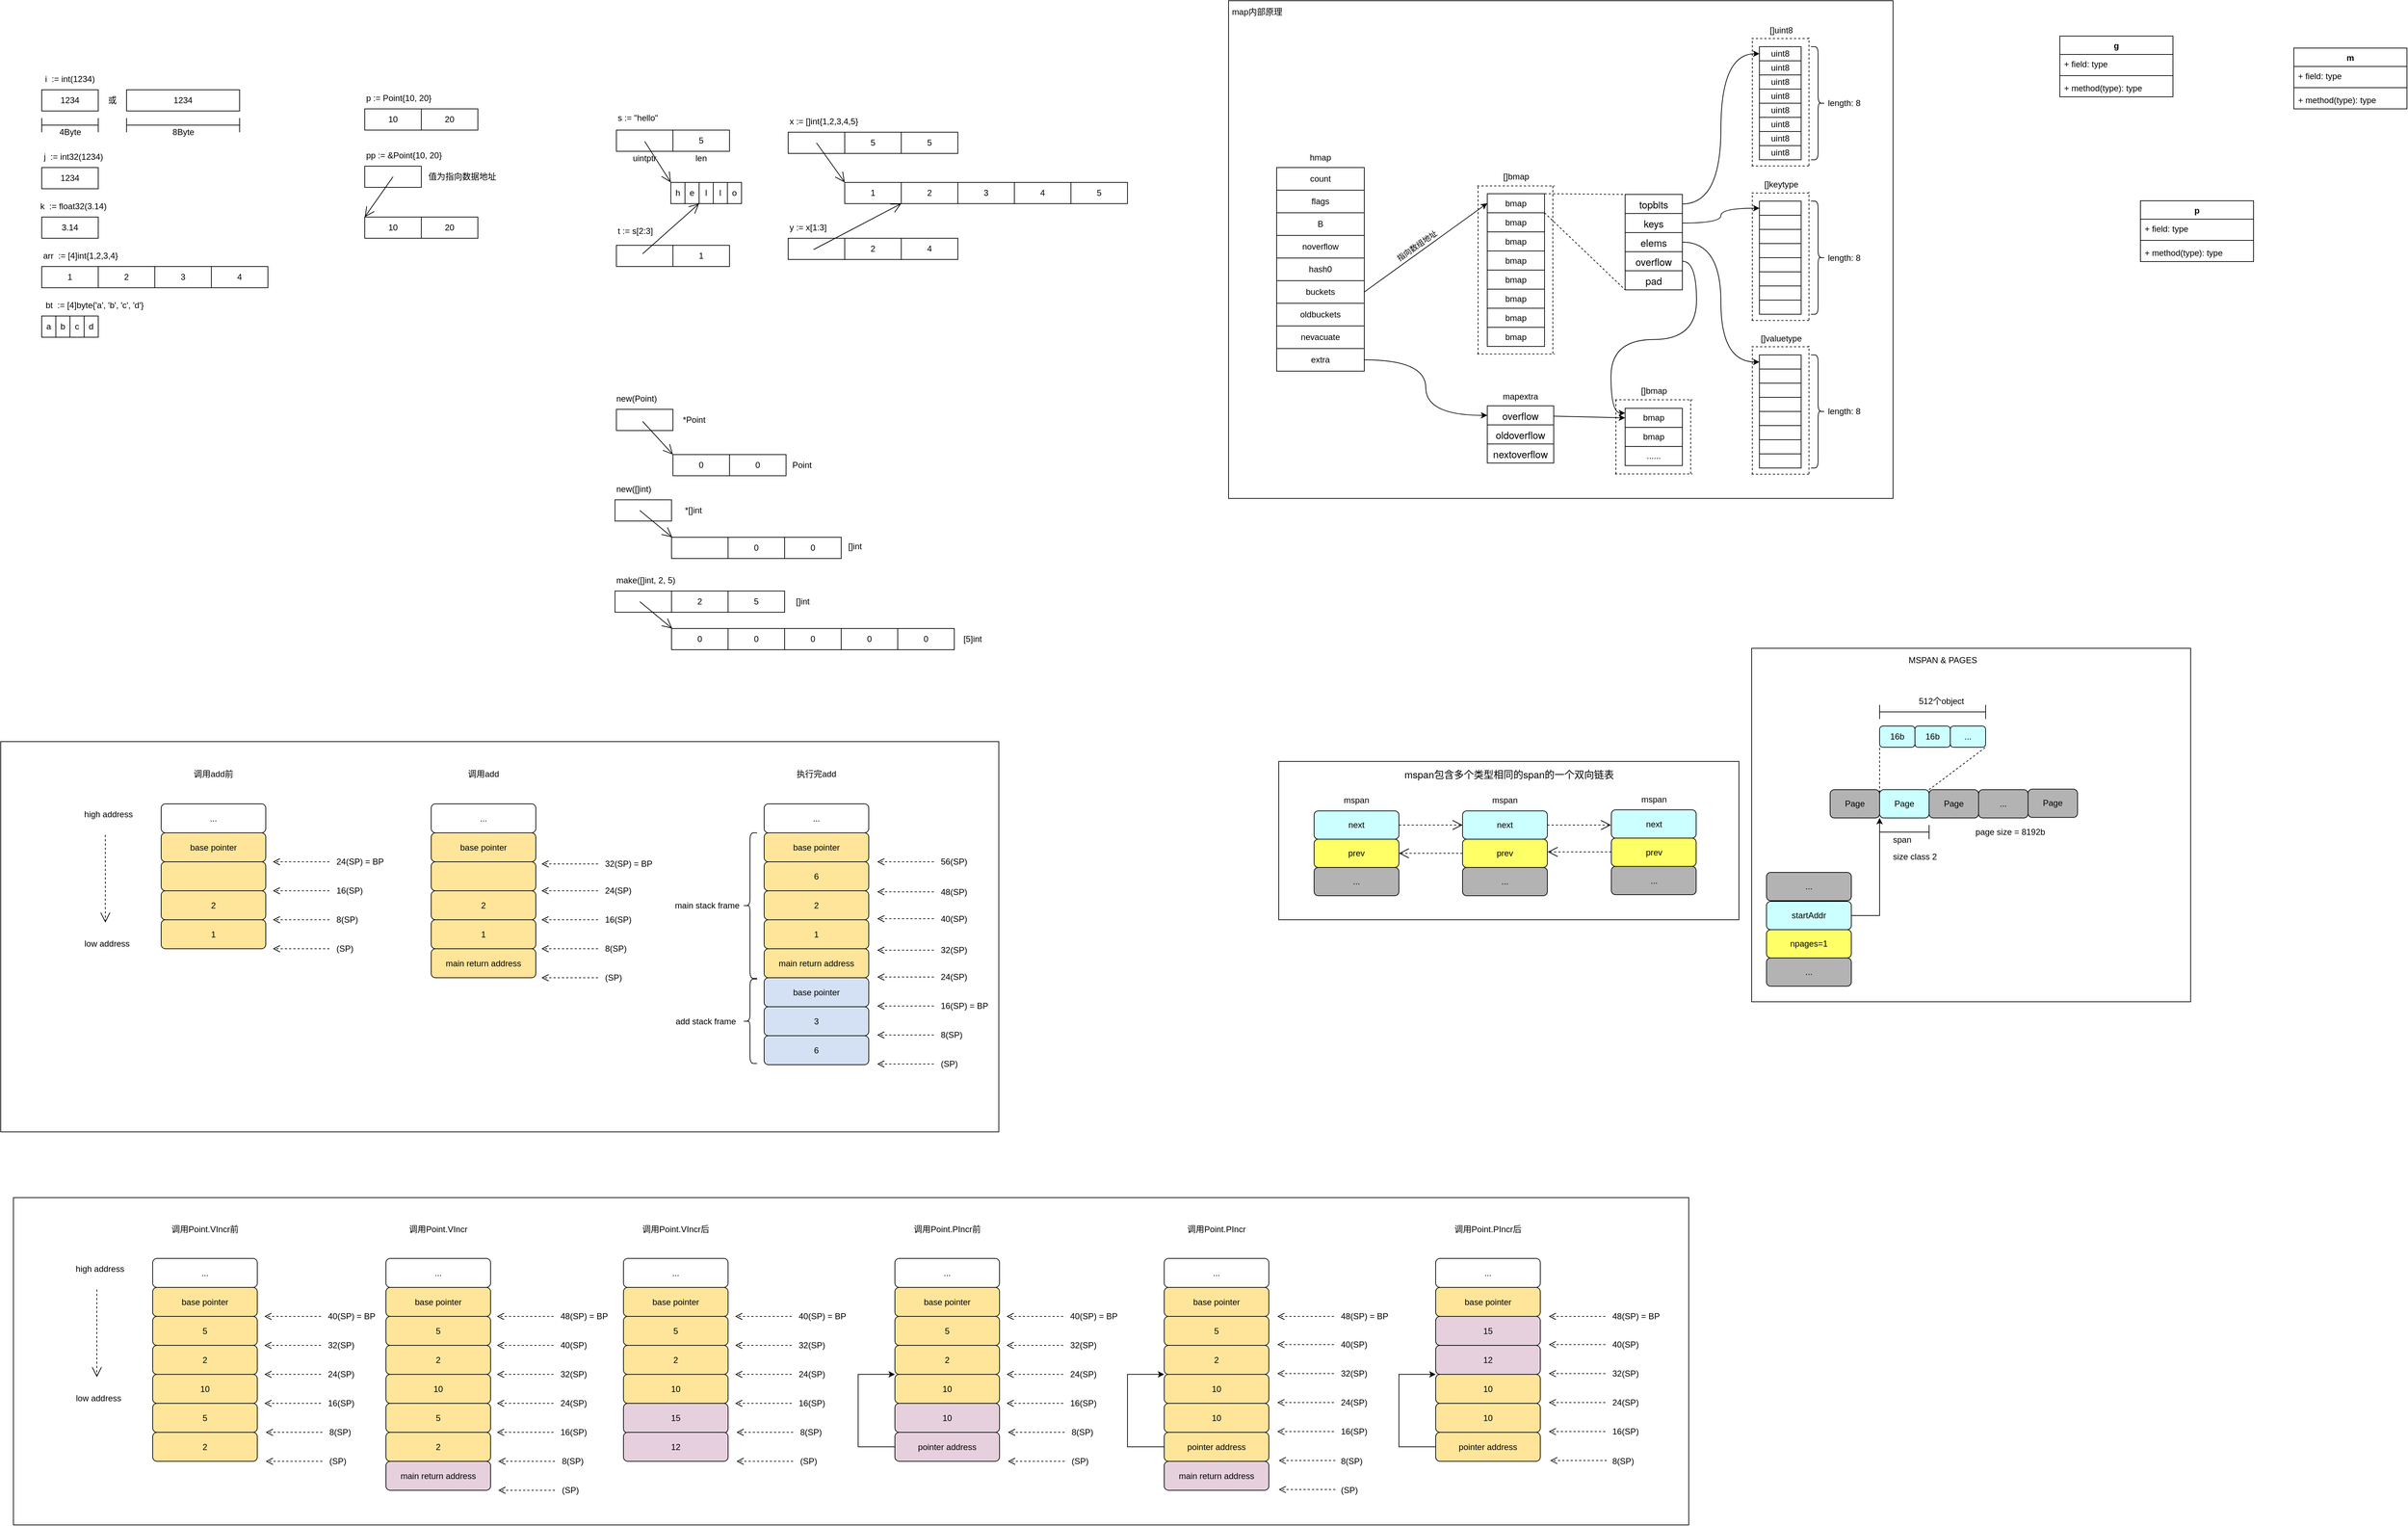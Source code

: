 <mxfile version="16.5.2" type="github" pages="3">
  <diagram id="zWAUOI7uXB58mfc3HVhZ" name="数据结构">
    <mxGraphModel dx="1186" dy="591" grid="1" gridSize="10" guides="1" tooltips="1" connect="1" arrows="1" fold="1" page="1" pageScale="1" pageWidth="850" pageHeight="1100" math="0" shadow="0">
      <root>
        <mxCell id="59_2Vt7BAnoprPoY_IP--0" />
        <mxCell id="59_2Vt7BAnoprPoY_IP--1" parent="59_2Vt7BAnoprPoY_IP--0" />
        <mxCell id="Aqy_uOnuW0vUDSRYm9mQ-48" value="" style="rounded=0;whiteSpace=wrap;html=1;fillColor=#FFFFFF;" vertex="1" parent="59_2Vt7BAnoprPoY_IP--1">
          <mxGeometry x="1870" y="1130" width="651" height="224" as="geometry" />
        </mxCell>
        <mxCell id="Aqy_uOnuW0vUDSRYm9mQ-30" value="" style="rounded=0;whiteSpace=wrap;html=1;fillColor=#FFFFFF;" vertex="1" parent="59_2Vt7BAnoprPoY_IP--1">
          <mxGeometry x="2539" y="970" width="621" height="500" as="geometry" />
        </mxCell>
        <mxCell id="h9NEg03ZQmB0HNe3aCR2-0" value="" style="rounded=0;whiteSpace=wrap;html=1;fillColor=#FFFFFF;" parent="59_2Vt7BAnoprPoY_IP--1" vertex="1">
          <mxGeometry x="80" y="1747" width="2370" height="463" as="geometry" />
        </mxCell>
        <mxCell id="TFn_a_H98EVJXQp6cAp4-142" value="" style="rounded=0;whiteSpace=wrap;html=1;" parent="59_2Vt7BAnoprPoY_IP--1" vertex="1">
          <mxGeometry x="1799" y="54" width="940" height="704" as="geometry" />
        </mxCell>
        <mxCell id="oKKVq3jpRf1W2T5kM2XM-5" value="" style="rounded=0;whiteSpace=wrap;html=1;fillColor=#FFFFFF;" parent="59_2Vt7BAnoprPoY_IP--1" vertex="1">
          <mxGeometry x="62" y="1102" width="1412" height="552" as="geometry" />
        </mxCell>
        <mxCell id="Qy6Y_hbi58cCMWtNMaR3-52" value="" style="rounded=0;whiteSpace=wrap;html=1;" parent="59_2Vt7BAnoprPoY_IP--1" vertex="1">
          <mxGeometry x="1176" y="240" width="80" height="30" as="geometry" />
        </mxCell>
        <mxCell id="Qy6Y_hbi58cCMWtNMaR3-25" value="" style="rounded=0;whiteSpace=wrap;html=1;" parent="59_2Vt7BAnoprPoY_IP--1" vertex="1">
          <mxGeometry x="577" y="288" width="80" height="30" as="geometry" />
        </mxCell>
        <mxCell id="59_2Vt7BAnoprPoY_IP--2" value="1234" style="rounded=0;whiteSpace=wrap;html=1;" parent="59_2Vt7BAnoprPoY_IP--1" vertex="1">
          <mxGeometry x="120" y="180" width="80" height="30" as="geometry" />
        </mxCell>
        <mxCell id="59_2Vt7BAnoprPoY_IP--3" value="1234" style="rounded=0;whiteSpace=wrap;html=1;" parent="59_2Vt7BAnoprPoY_IP--1" vertex="1">
          <mxGeometry x="240" y="180" width="160" height="30" as="geometry" />
        </mxCell>
        <mxCell id="59_2Vt7BAnoprPoY_IP--4" value="i&amp;nbsp; := int(1234)" style="text;html=1;strokeColor=none;fillColor=none;align=center;verticalAlign=middle;whiteSpace=wrap;rounded=0;" parent="59_2Vt7BAnoprPoY_IP--1" vertex="1">
          <mxGeometry x="120" y="150" width="80" height="30" as="geometry" />
        </mxCell>
        <mxCell id="59_2Vt7BAnoprPoY_IP--5" value="或" style="text;html=1;strokeColor=none;fillColor=none;align=center;verticalAlign=middle;whiteSpace=wrap;rounded=0;" parent="59_2Vt7BAnoprPoY_IP--1" vertex="1">
          <mxGeometry x="210" y="185" width="20" height="20" as="geometry" />
        </mxCell>
        <mxCell id="59_2Vt7BAnoprPoY_IP--19" value="j&amp;nbsp; := int32(1234)" style="text;html=1;strokeColor=none;fillColor=none;align=center;verticalAlign=middle;whiteSpace=wrap;rounded=0;" parent="59_2Vt7BAnoprPoY_IP--1" vertex="1">
          <mxGeometry x="110" y="260" width="110" height="30" as="geometry" />
        </mxCell>
        <mxCell id="59_2Vt7BAnoprPoY_IP--20" value="1234" style="rounded=0;whiteSpace=wrap;html=1;" parent="59_2Vt7BAnoprPoY_IP--1" vertex="1">
          <mxGeometry x="120" y="290" width="80" height="30" as="geometry" />
        </mxCell>
        <mxCell id="Qy6Y_hbi58cCMWtNMaR3-0" value="k&amp;nbsp; := float32(3.14)" style="text;html=1;strokeColor=none;fillColor=none;align=center;verticalAlign=middle;whiteSpace=wrap;rounded=0;" parent="59_2Vt7BAnoprPoY_IP--1" vertex="1">
          <mxGeometry x="110" y="330" width="110" height="30" as="geometry" />
        </mxCell>
        <mxCell id="Qy6Y_hbi58cCMWtNMaR3-1" value="" style="shape=crossbar;whiteSpace=wrap;html=1;rounded=1;" parent="59_2Vt7BAnoprPoY_IP--1" vertex="1">
          <mxGeometry x="240" y="220" width="160" height="20" as="geometry" />
        </mxCell>
        <mxCell id="Qy6Y_hbi58cCMWtNMaR3-2" value="8Byte" style="text;html=1;align=center;verticalAlign=middle;resizable=0;points=[];autosize=1;strokeColor=none;fillColor=none;" parent="59_2Vt7BAnoprPoY_IP--1" vertex="1">
          <mxGeometry x="295" y="230" width="50" height="20" as="geometry" />
        </mxCell>
        <mxCell id="Qy6Y_hbi58cCMWtNMaR3-5" value="" style="shape=crossbar;whiteSpace=wrap;html=1;rounded=1;" parent="59_2Vt7BAnoprPoY_IP--1" vertex="1">
          <mxGeometry x="120" y="220" width="80" height="20" as="geometry" />
        </mxCell>
        <mxCell id="Qy6Y_hbi58cCMWtNMaR3-6" value="4Byte" style="text;html=1;align=center;verticalAlign=middle;resizable=0;points=[];autosize=1;strokeColor=none;fillColor=none;" parent="59_2Vt7BAnoprPoY_IP--1" vertex="1">
          <mxGeometry x="135" y="230" width="50" height="20" as="geometry" />
        </mxCell>
        <mxCell id="Qy6Y_hbi58cCMWtNMaR3-7" value="3.14" style="rounded=0;whiteSpace=wrap;html=1;" parent="59_2Vt7BAnoprPoY_IP--1" vertex="1">
          <mxGeometry x="120" y="360" width="80" height="30" as="geometry" />
        </mxCell>
        <mxCell id="Qy6Y_hbi58cCMWtNMaR3-8" value="arr&amp;nbsp; := [4]int{1,2,3,4}" style="text;html=1;strokeColor=none;fillColor=none;align=center;verticalAlign=middle;whiteSpace=wrap;rounded=0;" parent="59_2Vt7BAnoprPoY_IP--1" vertex="1">
          <mxGeometry x="100" y="400" width="150" height="30" as="geometry" />
        </mxCell>
        <mxCell id="Qy6Y_hbi58cCMWtNMaR3-9" value="1" style="rounded=0;whiteSpace=wrap;html=1;" parent="59_2Vt7BAnoprPoY_IP--1" vertex="1">
          <mxGeometry x="120" y="430" width="80" height="30" as="geometry" />
        </mxCell>
        <mxCell id="Qy6Y_hbi58cCMWtNMaR3-10" value="2" style="rounded=0;whiteSpace=wrap;html=1;" parent="59_2Vt7BAnoprPoY_IP--1" vertex="1">
          <mxGeometry x="200" y="430" width="80" height="30" as="geometry" />
        </mxCell>
        <mxCell id="Qy6Y_hbi58cCMWtNMaR3-11" value="3" style="rounded=0;whiteSpace=wrap;html=1;" parent="59_2Vt7BAnoprPoY_IP--1" vertex="1">
          <mxGeometry x="280" y="430" width="80" height="30" as="geometry" />
        </mxCell>
        <mxCell id="Qy6Y_hbi58cCMWtNMaR3-12" value="4" style="rounded=0;whiteSpace=wrap;html=1;" parent="59_2Vt7BAnoprPoY_IP--1" vertex="1">
          <mxGeometry x="360" y="430" width="80" height="30" as="geometry" />
        </mxCell>
        <mxCell id="Qy6Y_hbi58cCMWtNMaR3-13" value="bt&amp;nbsp; := [4]byte{&#39;a&#39;, &#39;b&#39;, &#39;c&#39;, &#39;d&#39;}" style="text;html=1;strokeColor=none;fillColor=none;align=center;verticalAlign=middle;whiteSpace=wrap;rounded=0;" parent="59_2Vt7BAnoprPoY_IP--1" vertex="1">
          <mxGeometry x="120" y="470" width="150" height="30" as="geometry" />
        </mxCell>
        <mxCell id="Qy6Y_hbi58cCMWtNMaR3-14" value="a" style="rounded=0;whiteSpace=wrap;html=1;" parent="59_2Vt7BAnoprPoY_IP--1" vertex="1">
          <mxGeometry x="120" y="500" width="20" height="30" as="geometry" />
        </mxCell>
        <mxCell id="Qy6Y_hbi58cCMWtNMaR3-18" value="b" style="rounded=0;whiteSpace=wrap;html=1;" parent="59_2Vt7BAnoprPoY_IP--1" vertex="1">
          <mxGeometry x="140" y="500" width="20" height="30" as="geometry" />
        </mxCell>
        <mxCell id="Qy6Y_hbi58cCMWtNMaR3-19" value="c" style="rounded=0;whiteSpace=wrap;html=1;" parent="59_2Vt7BAnoprPoY_IP--1" vertex="1">
          <mxGeometry x="160" y="500" width="20" height="30" as="geometry" />
        </mxCell>
        <mxCell id="Qy6Y_hbi58cCMWtNMaR3-20" value="d" style="rounded=0;whiteSpace=wrap;html=1;" parent="59_2Vt7BAnoprPoY_IP--1" vertex="1">
          <mxGeometry x="180" y="500" width="20" height="30" as="geometry" />
        </mxCell>
        <mxCell id="Qy6Y_hbi58cCMWtNMaR3-21" value="p := Point{10, 20}" style="text;html=1;strokeColor=none;fillColor=none;align=left;verticalAlign=middle;whiteSpace=wrap;rounded=0;" parent="59_2Vt7BAnoprPoY_IP--1" vertex="1">
          <mxGeometry x="577" y="177" width="119" height="30" as="geometry" />
        </mxCell>
        <mxCell id="Qy6Y_hbi58cCMWtNMaR3-22" value="pp := &amp;amp;Point{10, 20}" style="text;html=1;strokeColor=none;fillColor=none;align=left;verticalAlign=middle;whiteSpace=wrap;rounded=0;" parent="59_2Vt7BAnoprPoY_IP--1" vertex="1">
          <mxGeometry x="577" y="258" width="139" height="30" as="geometry" />
        </mxCell>
        <mxCell id="Qy6Y_hbi58cCMWtNMaR3-23" value="10" style="rounded=0;whiteSpace=wrap;html=1;" parent="59_2Vt7BAnoprPoY_IP--1" vertex="1">
          <mxGeometry x="577" y="360" width="80" height="30" as="geometry" />
        </mxCell>
        <mxCell id="Qy6Y_hbi58cCMWtNMaR3-24" value="20" style="rounded=0;whiteSpace=wrap;html=1;" parent="59_2Vt7BAnoprPoY_IP--1" vertex="1">
          <mxGeometry x="657" y="360" width="80" height="30" as="geometry" />
        </mxCell>
        <mxCell id="Qy6Y_hbi58cCMWtNMaR3-26" value="" style="endArrow=open;endFill=1;endSize=12;html=1;rounded=0;entryX=0;entryY=0;entryDx=0;entryDy=0;exitX=0.5;exitY=0.5;exitDx=0;exitDy=0;exitPerimeter=0;" parent="59_2Vt7BAnoprPoY_IP--1" source="Qy6Y_hbi58cCMWtNMaR3-25" target="Qy6Y_hbi58cCMWtNMaR3-23" edge="1">
          <mxGeometry width="160" relative="1" as="geometry">
            <mxPoint x="611" y="329" as="sourcePoint" />
            <mxPoint x="575" y="359" as="targetPoint" />
          </mxGeometry>
        </mxCell>
        <mxCell id="Qy6Y_hbi58cCMWtNMaR3-27" value="10" style="rounded=0;whiteSpace=wrap;html=1;" parent="59_2Vt7BAnoprPoY_IP--1" vertex="1">
          <mxGeometry x="577" y="207" width="80" height="30" as="geometry" />
        </mxCell>
        <mxCell id="Qy6Y_hbi58cCMWtNMaR3-28" value="20" style="rounded=0;whiteSpace=wrap;html=1;" parent="59_2Vt7BAnoprPoY_IP--1" vertex="1">
          <mxGeometry x="657" y="207" width="80" height="30" as="geometry" />
        </mxCell>
        <mxCell id="Qy6Y_hbi58cCMWtNMaR3-29" value="值为指向数据地址" style="text;html=1;strokeColor=none;fillColor=none;align=center;verticalAlign=middle;whiteSpace=wrap;rounded=0;" parent="59_2Vt7BAnoprPoY_IP--1" vertex="1">
          <mxGeometry x="662" y="292" width="106" height="22" as="geometry" />
        </mxCell>
        <mxCell id="Qy6Y_hbi58cCMWtNMaR3-30" value="s := &quot;hello&quot;" style="text;html=1;strokeColor=none;fillColor=none;align=left;verticalAlign=middle;whiteSpace=wrap;rounded=0;" parent="59_2Vt7BAnoprPoY_IP--1" vertex="1">
          <mxGeometry x="933" y="205" width="119" height="30" as="geometry" />
        </mxCell>
        <mxCell id="Qy6Y_hbi58cCMWtNMaR3-31" value="" style="rounded=0;whiteSpace=wrap;html=1;" parent="59_2Vt7BAnoprPoY_IP--1" vertex="1">
          <mxGeometry x="933" y="237" width="80" height="30" as="geometry" />
        </mxCell>
        <mxCell id="Qy6Y_hbi58cCMWtNMaR3-32" value="5" style="rounded=0;whiteSpace=wrap;html=1;" parent="59_2Vt7BAnoprPoY_IP--1" vertex="1">
          <mxGeometry x="1013" y="237" width="80" height="30" as="geometry" />
        </mxCell>
        <mxCell id="Qy6Y_hbi58cCMWtNMaR3-33" value="uintptr" style="text;html=1;strokeColor=none;fillColor=none;align=center;verticalAlign=middle;whiteSpace=wrap;rounded=0;" parent="59_2Vt7BAnoprPoY_IP--1" vertex="1">
          <mxGeometry x="943" y="267" width="60" height="19" as="geometry" />
        </mxCell>
        <mxCell id="Qy6Y_hbi58cCMWtNMaR3-34" value="len" style="text;html=1;strokeColor=none;fillColor=none;align=center;verticalAlign=middle;whiteSpace=wrap;rounded=0;" parent="59_2Vt7BAnoprPoY_IP--1" vertex="1">
          <mxGeometry x="1023" y="267" width="60" height="19" as="geometry" />
        </mxCell>
        <mxCell id="Qy6Y_hbi58cCMWtNMaR3-35" value="h" style="rounded=0;whiteSpace=wrap;html=1;" parent="59_2Vt7BAnoprPoY_IP--1" vertex="1">
          <mxGeometry x="1010" y="311" width="20" height="30" as="geometry" />
        </mxCell>
        <mxCell id="Qy6Y_hbi58cCMWtNMaR3-36" value="e" style="rounded=0;whiteSpace=wrap;html=1;" parent="59_2Vt7BAnoprPoY_IP--1" vertex="1">
          <mxGeometry x="1030" y="311" width="20" height="30" as="geometry" />
        </mxCell>
        <mxCell id="Qy6Y_hbi58cCMWtNMaR3-37" value="l" style="rounded=0;whiteSpace=wrap;html=1;" parent="59_2Vt7BAnoprPoY_IP--1" vertex="1">
          <mxGeometry x="1050" y="311" width="20" height="30" as="geometry" />
        </mxCell>
        <mxCell id="Qy6Y_hbi58cCMWtNMaR3-38" value="l" style="rounded=0;whiteSpace=wrap;html=1;" parent="59_2Vt7BAnoprPoY_IP--1" vertex="1">
          <mxGeometry x="1070" y="311" width="20" height="30" as="geometry" />
        </mxCell>
        <mxCell id="Qy6Y_hbi58cCMWtNMaR3-39" value="o" style="rounded=0;whiteSpace=wrap;html=1;" parent="59_2Vt7BAnoprPoY_IP--1" vertex="1">
          <mxGeometry x="1090" y="311" width="20" height="30" as="geometry" />
        </mxCell>
        <mxCell id="Qy6Y_hbi58cCMWtNMaR3-40" value="" style="endArrow=open;endFill=1;endSize=12;html=1;rounded=0;entryX=0;entryY=0;entryDx=0;entryDy=0;exitX=0.5;exitY=0.5;exitDx=0;exitDy=0;exitPerimeter=0;" parent="59_2Vt7BAnoprPoY_IP--1" target="Qy6Y_hbi58cCMWtNMaR3-35" edge="1">
          <mxGeometry width="160" relative="1" as="geometry">
            <mxPoint x="973" y="253" as="sourcePoint" />
            <mxPoint x="933" y="310" as="targetPoint" />
          </mxGeometry>
        </mxCell>
        <mxCell id="Qy6Y_hbi58cCMWtNMaR3-42" value="t := s[2:3]" style="text;html=1;strokeColor=none;fillColor=none;align=left;verticalAlign=middle;whiteSpace=wrap;rounded=0;" parent="59_2Vt7BAnoprPoY_IP--1" vertex="1">
          <mxGeometry x="933" y="365" width="119" height="30" as="geometry" />
        </mxCell>
        <mxCell id="Qy6Y_hbi58cCMWtNMaR3-43" value="" style="rounded=0;whiteSpace=wrap;html=1;" parent="59_2Vt7BAnoprPoY_IP--1" vertex="1">
          <mxGeometry x="933" y="400" width="80" height="30" as="geometry" />
        </mxCell>
        <mxCell id="Qy6Y_hbi58cCMWtNMaR3-44" value="1" style="rounded=0;whiteSpace=wrap;html=1;" parent="59_2Vt7BAnoprPoY_IP--1" vertex="1">
          <mxGeometry x="1013" y="400" width="80" height="30" as="geometry" />
        </mxCell>
        <mxCell id="Qy6Y_hbi58cCMWtNMaR3-45" value="" style="endArrow=open;endFill=1;endSize=12;html=1;rounded=0;entryX=1;entryY=1;entryDx=0;entryDy=0;exitX=0.463;exitY=0.4;exitDx=0;exitDy=0;exitPerimeter=0;" parent="59_2Vt7BAnoprPoY_IP--1" source="Qy6Y_hbi58cCMWtNMaR3-43" target="Qy6Y_hbi58cCMWtNMaR3-36" edge="1">
          <mxGeometry width="160" relative="1" as="geometry">
            <mxPoint x="983" y="263" as="sourcePoint" />
            <mxPoint x="943" y="320" as="targetPoint" />
          </mxGeometry>
        </mxCell>
        <mxCell id="Qy6Y_hbi58cCMWtNMaR3-46" value="x := []int{1,2,3,4,5}" style="text;html=1;strokeColor=none;fillColor=none;align=left;verticalAlign=middle;whiteSpace=wrap;rounded=0;" parent="59_2Vt7BAnoprPoY_IP--1" vertex="1">
          <mxGeometry x="1176" y="210" width="119" height="30" as="geometry" />
        </mxCell>
        <mxCell id="Qy6Y_hbi58cCMWtNMaR3-47" value="1" style="rounded=0;whiteSpace=wrap;html=1;" parent="59_2Vt7BAnoprPoY_IP--1" vertex="1">
          <mxGeometry x="1256" y="311" width="80" height="30" as="geometry" />
        </mxCell>
        <mxCell id="Qy6Y_hbi58cCMWtNMaR3-48" value="2" style="rounded=0;whiteSpace=wrap;html=1;" parent="59_2Vt7BAnoprPoY_IP--1" vertex="1">
          <mxGeometry x="1336" y="311" width="80" height="30" as="geometry" />
        </mxCell>
        <mxCell id="Qy6Y_hbi58cCMWtNMaR3-49" value="3" style="rounded=0;whiteSpace=wrap;html=1;" parent="59_2Vt7BAnoprPoY_IP--1" vertex="1">
          <mxGeometry x="1416" y="311" width="80" height="30" as="geometry" />
        </mxCell>
        <mxCell id="Qy6Y_hbi58cCMWtNMaR3-50" value="4" style="rounded=0;whiteSpace=wrap;html=1;" parent="59_2Vt7BAnoprPoY_IP--1" vertex="1">
          <mxGeometry x="1496" y="311" width="80" height="30" as="geometry" />
        </mxCell>
        <mxCell id="Qy6Y_hbi58cCMWtNMaR3-51" value="5" style="rounded=0;whiteSpace=wrap;html=1;" parent="59_2Vt7BAnoprPoY_IP--1" vertex="1">
          <mxGeometry x="1576" y="311" width="80" height="30" as="geometry" />
        </mxCell>
        <mxCell id="Qy6Y_hbi58cCMWtNMaR3-53" value="5" style="rounded=0;whiteSpace=wrap;html=1;" parent="59_2Vt7BAnoprPoY_IP--1" vertex="1">
          <mxGeometry x="1256" y="240" width="80" height="30" as="geometry" />
        </mxCell>
        <mxCell id="Qy6Y_hbi58cCMWtNMaR3-54" value="5" style="rounded=0;whiteSpace=wrap;html=1;" parent="59_2Vt7BAnoprPoY_IP--1" vertex="1">
          <mxGeometry x="1336" y="240" width="80" height="30" as="geometry" />
        </mxCell>
        <mxCell id="Qy6Y_hbi58cCMWtNMaR3-55" value="" style="endArrow=open;endFill=1;endSize=12;html=1;rounded=0;entryX=0;entryY=0;entryDx=0;entryDy=0;exitX=0.5;exitY=0.5;exitDx=0;exitDy=0;exitPerimeter=0;" parent="59_2Vt7BAnoprPoY_IP--1" source="Qy6Y_hbi58cCMWtNMaR3-52" target="Qy6Y_hbi58cCMWtNMaR3-47" edge="1">
          <mxGeometry width="160" relative="1" as="geometry">
            <mxPoint x="1227" y="294" as="sourcePoint" />
            <mxPoint x="1315.96" y="294" as="targetPoint" />
          </mxGeometry>
        </mxCell>
        <mxCell id="Qy6Y_hbi58cCMWtNMaR3-57" value="y := x[1:3]" style="text;html=1;strokeColor=none;fillColor=none;align=left;verticalAlign=middle;whiteSpace=wrap;rounded=0;" parent="59_2Vt7BAnoprPoY_IP--1" vertex="1">
          <mxGeometry x="1176" y="360" width="119" height="30" as="geometry" />
        </mxCell>
        <mxCell id="Qy6Y_hbi58cCMWtNMaR3-58" value="" style="rounded=0;whiteSpace=wrap;html=1;" parent="59_2Vt7BAnoprPoY_IP--1" vertex="1">
          <mxGeometry x="1176" y="390" width="80" height="30" as="geometry" />
        </mxCell>
        <mxCell id="Qy6Y_hbi58cCMWtNMaR3-59" value="2" style="rounded=0;whiteSpace=wrap;html=1;" parent="59_2Vt7BAnoprPoY_IP--1" vertex="1">
          <mxGeometry x="1256" y="390" width="80" height="30" as="geometry" />
        </mxCell>
        <mxCell id="Qy6Y_hbi58cCMWtNMaR3-60" value="4" style="rounded=0;whiteSpace=wrap;html=1;" parent="59_2Vt7BAnoprPoY_IP--1" vertex="1">
          <mxGeometry x="1336" y="390" width="80" height="30" as="geometry" />
        </mxCell>
        <mxCell id="Qy6Y_hbi58cCMWtNMaR3-61" value="" style="endArrow=open;endFill=1;endSize=12;html=1;rounded=0;entryX=0;entryY=1;entryDx=0;entryDy=0;exitX=0.5;exitY=0.5;exitDx=0;exitDy=0;exitPerimeter=0;" parent="59_2Vt7BAnoprPoY_IP--1" target="Qy6Y_hbi58cCMWtNMaR3-48" edge="1">
          <mxGeometry width="160" relative="1" as="geometry">
            <mxPoint x="1212" y="406" as="sourcePoint" />
            <mxPoint x="1252" y="462" as="targetPoint" />
          </mxGeometry>
        </mxCell>
        <mxCell id="Qy6Y_hbi58cCMWtNMaR3-62" value="new(Point)" style="text;html=1;strokeColor=none;fillColor=none;align=left;verticalAlign=middle;whiteSpace=wrap;rounded=0;" parent="59_2Vt7BAnoprPoY_IP--1" vertex="1">
          <mxGeometry x="931" y="602" width="119" height="30" as="geometry" />
        </mxCell>
        <mxCell id="Qy6Y_hbi58cCMWtNMaR3-63" value="" style="rounded=0;whiteSpace=wrap;html=1;" parent="59_2Vt7BAnoprPoY_IP--1" vertex="1">
          <mxGeometry x="933" y="632" width="80" height="30" as="geometry" />
        </mxCell>
        <mxCell id="Qy6Y_hbi58cCMWtNMaR3-64" value="0" style="rounded=0;whiteSpace=wrap;html=1;" parent="59_2Vt7BAnoprPoY_IP--1" vertex="1">
          <mxGeometry x="1013" y="696" width="80" height="30" as="geometry" />
        </mxCell>
        <mxCell id="Qy6Y_hbi58cCMWtNMaR3-65" value="0" style="rounded=0;whiteSpace=wrap;html=1;" parent="59_2Vt7BAnoprPoY_IP--1" vertex="1">
          <mxGeometry x="1093" y="696" width="80" height="30" as="geometry" />
        </mxCell>
        <mxCell id="Qy6Y_hbi58cCMWtNMaR3-67" value="" style="endArrow=open;endFill=1;endSize=12;html=1;rounded=0;entryX=0;entryY=0;entryDx=0;entryDy=0;exitX=0.463;exitY=0.4;exitDx=0;exitDy=0;exitPerimeter=0;" parent="59_2Vt7BAnoprPoY_IP--1" target="Qy6Y_hbi58cCMWtNMaR3-64" edge="1">
          <mxGeometry width="160" relative="1" as="geometry">
            <mxPoint x="970.04" y="649" as="sourcePoint" />
            <mxPoint x="1050" y="578" as="targetPoint" />
          </mxGeometry>
        </mxCell>
        <mxCell id="Qy6Y_hbi58cCMWtNMaR3-68" value="*Point" style="text;html=1;strokeColor=none;fillColor=none;align=left;verticalAlign=middle;whiteSpace=wrap;rounded=0;" parent="59_2Vt7BAnoprPoY_IP--1" vertex="1">
          <mxGeometry x="1025" y="632" width="119" height="30" as="geometry" />
        </mxCell>
        <mxCell id="Qy6Y_hbi58cCMWtNMaR3-69" value="new([]int)" style="text;html=1;strokeColor=none;fillColor=none;align=left;verticalAlign=middle;whiteSpace=wrap;rounded=0;" parent="59_2Vt7BAnoprPoY_IP--1" vertex="1">
          <mxGeometry x="931" y="730" width="119" height="30" as="geometry" />
        </mxCell>
        <mxCell id="Qy6Y_hbi58cCMWtNMaR3-70" value="" style="rounded=0;whiteSpace=wrap;html=1;" parent="59_2Vt7BAnoprPoY_IP--1" vertex="1">
          <mxGeometry x="931" y="760" width="80" height="30" as="geometry" />
        </mxCell>
        <mxCell id="Qy6Y_hbi58cCMWtNMaR3-71" value="" style="rounded=0;whiteSpace=wrap;html=1;" parent="59_2Vt7BAnoprPoY_IP--1" vertex="1">
          <mxGeometry x="1011" y="813" width="80" height="30" as="geometry" />
        </mxCell>
        <mxCell id="Qy6Y_hbi58cCMWtNMaR3-72" value="0" style="rounded=0;whiteSpace=wrap;html=1;" parent="59_2Vt7BAnoprPoY_IP--1" vertex="1">
          <mxGeometry x="1091" y="813" width="80" height="30" as="geometry" />
        </mxCell>
        <mxCell id="Qy6Y_hbi58cCMWtNMaR3-73" value="0" style="rounded=0;whiteSpace=wrap;html=1;" parent="59_2Vt7BAnoprPoY_IP--1" vertex="1">
          <mxGeometry x="1171" y="813" width="80" height="30" as="geometry" />
        </mxCell>
        <mxCell id="Qy6Y_hbi58cCMWtNMaR3-74" value="" style="endArrow=open;endFill=1;endSize=12;html=1;rounded=0;entryX=0;entryY=0;entryDx=0;entryDy=0;exitX=0.438;exitY=0.5;exitDx=0;exitDy=0;exitPerimeter=0;" parent="59_2Vt7BAnoprPoY_IP--1" source="Qy6Y_hbi58cCMWtNMaR3-70" edge="1">
          <mxGeometry width="160" relative="1" as="geometry">
            <mxPoint x="1030" y="775" as="sourcePoint" />
            <mxPoint x="1011.98" y="813" as="targetPoint" />
          </mxGeometry>
        </mxCell>
        <mxCell id="Qy6Y_hbi58cCMWtNMaR3-75" value="make([]int, 2, 5)" style="text;html=1;strokeColor=none;fillColor=none;align=left;verticalAlign=middle;whiteSpace=wrap;rounded=0;" parent="59_2Vt7BAnoprPoY_IP--1" vertex="1">
          <mxGeometry x="931" y="859" width="119" height="30" as="geometry" />
        </mxCell>
        <mxCell id="Qy6Y_hbi58cCMWtNMaR3-76" value="" style="rounded=0;whiteSpace=wrap;html=1;" parent="59_2Vt7BAnoprPoY_IP--1" vertex="1">
          <mxGeometry x="931" y="889" width="80" height="30" as="geometry" />
        </mxCell>
        <mxCell id="Qy6Y_hbi58cCMWtNMaR3-77" value="0" style="rounded=0;whiteSpace=wrap;html=1;" parent="59_2Vt7BAnoprPoY_IP--1" vertex="1">
          <mxGeometry x="1011" y="942" width="80" height="30" as="geometry" />
        </mxCell>
        <mxCell id="Qy6Y_hbi58cCMWtNMaR3-78" value="0" style="rounded=0;whiteSpace=wrap;html=1;" parent="59_2Vt7BAnoprPoY_IP--1" vertex="1">
          <mxGeometry x="1091" y="942" width="80" height="30" as="geometry" />
        </mxCell>
        <mxCell id="Qy6Y_hbi58cCMWtNMaR3-79" value="0" style="rounded=0;whiteSpace=wrap;html=1;" parent="59_2Vt7BAnoprPoY_IP--1" vertex="1">
          <mxGeometry x="1171" y="942" width="80" height="30" as="geometry" />
        </mxCell>
        <mxCell id="Qy6Y_hbi58cCMWtNMaR3-80" value="" style="endArrow=open;endFill=1;endSize=12;html=1;rounded=0;entryX=0;entryY=0;entryDx=0;entryDy=0;exitX=0.438;exitY=0.5;exitDx=0;exitDy=0;exitPerimeter=0;" parent="59_2Vt7BAnoprPoY_IP--1" source="Qy6Y_hbi58cCMWtNMaR3-76" edge="1">
          <mxGeometry width="160" relative="1" as="geometry">
            <mxPoint x="1030" y="904" as="sourcePoint" />
            <mxPoint x="1011.98" y="942" as="targetPoint" />
          </mxGeometry>
        </mxCell>
        <mxCell id="Qy6Y_hbi58cCMWtNMaR3-81" value="0" style="rounded=0;whiteSpace=wrap;html=1;" parent="59_2Vt7BAnoprPoY_IP--1" vertex="1">
          <mxGeometry x="1251" y="942" width="80" height="30" as="geometry" />
        </mxCell>
        <mxCell id="Qy6Y_hbi58cCMWtNMaR3-82" value="0" style="rounded=0;whiteSpace=wrap;html=1;" parent="59_2Vt7BAnoprPoY_IP--1" vertex="1">
          <mxGeometry x="1331" y="942" width="80" height="30" as="geometry" />
        </mxCell>
        <mxCell id="Qy6Y_hbi58cCMWtNMaR3-83" value="2" style="rounded=0;whiteSpace=wrap;html=1;" parent="59_2Vt7BAnoprPoY_IP--1" vertex="1">
          <mxGeometry x="1011" y="889" width="80" height="30" as="geometry" />
        </mxCell>
        <mxCell id="Qy6Y_hbi58cCMWtNMaR3-84" value="5" style="rounded=0;whiteSpace=wrap;html=1;" parent="59_2Vt7BAnoprPoY_IP--1" vertex="1">
          <mxGeometry x="1091" y="889" width="80" height="30" as="geometry" />
        </mxCell>
        <mxCell id="Qy6Y_hbi58cCMWtNMaR3-85" value="*[]int" style="text;html=1;strokeColor=none;fillColor=none;align=left;verticalAlign=middle;whiteSpace=wrap;rounded=0;" parent="59_2Vt7BAnoprPoY_IP--1" vertex="1">
          <mxGeometry x="1028" y="760" width="52" height="30" as="geometry" />
        </mxCell>
        <mxCell id="Qy6Y_hbi58cCMWtNMaR3-86" value="[]int" style="text;html=1;strokeColor=none;fillColor=none;align=left;verticalAlign=middle;whiteSpace=wrap;rounded=0;" parent="59_2Vt7BAnoprPoY_IP--1" vertex="1">
          <mxGeometry x="1185" y="889" width="52" height="30" as="geometry" />
        </mxCell>
        <mxCell id="Qy6Y_hbi58cCMWtNMaR3-87" value="[5]int" style="text;html=1;strokeColor=none;fillColor=none;align=left;verticalAlign=middle;whiteSpace=wrap;rounded=0;" parent="59_2Vt7BAnoprPoY_IP--1" vertex="1">
          <mxGeometry x="1422" y="942" width="52" height="30" as="geometry" />
        </mxCell>
        <mxCell id="Qy6Y_hbi58cCMWtNMaR3-88" value="[]int" style="text;html=1;strokeColor=none;fillColor=none;align=left;verticalAlign=middle;whiteSpace=wrap;rounded=0;" parent="59_2Vt7BAnoprPoY_IP--1" vertex="1">
          <mxGeometry x="1259" y="811" width="52" height="30" as="geometry" />
        </mxCell>
        <mxCell id="Qy6Y_hbi58cCMWtNMaR3-89" value="Point" style="text;html=1;strokeColor=none;fillColor=none;align=left;verticalAlign=middle;whiteSpace=wrap;rounded=0;" parent="59_2Vt7BAnoprPoY_IP--1" vertex="1">
          <mxGeometry x="1180" y="696" width="52" height="30" as="geometry" />
        </mxCell>
        <mxCell id="TFn_a_H98EVJXQp6cAp4-0" value="count" style="rounded=0;whiteSpace=wrap;html=1;" parent="59_2Vt7BAnoprPoY_IP--1" vertex="1">
          <mxGeometry x="1867" y="290" width="124" height="32" as="geometry" />
        </mxCell>
        <mxCell id="TFn_a_H98EVJXQp6cAp4-1" value="flags" style="rounded=0;whiteSpace=wrap;html=1;" parent="59_2Vt7BAnoprPoY_IP--1" vertex="1">
          <mxGeometry x="1867" y="322" width="124" height="32" as="geometry" />
        </mxCell>
        <mxCell id="TFn_a_H98EVJXQp6cAp4-2" value="B" style="rounded=0;whiteSpace=wrap;html=1;" parent="59_2Vt7BAnoprPoY_IP--1" vertex="1">
          <mxGeometry x="1867" y="354" width="124" height="32" as="geometry" />
        </mxCell>
        <mxCell id="TFn_a_H98EVJXQp6cAp4-3" value="noverflow" style="rounded=0;whiteSpace=wrap;html=1;" parent="59_2Vt7BAnoprPoY_IP--1" vertex="1">
          <mxGeometry x="1867" y="386" width="124" height="32" as="geometry" />
        </mxCell>
        <mxCell id="TFn_a_H98EVJXQp6cAp4-4" value="hash0" style="rounded=0;whiteSpace=wrap;html=1;" parent="59_2Vt7BAnoprPoY_IP--1" vertex="1">
          <mxGeometry x="1867" y="418" width="124" height="32" as="geometry" />
        </mxCell>
        <mxCell id="TFn_a_H98EVJXQp6cAp4-26" style="rounded=0;orthogonalLoop=1;jettySize=auto;html=1;entryX=0;entryY=0.5;entryDx=0;entryDy=0;exitX=1;exitY=0.5;exitDx=0;exitDy=0;" parent="59_2Vt7BAnoprPoY_IP--1" source="TFn_a_H98EVJXQp6cAp4-5" target="TFn_a_H98EVJXQp6cAp4-10" edge="1">
          <mxGeometry relative="1" as="geometry" />
        </mxCell>
        <mxCell id="TFn_a_H98EVJXQp6cAp4-27" value="指向数组地址" style="edgeLabel;html=1;align=center;verticalAlign=middle;resizable=0;points=[];rotation=-35;" parent="TFn_a_H98EVJXQp6cAp4-26" vertex="1" connectable="0">
          <mxGeometry x="-0.123" y="3" relative="1" as="geometry">
            <mxPoint x="-1" y="-8" as="offset" />
          </mxGeometry>
        </mxCell>
        <mxCell id="TFn_a_H98EVJXQp6cAp4-5" value="buckets" style="rounded=0;whiteSpace=wrap;html=1;" parent="59_2Vt7BAnoprPoY_IP--1" vertex="1">
          <mxGeometry x="1867" y="450" width="124" height="32" as="geometry" />
        </mxCell>
        <mxCell id="TFn_a_H98EVJXQp6cAp4-6" value="oldbuckets" style="rounded=0;whiteSpace=wrap;html=1;" parent="59_2Vt7BAnoprPoY_IP--1" vertex="1">
          <mxGeometry x="1867" y="482" width="124" height="32" as="geometry" />
        </mxCell>
        <mxCell id="TFn_a_H98EVJXQp6cAp4-7" value="nevacuate" style="rounded=0;whiteSpace=wrap;html=1;" parent="59_2Vt7BAnoprPoY_IP--1" vertex="1">
          <mxGeometry x="1867" y="514" width="124" height="32" as="geometry" />
        </mxCell>
        <mxCell id="TFn_a_H98EVJXQp6cAp4-137" style="edgeStyle=orthogonalEdgeStyle;curved=1;rounded=0;orthogonalLoop=1;jettySize=auto;html=1;entryX=0;entryY=0.5;entryDx=0;entryDy=0;" parent="59_2Vt7BAnoprPoY_IP--1" source="TFn_a_H98EVJXQp6cAp4-8" target="TFn_a_H98EVJXQp6cAp4-130" edge="1">
          <mxGeometry relative="1" as="geometry" />
        </mxCell>
        <mxCell id="TFn_a_H98EVJXQp6cAp4-8" value="extra" style="rounded=0;whiteSpace=wrap;html=1;" parent="59_2Vt7BAnoprPoY_IP--1" vertex="1">
          <mxGeometry x="1867" y="546" width="124" height="32" as="geometry" />
        </mxCell>
        <mxCell id="TFn_a_H98EVJXQp6cAp4-9" value="hmap" style="text;html=1;strokeColor=none;fillColor=none;align=center;verticalAlign=middle;whiteSpace=wrap;rounded=0;" parent="59_2Vt7BAnoprPoY_IP--1" vertex="1">
          <mxGeometry x="1899" y="265" width="60" height="21" as="geometry" />
        </mxCell>
        <mxCell id="TFn_a_H98EVJXQp6cAp4-10" value="bmap" style="rounded=0;whiteSpace=wrap;html=1;" parent="59_2Vt7BAnoprPoY_IP--1" vertex="1">
          <mxGeometry x="2165" y="327" width="81" height="27" as="geometry" />
        </mxCell>
        <mxCell id="TFn_a_H98EVJXQp6cAp4-11" value="bmap" style="rounded=0;whiteSpace=wrap;html=1;" parent="59_2Vt7BAnoprPoY_IP--1" vertex="1">
          <mxGeometry x="2165" y="354" width="81" height="27" as="geometry" />
        </mxCell>
        <mxCell id="TFn_a_H98EVJXQp6cAp4-12" value="bmap" style="rounded=0;whiteSpace=wrap;html=1;" parent="59_2Vt7BAnoprPoY_IP--1" vertex="1">
          <mxGeometry x="2165" y="381" width="81" height="27" as="geometry" />
        </mxCell>
        <mxCell id="TFn_a_H98EVJXQp6cAp4-13" value="bmap" style="rounded=0;whiteSpace=wrap;html=1;" parent="59_2Vt7BAnoprPoY_IP--1" vertex="1">
          <mxGeometry x="2165" y="408" width="81" height="27" as="geometry" />
        </mxCell>
        <mxCell id="TFn_a_H98EVJXQp6cAp4-14" value="bmap" style="rounded=0;whiteSpace=wrap;html=1;" parent="59_2Vt7BAnoprPoY_IP--1" vertex="1">
          <mxGeometry x="2165" y="435" width="81" height="27" as="geometry" />
        </mxCell>
        <mxCell id="TFn_a_H98EVJXQp6cAp4-15" value="bmap" style="rounded=0;whiteSpace=wrap;html=1;" parent="59_2Vt7BAnoprPoY_IP--1" vertex="1">
          <mxGeometry x="2165" y="462" width="81" height="27" as="geometry" />
        </mxCell>
        <mxCell id="TFn_a_H98EVJXQp6cAp4-16" value="bmap" style="rounded=0;whiteSpace=wrap;html=1;" parent="59_2Vt7BAnoprPoY_IP--1" vertex="1">
          <mxGeometry x="2165" y="489" width="81" height="27" as="geometry" />
        </mxCell>
        <mxCell id="TFn_a_H98EVJXQp6cAp4-17" value="bmap" style="rounded=0;whiteSpace=wrap;html=1;" parent="59_2Vt7BAnoprPoY_IP--1" vertex="1">
          <mxGeometry x="2165" y="516" width="81" height="27" as="geometry" />
        </mxCell>
        <mxCell id="TFn_a_H98EVJXQp6cAp4-19" value="[]bmap" style="text;html=1;strokeColor=none;fillColor=none;align=center;verticalAlign=middle;whiteSpace=wrap;rounded=0;" parent="59_2Vt7BAnoprPoY_IP--1" vertex="1">
          <mxGeometry x="2175.5" y="292" width="60" height="21" as="geometry" />
        </mxCell>
        <mxCell id="TFn_a_H98EVJXQp6cAp4-25" value="" style="group" parent="59_2Vt7BAnoprPoY_IP--1" vertex="1" connectable="0">
          <mxGeometry x="2150.75" y="314" width="109.5" height="240" as="geometry" />
        </mxCell>
        <mxCell id="TFn_a_H98EVJXQp6cAp4-21" value="" style="endArrow=none;dashed=1;html=1;rounded=0;" parent="TFn_a_H98EVJXQp6cAp4-25" edge="1">
          <mxGeometry width="50" height="50" relative="1" as="geometry">
            <mxPoint x="1.244" y="240" as="sourcePoint" />
            <mxPoint x="1.244" y="1" as="targetPoint" />
          </mxGeometry>
        </mxCell>
        <mxCell id="TFn_a_H98EVJXQp6cAp4-22" value="" style="endArrow=none;dashed=1;html=1;rounded=0;" parent="TFn_a_H98EVJXQp6cAp4-25" edge="1">
          <mxGeometry width="50" height="50" relative="1" as="geometry">
            <mxPoint y="2" as="sourcePoint" />
            <mxPoint x="109.5" y="2" as="targetPoint" />
          </mxGeometry>
        </mxCell>
        <mxCell id="TFn_a_H98EVJXQp6cAp4-23" value="" style="endArrow=none;dashed=1;html=1;rounded=0;" parent="TFn_a_H98EVJXQp6cAp4-25" edge="1">
          <mxGeometry width="50" height="50" relative="1" as="geometry">
            <mxPoint x="107.011" y="239" as="sourcePoint" />
            <mxPoint x="107.011" as="targetPoint" />
          </mxGeometry>
        </mxCell>
        <mxCell id="TFn_a_H98EVJXQp6cAp4-24" value="" style="endArrow=none;dashed=1;html=1;rounded=0;" parent="TFn_a_H98EVJXQp6cAp4-25" edge="1">
          <mxGeometry width="50" height="50" relative="1" as="geometry">
            <mxPoint y="239.71" as="sourcePoint" />
            <mxPoint x="109.5" y="239.71" as="targetPoint" />
            <Array as="points">
              <mxPoint x="52.261" y="239.71" />
            </Array>
          </mxGeometry>
        </mxCell>
        <mxCell id="TFn_a_H98EVJXQp6cAp4-35" value="" style="endArrow=none;dashed=1;html=1;rounded=0;entryX=0;entryY=0;entryDx=0;entryDy=0;exitX=1;exitY=0;exitDx=0;exitDy=0;" parent="59_2Vt7BAnoprPoY_IP--1" source="TFn_a_H98EVJXQp6cAp4-10" target="TFn_a_H98EVJXQp6cAp4-28" edge="1">
          <mxGeometry width="50" height="50" relative="1" as="geometry">
            <mxPoint x="2266" y="400" as="sourcePoint" />
            <mxPoint x="2344" y="335" as="targetPoint" />
          </mxGeometry>
        </mxCell>
        <mxCell id="TFn_a_H98EVJXQp6cAp4-36" value="" style="endArrow=none;dashed=1;html=1;rounded=0;exitX=1;exitY=0;exitDx=0;exitDy=0;entryX=0;entryY=1;entryDx=0;entryDy=0;" parent="59_2Vt7BAnoprPoY_IP--1" source="TFn_a_H98EVJXQp6cAp4-11" target="TFn_a_H98EVJXQp6cAp4-32" edge="1">
          <mxGeometry width="50" height="50" relative="1" as="geometry">
            <mxPoint x="2296" y="439" as="sourcePoint" />
            <mxPoint x="2360" y="490" as="targetPoint" />
          </mxGeometry>
        </mxCell>
        <mxCell id="TFn_a_H98EVJXQp6cAp4-37" value="" style="group" parent="59_2Vt7BAnoprPoY_IP--1" vertex="1" connectable="0">
          <mxGeometry x="2360" y="328" width="81" height="135" as="geometry" />
        </mxCell>
        <mxCell id="TFn_a_H98EVJXQp6cAp4-28" value="&lt;span style=&quot;font-family: &amp;#34;helvetica neue&amp;#34; , &amp;#34;luxi sans&amp;#34; , &amp;#34;dejavu sans&amp;#34; , &amp;#34;tahoma&amp;#34; , &amp;#34;hiragino sans gb&amp;#34; , &amp;#34;microsoft yahei&amp;#34; , sans-serif ; font-size: 14px ; text-align: left ; background-color: rgb(255 , 255 , 255)&quot;&gt;topbits&lt;/span&gt;" style="rounded=0;whiteSpace=wrap;html=1;" parent="TFn_a_H98EVJXQp6cAp4-37" vertex="1">
          <mxGeometry width="81" height="27" as="geometry" />
        </mxCell>
        <mxCell id="TFn_a_H98EVJXQp6cAp4-29" value="&lt;span style=&quot;font-family: &amp;#34;helvetica neue&amp;#34; , &amp;#34;luxi sans&amp;#34; , &amp;#34;dejavu sans&amp;#34; , &amp;#34;tahoma&amp;#34; , &amp;#34;hiragino sans gb&amp;#34; , &amp;#34;microsoft yahei&amp;#34; , sans-serif ; font-size: 14px ; text-align: left ; background-color: rgb(255 , 255 , 255)&quot;&gt;keys&lt;/span&gt;" style="rounded=0;whiteSpace=wrap;html=1;" parent="TFn_a_H98EVJXQp6cAp4-37" vertex="1">
          <mxGeometry y="27" width="81" height="27" as="geometry" />
        </mxCell>
        <mxCell id="TFn_a_H98EVJXQp6cAp4-30" value="&lt;span style=&quot;font-family: &amp;#34;helvetica neue&amp;#34; , &amp;#34;luxi sans&amp;#34; , &amp;#34;dejavu sans&amp;#34; , &amp;#34;tahoma&amp;#34; , &amp;#34;hiragino sans gb&amp;#34; , &amp;#34;microsoft yahei&amp;#34; , sans-serif ; font-size: 14px ; text-align: left ; background-color: rgb(255 , 255 , 255)&quot;&gt;elems&lt;/span&gt;" style="rounded=0;whiteSpace=wrap;html=1;" parent="TFn_a_H98EVJXQp6cAp4-37" vertex="1">
          <mxGeometry y="54" width="81" height="27" as="geometry" />
        </mxCell>
        <mxCell id="TFn_a_H98EVJXQp6cAp4-31" value="&lt;span style=&quot;font-family: &amp;#34;helvetica neue&amp;#34; , &amp;#34;luxi sans&amp;#34; , &amp;#34;dejavu sans&amp;#34; , &amp;#34;tahoma&amp;#34; , &amp;#34;hiragino sans gb&amp;#34; , &amp;#34;microsoft yahei&amp;#34; , sans-serif ; font-size: 14px ; text-align: left ; background-color: rgb(255 , 255 , 255)&quot;&gt;overflow&lt;/span&gt;" style="rounded=0;whiteSpace=wrap;html=1;" parent="TFn_a_H98EVJXQp6cAp4-37" vertex="1">
          <mxGeometry y="81" width="81" height="27" as="geometry" />
        </mxCell>
        <mxCell id="TFn_a_H98EVJXQp6cAp4-32" value="&lt;span style=&quot;font-family: &amp;#34;helvetica neue&amp;#34; , &amp;#34;luxi sans&amp;#34; , &amp;#34;dejavu sans&amp;#34; , &amp;#34;tahoma&amp;#34; , &amp;#34;hiragino sans gb&amp;#34; , &amp;#34;microsoft yahei&amp;#34; , sans-serif ; font-size: 14px ; text-align: left ; background-color: rgb(255 , 255 , 255)&quot;&gt;pad&lt;/span&gt;" style="rounded=0;whiteSpace=wrap;html=1;" parent="TFn_a_H98EVJXQp6cAp4-37" vertex="1">
          <mxGeometry y="108" width="81" height="27" as="geometry" />
        </mxCell>
        <mxCell id="TFn_a_H98EVJXQp6cAp4-45" value="uint8" style="rounded=0;whiteSpace=wrap;html=1;" parent="59_2Vt7BAnoprPoY_IP--1" vertex="1">
          <mxGeometry x="2550" y="119" width="59" height="20" as="geometry" />
        </mxCell>
        <mxCell id="TFn_a_H98EVJXQp6cAp4-46" value="uint8" style="rounded=0;whiteSpace=wrap;html=1;" parent="59_2Vt7BAnoprPoY_IP--1" vertex="1">
          <mxGeometry x="2550" y="139" width="59" height="20" as="geometry" />
        </mxCell>
        <mxCell id="TFn_a_H98EVJXQp6cAp4-47" value="uint8" style="rounded=0;whiteSpace=wrap;html=1;" parent="59_2Vt7BAnoprPoY_IP--1" vertex="1">
          <mxGeometry x="2550" y="159" width="59" height="20" as="geometry" />
        </mxCell>
        <mxCell id="TFn_a_H98EVJXQp6cAp4-48" value="uint8" style="rounded=0;whiteSpace=wrap;html=1;" parent="59_2Vt7BAnoprPoY_IP--1" vertex="1">
          <mxGeometry x="2550" y="179" width="59" height="20" as="geometry" />
        </mxCell>
        <mxCell id="TFn_a_H98EVJXQp6cAp4-49" value="uint8" style="rounded=0;whiteSpace=wrap;html=1;" parent="59_2Vt7BAnoprPoY_IP--1" vertex="1">
          <mxGeometry x="2550" y="199" width="59" height="20" as="geometry" />
        </mxCell>
        <mxCell id="TFn_a_H98EVJXQp6cAp4-50" value="uint8" style="rounded=0;whiteSpace=wrap;html=1;" parent="59_2Vt7BAnoprPoY_IP--1" vertex="1">
          <mxGeometry x="2550" y="219" width="59" height="20" as="geometry" />
        </mxCell>
        <mxCell id="TFn_a_H98EVJXQp6cAp4-51" value="uint8" style="rounded=0;whiteSpace=wrap;html=1;" parent="59_2Vt7BAnoprPoY_IP--1" vertex="1">
          <mxGeometry x="2550" y="239" width="59" height="20" as="geometry" />
        </mxCell>
        <mxCell id="TFn_a_H98EVJXQp6cAp4-52" value="uint8" style="rounded=0;whiteSpace=wrap;html=1;" parent="59_2Vt7BAnoprPoY_IP--1" vertex="1">
          <mxGeometry x="2550" y="259" width="59" height="20" as="geometry" />
        </mxCell>
        <mxCell id="TFn_a_H98EVJXQp6cAp4-53" value="" style="group" parent="59_2Vt7BAnoprPoY_IP--1" vertex="1" connectable="0">
          <mxGeometry x="2539" y="106" width="90" height="182" as="geometry" />
        </mxCell>
        <mxCell id="TFn_a_H98EVJXQp6cAp4-54" value="" style="endArrow=none;dashed=1;html=1;rounded=0;" parent="TFn_a_H98EVJXQp6cAp4-53" edge="1">
          <mxGeometry width="50" height="50" relative="1" as="geometry">
            <mxPoint x="0.943" y="182" as="sourcePoint" />
            <mxPoint x="0.943" y="0.758" as="targetPoint" />
          </mxGeometry>
        </mxCell>
        <mxCell id="TFn_a_H98EVJXQp6cAp4-55" value="" style="endArrow=none;dashed=1;html=1;rounded=0;" parent="TFn_a_H98EVJXQp6cAp4-53" edge="1">
          <mxGeometry width="50" height="50" relative="1" as="geometry">
            <mxPoint y="1.517" as="sourcePoint" />
            <mxPoint x="83" y="1.517" as="targetPoint" />
          </mxGeometry>
        </mxCell>
        <mxCell id="TFn_a_H98EVJXQp6cAp4-56" value="" style="endArrow=none;dashed=1;html=1;rounded=0;" parent="TFn_a_H98EVJXQp6cAp4-53" edge="1">
          <mxGeometry width="50" height="50" relative="1" as="geometry">
            <mxPoint x="81.114" y="181.242" as="sourcePoint" />
            <mxPoint x="81.114" as="targetPoint" />
          </mxGeometry>
        </mxCell>
        <mxCell id="TFn_a_H98EVJXQp6cAp4-57" value="" style="endArrow=none;dashed=1;html=1;rounded=0;" parent="TFn_a_H98EVJXQp6cAp4-53" edge="1">
          <mxGeometry width="50" height="50" relative="1" as="geometry">
            <mxPoint y="181.78" as="sourcePoint" />
            <mxPoint x="83" y="181.78" as="targetPoint" />
            <Array as="points">
              <mxPoint x="39.614" y="181.78" />
            </Array>
          </mxGeometry>
        </mxCell>
        <mxCell id="TFn_a_H98EVJXQp6cAp4-58" value="[]uint8" style="text;html=1;strokeColor=none;fillColor=none;align=center;verticalAlign=middle;whiteSpace=wrap;rounded=0;" parent="59_2Vt7BAnoprPoY_IP--1" vertex="1">
          <mxGeometry x="2550.5" y="85" width="60" height="21" as="geometry" />
        </mxCell>
        <mxCell id="TFn_a_H98EVJXQp6cAp4-59" value="" style="shape=curlyBracket;whiteSpace=wrap;html=1;rounded=1;flipH=1;" parent="59_2Vt7BAnoprPoY_IP--1" vertex="1">
          <mxGeometry x="2623" y="119" width="20" height="160" as="geometry" />
        </mxCell>
        <mxCell id="TFn_a_H98EVJXQp6cAp4-60" value="length: 8" style="text;html=1;strokeColor=none;fillColor=none;align=center;verticalAlign=middle;whiteSpace=wrap;rounded=0;" parent="59_2Vt7BAnoprPoY_IP--1" vertex="1">
          <mxGeometry x="2643" y="188.5" width="54" height="21" as="geometry" />
        </mxCell>
        <mxCell id="TFn_a_H98EVJXQp6cAp4-61" value="" style="rounded=0;whiteSpace=wrap;html=1;" parent="59_2Vt7BAnoprPoY_IP--1" vertex="1">
          <mxGeometry x="2550" y="337.5" width="59" height="20" as="geometry" />
        </mxCell>
        <mxCell id="TFn_a_H98EVJXQp6cAp4-62" value="" style="rounded=0;whiteSpace=wrap;html=1;" parent="59_2Vt7BAnoprPoY_IP--1" vertex="1">
          <mxGeometry x="2550" y="357.5" width="59" height="20" as="geometry" />
        </mxCell>
        <mxCell id="TFn_a_H98EVJXQp6cAp4-63" value="" style="rounded=0;whiteSpace=wrap;html=1;" parent="59_2Vt7BAnoprPoY_IP--1" vertex="1">
          <mxGeometry x="2550" y="377.5" width="59" height="20" as="geometry" />
        </mxCell>
        <mxCell id="TFn_a_H98EVJXQp6cAp4-64" value="" style="rounded=0;whiteSpace=wrap;html=1;" parent="59_2Vt7BAnoprPoY_IP--1" vertex="1">
          <mxGeometry x="2550" y="397.5" width="59" height="20" as="geometry" />
        </mxCell>
        <mxCell id="TFn_a_H98EVJXQp6cAp4-65" value="" style="rounded=0;whiteSpace=wrap;html=1;" parent="59_2Vt7BAnoprPoY_IP--1" vertex="1">
          <mxGeometry x="2550" y="417.5" width="59" height="20" as="geometry" />
        </mxCell>
        <mxCell id="TFn_a_H98EVJXQp6cAp4-66" value="" style="rounded=0;whiteSpace=wrap;html=1;" parent="59_2Vt7BAnoprPoY_IP--1" vertex="1">
          <mxGeometry x="2550" y="437.5" width="59" height="20" as="geometry" />
        </mxCell>
        <mxCell id="TFn_a_H98EVJXQp6cAp4-67" value="" style="rounded=0;whiteSpace=wrap;html=1;" parent="59_2Vt7BAnoprPoY_IP--1" vertex="1">
          <mxGeometry x="2550" y="457.5" width="59" height="20" as="geometry" />
        </mxCell>
        <mxCell id="TFn_a_H98EVJXQp6cAp4-68" value="" style="rounded=0;whiteSpace=wrap;html=1;" parent="59_2Vt7BAnoprPoY_IP--1" vertex="1">
          <mxGeometry x="2550" y="477.5" width="59" height="20" as="geometry" />
        </mxCell>
        <mxCell id="TFn_a_H98EVJXQp6cAp4-69" value="" style="group" parent="59_2Vt7BAnoprPoY_IP--1" vertex="1" connectable="0">
          <mxGeometry x="2539" y="324.5" width="90" height="182" as="geometry" />
        </mxCell>
        <mxCell id="TFn_a_H98EVJXQp6cAp4-70" value="" style="endArrow=none;dashed=1;html=1;rounded=0;" parent="TFn_a_H98EVJXQp6cAp4-69" edge="1">
          <mxGeometry width="50" height="50" relative="1" as="geometry">
            <mxPoint x="0.943" y="182" as="sourcePoint" />
            <mxPoint x="0.943" y="0.758" as="targetPoint" />
          </mxGeometry>
        </mxCell>
        <mxCell id="TFn_a_H98EVJXQp6cAp4-71" value="" style="endArrow=none;dashed=1;html=1;rounded=0;" parent="TFn_a_H98EVJXQp6cAp4-69" edge="1">
          <mxGeometry width="50" height="50" relative="1" as="geometry">
            <mxPoint y="1.517" as="sourcePoint" />
            <mxPoint x="83" y="1.517" as="targetPoint" />
          </mxGeometry>
        </mxCell>
        <mxCell id="TFn_a_H98EVJXQp6cAp4-72" value="" style="endArrow=none;dashed=1;html=1;rounded=0;" parent="TFn_a_H98EVJXQp6cAp4-69" edge="1">
          <mxGeometry width="50" height="50" relative="1" as="geometry">
            <mxPoint x="81.114" y="181.242" as="sourcePoint" />
            <mxPoint x="81.114" as="targetPoint" />
          </mxGeometry>
        </mxCell>
        <mxCell id="TFn_a_H98EVJXQp6cAp4-73" value="" style="endArrow=none;dashed=1;html=1;rounded=0;" parent="TFn_a_H98EVJXQp6cAp4-69" edge="1">
          <mxGeometry width="50" height="50" relative="1" as="geometry">
            <mxPoint y="181.78" as="sourcePoint" />
            <mxPoint x="83" y="181.78" as="targetPoint" />
            <Array as="points">
              <mxPoint x="39.614" y="181.78" />
            </Array>
          </mxGeometry>
        </mxCell>
        <mxCell id="TFn_a_H98EVJXQp6cAp4-74" value="[]keytype" style="text;html=1;strokeColor=none;fillColor=none;align=center;verticalAlign=middle;whiteSpace=wrap;rounded=0;" parent="59_2Vt7BAnoprPoY_IP--1" vertex="1">
          <mxGeometry x="2550.5" y="303.5" width="60" height="21" as="geometry" />
        </mxCell>
        <mxCell id="TFn_a_H98EVJXQp6cAp4-75" value="" style="shape=curlyBracket;whiteSpace=wrap;html=1;rounded=1;flipH=1;" parent="59_2Vt7BAnoprPoY_IP--1" vertex="1">
          <mxGeometry x="2623" y="337.5" width="20" height="160" as="geometry" />
        </mxCell>
        <mxCell id="TFn_a_H98EVJXQp6cAp4-76" value="length: 8" style="text;html=1;strokeColor=none;fillColor=none;align=center;verticalAlign=middle;whiteSpace=wrap;rounded=0;" parent="59_2Vt7BAnoprPoY_IP--1" vertex="1">
          <mxGeometry x="2643" y="407" width="54" height="21" as="geometry" />
        </mxCell>
        <mxCell id="TFn_a_H98EVJXQp6cAp4-96" value="" style="rounded=0;whiteSpace=wrap;html=1;" parent="59_2Vt7BAnoprPoY_IP--1" vertex="1">
          <mxGeometry x="2550" y="555" width="59" height="20" as="geometry" />
        </mxCell>
        <mxCell id="TFn_a_H98EVJXQp6cAp4-97" value="" style="rounded=0;whiteSpace=wrap;html=1;" parent="59_2Vt7BAnoprPoY_IP--1" vertex="1">
          <mxGeometry x="2550" y="575" width="59" height="20" as="geometry" />
        </mxCell>
        <mxCell id="TFn_a_H98EVJXQp6cAp4-98" value="" style="rounded=0;whiteSpace=wrap;html=1;" parent="59_2Vt7BAnoprPoY_IP--1" vertex="1">
          <mxGeometry x="2550" y="595" width="59" height="20" as="geometry" />
        </mxCell>
        <mxCell id="TFn_a_H98EVJXQp6cAp4-99" value="" style="rounded=0;whiteSpace=wrap;html=1;" parent="59_2Vt7BAnoprPoY_IP--1" vertex="1">
          <mxGeometry x="2550" y="615" width="59" height="20" as="geometry" />
        </mxCell>
        <mxCell id="TFn_a_H98EVJXQp6cAp4-100" value="" style="rounded=0;whiteSpace=wrap;html=1;" parent="59_2Vt7BAnoprPoY_IP--1" vertex="1">
          <mxGeometry x="2550" y="635" width="59" height="20" as="geometry" />
        </mxCell>
        <mxCell id="TFn_a_H98EVJXQp6cAp4-101" value="" style="rounded=0;whiteSpace=wrap;html=1;" parent="59_2Vt7BAnoprPoY_IP--1" vertex="1">
          <mxGeometry x="2550" y="655" width="59" height="20" as="geometry" />
        </mxCell>
        <mxCell id="TFn_a_H98EVJXQp6cAp4-102" value="" style="rounded=0;whiteSpace=wrap;html=1;" parent="59_2Vt7BAnoprPoY_IP--1" vertex="1">
          <mxGeometry x="2550" y="675" width="59" height="20" as="geometry" />
        </mxCell>
        <mxCell id="TFn_a_H98EVJXQp6cAp4-103" value="" style="rounded=0;whiteSpace=wrap;html=1;" parent="59_2Vt7BAnoprPoY_IP--1" vertex="1">
          <mxGeometry x="2550" y="695" width="59" height="20" as="geometry" />
        </mxCell>
        <mxCell id="TFn_a_H98EVJXQp6cAp4-104" value="" style="group" parent="59_2Vt7BAnoprPoY_IP--1" vertex="1" connectable="0">
          <mxGeometry x="2539" y="542" width="90" height="182" as="geometry" />
        </mxCell>
        <mxCell id="TFn_a_H98EVJXQp6cAp4-105" value="" style="endArrow=none;dashed=1;html=1;rounded=0;" parent="TFn_a_H98EVJXQp6cAp4-104" edge="1">
          <mxGeometry width="50" height="50" relative="1" as="geometry">
            <mxPoint x="0.943" y="182" as="sourcePoint" />
            <mxPoint x="0.943" y="0.758" as="targetPoint" />
          </mxGeometry>
        </mxCell>
        <mxCell id="TFn_a_H98EVJXQp6cAp4-106" value="" style="endArrow=none;dashed=1;html=1;rounded=0;" parent="TFn_a_H98EVJXQp6cAp4-104" edge="1">
          <mxGeometry width="50" height="50" relative="1" as="geometry">
            <mxPoint y="1.517" as="sourcePoint" />
            <mxPoint x="83" y="1.517" as="targetPoint" />
          </mxGeometry>
        </mxCell>
        <mxCell id="TFn_a_H98EVJXQp6cAp4-107" value="" style="endArrow=none;dashed=1;html=1;rounded=0;" parent="TFn_a_H98EVJXQp6cAp4-104" edge="1">
          <mxGeometry width="50" height="50" relative="1" as="geometry">
            <mxPoint x="81.114" y="181.242" as="sourcePoint" />
            <mxPoint x="81.114" as="targetPoint" />
          </mxGeometry>
        </mxCell>
        <mxCell id="TFn_a_H98EVJXQp6cAp4-108" value="" style="endArrow=none;dashed=1;html=1;rounded=0;" parent="TFn_a_H98EVJXQp6cAp4-104" edge="1">
          <mxGeometry width="50" height="50" relative="1" as="geometry">
            <mxPoint y="181.78" as="sourcePoint" />
            <mxPoint x="83" y="181.78" as="targetPoint" />
            <Array as="points">
              <mxPoint x="39.614" y="181.78" />
            </Array>
          </mxGeometry>
        </mxCell>
        <mxCell id="TFn_a_H98EVJXQp6cAp4-109" value="[]valuetype" style="text;html=1;strokeColor=none;fillColor=none;align=center;verticalAlign=middle;whiteSpace=wrap;rounded=0;" parent="59_2Vt7BAnoprPoY_IP--1" vertex="1">
          <mxGeometry x="2550.5" y="521" width="60" height="21" as="geometry" />
        </mxCell>
        <mxCell id="TFn_a_H98EVJXQp6cAp4-110" value="" style="shape=curlyBracket;whiteSpace=wrap;html=1;rounded=1;flipH=1;" parent="59_2Vt7BAnoprPoY_IP--1" vertex="1">
          <mxGeometry x="2623" y="555" width="20" height="160" as="geometry" />
        </mxCell>
        <mxCell id="TFn_a_H98EVJXQp6cAp4-111" value="length: 8" style="text;html=1;strokeColor=none;fillColor=none;align=center;verticalAlign=middle;whiteSpace=wrap;rounded=0;" parent="59_2Vt7BAnoprPoY_IP--1" vertex="1">
          <mxGeometry x="2643" y="624.5" width="54" height="21" as="geometry" />
        </mxCell>
        <mxCell id="TFn_a_H98EVJXQp6cAp4-112" style="edgeStyle=orthogonalEdgeStyle;rounded=0;orthogonalLoop=1;jettySize=auto;html=1;entryX=0;entryY=0.5;entryDx=0;entryDy=0;exitX=1;exitY=0.5;exitDx=0;exitDy=0;curved=1;" parent="59_2Vt7BAnoprPoY_IP--1" source="TFn_a_H98EVJXQp6cAp4-28" target="TFn_a_H98EVJXQp6cAp4-45" edge="1">
          <mxGeometry relative="1" as="geometry" />
        </mxCell>
        <mxCell id="TFn_a_H98EVJXQp6cAp4-113" style="edgeStyle=orthogonalEdgeStyle;rounded=0;orthogonalLoop=1;jettySize=auto;html=1;entryX=0;entryY=0.5;entryDx=0;entryDy=0;exitX=1;exitY=0.5;exitDx=0;exitDy=0;curved=1;" parent="59_2Vt7BAnoprPoY_IP--1" source="TFn_a_H98EVJXQp6cAp4-29" target="TFn_a_H98EVJXQp6cAp4-61" edge="1">
          <mxGeometry relative="1" as="geometry" />
        </mxCell>
        <mxCell id="TFn_a_H98EVJXQp6cAp4-114" style="edgeStyle=orthogonalEdgeStyle;rounded=0;orthogonalLoop=1;jettySize=auto;html=1;entryX=0;entryY=0.5;entryDx=0;entryDy=0;exitX=1;exitY=0.5;exitDx=0;exitDy=0;curved=1;" parent="59_2Vt7BAnoprPoY_IP--1" source="TFn_a_H98EVJXQp6cAp4-30" target="TFn_a_H98EVJXQp6cAp4-96" edge="1">
          <mxGeometry relative="1" as="geometry" />
        </mxCell>
        <mxCell id="TFn_a_H98EVJXQp6cAp4-115" value="bmap" style="rounded=0;whiteSpace=wrap;html=1;" parent="59_2Vt7BAnoprPoY_IP--1" vertex="1">
          <mxGeometry x="2360" y="630.56" width="81" height="27" as="geometry" />
        </mxCell>
        <mxCell id="TFn_a_H98EVJXQp6cAp4-116" value="bmap" style="rounded=0;whiteSpace=wrap;html=1;" parent="59_2Vt7BAnoprPoY_IP--1" vertex="1">
          <mxGeometry x="2360" y="657.56" width="81" height="27" as="geometry" />
        </mxCell>
        <mxCell id="TFn_a_H98EVJXQp6cAp4-117" value="......" style="rounded=0;whiteSpace=wrap;html=1;" parent="59_2Vt7BAnoprPoY_IP--1" vertex="1">
          <mxGeometry x="2360" y="684.56" width="81" height="27" as="geometry" />
        </mxCell>
        <mxCell id="TFn_a_H98EVJXQp6cAp4-123" value="[]bmap" style="text;html=1;strokeColor=none;fillColor=none;align=center;verticalAlign=middle;whiteSpace=wrap;rounded=0;" parent="59_2Vt7BAnoprPoY_IP--1" vertex="1">
          <mxGeometry x="2370.5" y="595.56" width="60" height="21" as="geometry" />
        </mxCell>
        <mxCell id="TFn_a_H98EVJXQp6cAp4-124" value="" style="group" parent="59_2Vt7BAnoprPoY_IP--1" vertex="1" connectable="0">
          <mxGeometry x="2345.75" y="617.56" width="109.5" height="106" as="geometry" />
        </mxCell>
        <mxCell id="TFn_a_H98EVJXQp6cAp4-125" value="" style="endArrow=none;dashed=1;html=1;rounded=0;" parent="TFn_a_H98EVJXQp6cAp4-124" edge="1">
          <mxGeometry width="50" height="50" relative="1" as="geometry">
            <mxPoint x="1.244" y="106" as="sourcePoint" />
            <mxPoint x="1.244" y="0.442" as="targetPoint" />
          </mxGeometry>
        </mxCell>
        <mxCell id="TFn_a_H98EVJXQp6cAp4-126" value="" style="endArrow=none;dashed=1;html=1;rounded=0;" parent="TFn_a_H98EVJXQp6cAp4-124" edge="1">
          <mxGeometry width="50" height="50" relative="1" as="geometry">
            <mxPoint y="0.883" as="sourcePoint" />
            <mxPoint x="109.5" y="0.883" as="targetPoint" />
          </mxGeometry>
        </mxCell>
        <mxCell id="TFn_a_H98EVJXQp6cAp4-127" value="" style="endArrow=none;dashed=1;html=1;rounded=0;" parent="TFn_a_H98EVJXQp6cAp4-124" edge="1">
          <mxGeometry width="50" height="50" relative="1" as="geometry">
            <mxPoint x="107.011" y="105.558" as="sourcePoint" />
            <mxPoint x="107.011" as="targetPoint" />
          </mxGeometry>
        </mxCell>
        <mxCell id="TFn_a_H98EVJXQp6cAp4-128" value="" style="endArrow=none;dashed=1;html=1;rounded=0;" parent="TFn_a_H98EVJXQp6cAp4-124" edge="1">
          <mxGeometry width="50" height="50" relative="1" as="geometry">
            <mxPoint y="105.872" as="sourcePoint" />
            <mxPoint x="109.5" y="105.872" as="targetPoint" />
            <Array as="points">
              <mxPoint x="52.261" y="105.872" />
            </Array>
          </mxGeometry>
        </mxCell>
        <mxCell id="TFn_a_H98EVJXQp6cAp4-135" value="" style="group" parent="59_2Vt7BAnoprPoY_IP--1" vertex="1" connectable="0">
          <mxGeometry x="2165" y="627" width="94" height="81" as="geometry" />
        </mxCell>
        <mxCell id="TFn_a_H98EVJXQp6cAp4-130" value="&lt;span style=&quot;font-family: &amp;#34;helvetica neue&amp;#34; , &amp;#34;luxi sans&amp;#34; , &amp;#34;dejavu sans&amp;#34; , &amp;#34;tahoma&amp;#34; , &amp;#34;hiragino sans gb&amp;#34; , &amp;#34;microsoft yahei&amp;#34; , sans-serif ; font-size: 14px ; text-align: left ; background-color: rgb(255 , 255 , 255)&quot;&gt;overflow&lt;/span&gt;" style="rounded=0;whiteSpace=wrap;html=1;" parent="TFn_a_H98EVJXQp6cAp4-135" vertex="1">
          <mxGeometry width="94" height="27" as="geometry" />
        </mxCell>
        <mxCell id="TFn_a_H98EVJXQp6cAp4-131" value="&lt;div style=&quot;text-align: left&quot;&gt;&lt;font face=&quot;helvetica neue, luxi sans, dejavu sans, tahoma, hiragino sans gb, microsoft yahei, sans-serif&quot;&gt;&lt;span style=&quot;font-size: 14px ; background-color: rgb(255 , 255 , 255)&quot;&gt;oldoverflow&lt;/span&gt;&lt;/font&gt;&lt;/div&gt;" style="rounded=0;whiteSpace=wrap;html=1;" parent="TFn_a_H98EVJXQp6cAp4-135" vertex="1">
          <mxGeometry y="27" width="94" height="27" as="geometry" />
        </mxCell>
        <mxCell id="TFn_a_H98EVJXQp6cAp4-132" value="&lt;span style=&quot;font-family: &amp;#34;helvetica neue&amp;#34; , &amp;#34;luxi sans&amp;#34; , &amp;#34;dejavu sans&amp;#34; , &amp;#34;tahoma&amp;#34; , &amp;#34;hiragino sans gb&amp;#34; , &amp;#34;microsoft yahei&amp;#34; , sans-serif ; font-size: 14px ; text-align: left ; background-color: rgb(255 , 255 , 255)&quot;&gt;nextoverflow&lt;/span&gt;" style="rounded=0;whiteSpace=wrap;html=1;" parent="TFn_a_H98EVJXQp6cAp4-135" vertex="1">
          <mxGeometry y="54" width="94" height="27" as="geometry" />
        </mxCell>
        <mxCell id="TFn_a_H98EVJXQp6cAp4-136" value="mapextra" style="text;html=1;strokeColor=none;fillColor=none;align=center;verticalAlign=middle;whiteSpace=wrap;rounded=0;" parent="59_2Vt7BAnoprPoY_IP--1" vertex="1">
          <mxGeometry x="2182" y="603.5" width="60" height="21" as="geometry" />
        </mxCell>
        <mxCell id="TFn_a_H98EVJXQp6cAp4-138" style="rounded=0;orthogonalLoop=1;jettySize=auto;html=1;entryX=0;entryY=0.5;entryDx=0;entryDy=0;" parent="59_2Vt7BAnoprPoY_IP--1" source="TFn_a_H98EVJXQp6cAp4-130" target="TFn_a_H98EVJXQp6cAp4-115" edge="1">
          <mxGeometry relative="1" as="geometry" />
        </mxCell>
        <mxCell id="TFn_a_H98EVJXQp6cAp4-141" style="edgeStyle=orthogonalEdgeStyle;curved=1;rounded=0;orthogonalLoop=1;jettySize=auto;html=1;entryX=0;entryY=0.25;entryDx=0;entryDy=0;exitX=1;exitY=0.5;exitDx=0;exitDy=0;" parent="59_2Vt7BAnoprPoY_IP--1" source="TFn_a_H98EVJXQp6cAp4-31" target="TFn_a_H98EVJXQp6cAp4-115" edge="1">
          <mxGeometry relative="1" as="geometry" />
        </mxCell>
        <mxCell id="TFn_a_H98EVJXQp6cAp4-143" value="map内部原理" style="text;html=1;strokeColor=none;fillColor=none;align=center;verticalAlign=middle;whiteSpace=wrap;rounded=0;" parent="59_2Vt7BAnoprPoY_IP--1" vertex="1">
          <mxGeometry x="1799" y="55" width="81" height="30" as="geometry" />
        </mxCell>
        <mxCell id="63RUiEBrifMkRCOG_TSL-0" value="g" style="swimlane;fontStyle=1;align=center;verticalAlign=top;childLayout=stackLayout;horizontal=1;startSize=26;horizontalStack=0;resizeParent=1;resizeParentMax=0;resizeLast=0;collapsible=1;marginBottom=0;" parent="59_2Vt7BAnoprPoY_IP--1" vertex="1">
          <mxGeometry x="2975" y="104" width="160" height="86" as="geometry" />
        </mxCell>
        <mxCell id="63RUiEBrifMkRCOG_TSL-1" value="+ field: type" style="text;strokeColor=none;fillColor=none;align=left;verticalAlign=top;spacingLeft=4;spacingRight=4;overflow=hidden;rotatable=0;points=[[0,0.5],[1,0.5]];portConstraint=eastwest;" parent="63RUiEBrifMkRCOG_TSL-0" vertex="1">
          <mxGeometry y="26" width="160" height="26" as="geometry" />
        </mxCell>
        <mxCell id="63RUiEBrifMkRCOG_TSL-2" value="" style="line;strokeWidth=1;fillColor=none;align=left;verticalAlign=middle;spacingTop=-1;spacingLeft=3;spacingRight=3;rotatable=0;labelPosition=right;points=[];portConstraint=eastwest;" parent="63RUiEBrifMkRCOG_TSL-0" vertex="1">
          <mxGeometry y="52" width="160" height="8" as="geometry" />
        </mxCell>
        <mxCell id="63RUiEBrifMkRCOG_TSL-3" value="+ method(type): type" style="text;strokeColor=none;fillColor=none;align=left;verticalAlign=top;spacingLeft=4;spacingRight=4;overflow=hidden;rotatable=0;points=[[0,0.5],[1,0.5]];portConstraint=eastwest;" parent="63RUiEBrifMkRCOG_TSL-0" vertex="1">
          <mxGeometry y="60" width="160" height="26" as="geometry" />
        </mxCell>
        <mxCell id="63RUiEBrifMkRCOG_TSL-4" value="m" style="swimlane;fontStyle=1;align=center;verticalAlign=top;childLayout=stackLayout;horizontal=1;startSize=26;horizontalStack=0;resizeParent=1;resizeParentMax=0;resizeLast=0;collapsible=1;marginBottom=0;" parent="59_2Vt7BAnoprPoY_IP--1" vertex="1">
          <mxGeometry x="3306" y="121" width="160" height="86" as="geometry" />
        </mxCell>
        <mxCell id="63RUiEBrifMkRCOG_TSL-5" value="+ field: type" style="text;strokeColor=none;fillColor=none;align=left;verticalAlign=top;spacingLeft=4;spacingRight=4;overflow=hidden;rotatable=0;points=[[0,0.5],[1,0.5]];portConstraint=eastwest;" parent="63RUiEBrifMkRCOG_TSL-4" vertex="1">
          <mxGeometry y="26" width="160" height="26" as="geometry" />
        </mxCell>
        <mxCell id="63RUiEBrifMkRCOG_TSL-6" value="" style="line;strokeWidth=1;fillColor=none;align=left;verticalAlign=middle;spacingTop=-1;spacingLeft=3;spacingRight=3;rotatable=0;labelPosition=right;points=[];portConstraint=eastwest;" parent="63RUiEBrifMkRCOG_TSL-4" vertex="1">
          <mxGeometry y="52" width="160" height="8" as="geometry" />
        </mxCell>
        <mxCell id="63RUiEBrifMkRCOG_TSL-7" value="+ method(type): type" style="text;strokeColor=none;fillColor=none;align=left;verticalAlign=top;spacingLeft=4;spacingRight=4;overflow=hidden;rotatable=0;points=[[0,0.5],[1,0.5]];portConstraint=eastwest;" parent="63RUiEBrifMkRCOG_TSL-4" vertex="1">
          <mxGeometry y="60" width="160" height="26" as="geometry" />
        </mxCell>
        <mxCell id="63RUiEBrifMkRCOG_TSL-8" value="p" style="swimlane;fontStyle=1;align=center;verticalAlign=top;childLayout=stackLayout;horizontal=1;startSize=26;horizontalStack=0;resizeParent=1;resizeParentMax=0;resizeLast=0;collapsible=1;marginBottom=0;" parent="59_2Vt7BAnoprPoY_IP--1" vertex="1">
          <mxGeometry x="3089" y="337" width="160" height="86" as="geometry" />
        </mxCell>
        <mxCell id="63RUiEBrifMkRCOG_TSL-9" value="+ field: type" style="text;strokeColor=none;fillColor=none;align=left;verticalAlign=top;spacingLeft=4;spacingRight=4;overflow=hidden;rotatable=0;points=[[0,0.5],[1,0.5]];portConstraint=eastwest;" parent="63RUiEBrifMkRCOG_TSL-8" vertex="1">
          <mxGeometry y="26" width="160" height="26" as="geometry" />
        </mxCell>
        <mxCell id="63RUiEBrifMkRCOG_TSL-10" value="" style="line;strokeWidth=1;fillColor=none;align=left;verticalAlign=middle;spacingTop=-1;spacingLeft=3;spacingRight=3;rotatable=0;labelPosition=right;points=[];portConstraint=eastwest;" parent="63RUiEBrifMkRCOG_TSL-8" vertex="1">
          <mxGeometry y="52" width="160" height="8" as="geometry" />
        </mxCell>
        <mxCell id="63RUiEBrifMkRCOG_TSL-11" value="+ method(type): type" style="text;strokeColor=none;fillColor=none;align=left;verticalAlign=top;spacingLeft=4;spacingRight=4;overflow=hidden;rotatable=0;points=[[0,0.5],[1,0.5]];portConstraint=eastwest;" parent="63RUiEBrifMkRCOG_TSL-8" vertex="1">
          <mxGeometry y="60" width="160" height="26" as="geometry" />
        </mxCell>
        <mxCell id="uWEucg7y3CkxGA3OFNeB-1" value="base pointer" style="rounded=1;whiteSpace=wrap;html=1;fillColor=#FFE599;" parent="59_2Vt7BAnoprPoY_IP--1" vertex="1">
          <mxGeometry x="289" y="1231" width="148" height="41" as="geometry" />
        </mxCell>
        <mxCell id="uWEucg7y3CkxGA3OFNeB-3" value="" style="rounded=1;whiteSpace=wrap;html=1;fillColor=#FFE599;" parent="59_2Vt7BAnoprPoY_IP--1" vertex="1">
          <mxGeometry x="289" y="1272" width="148" height="41" as="geometry" />
        </mxCell>
        <mxCell id="uWEucg7y3CkxGA3OFNeB-4" value="2" style="rounded=1;whiteSpace=wrap;html=1;fillColor=#FFE599;" parent="59_2Vt7BAnoprPoY_IP--1" vertex="1">
          <mxGeometry x="289" y="1313" width="148" height="41" as="geometry" />
        </mxCell>
        <mxCell id="uWEucg7y3CkxGA3OFNeB-5" value="1" style="rounded=1;whiteSpace=wrap;html=1;fillColor=#FFE599;" parent="59_2Vt7BAnoprPoY_IP--1" vertex="1">
          <mxGeometry x="289" y="1354" width="148" height="41" as="geometry" />
        </mxCell>
        <mxCell id="uWEucg7y3CkxGA3OFNeB-7" value="..." style="rounded=1;whiteSpace=wrap;html=1;" parent="59_2Vt7BAnoprPoY_IP--1" vertex="1">
          <mxGeometry x="289" y="1190" width="148" height="41" as="geometry" />
        </mxCell>
        <mxCell id="uWEucg7y3CkxGA3OFNeB-9" value="" style="html=1;verticalAlign=bottom;endArrow=open;dashed=1;endSize=8;rounded=0;" parent="59_2Vt7BAnoprPoY_IP--1" edge="1">
          <mxGeometry relative="1" as="geometry">
            <mxPoint x="527" y="1272" as="sourcePoint" />
            <mxPoint x="447" y="1272" as="targetPoint" />
          </mxGeometry>
        </mxCell>
        <mxCell id="uWEucg7y3CkxGA3OFNeB-10" value="24(SP) = BP" style="text;html=1;strokeColor=none;fillColor=none;align=left;verticalAlign=middle;whiteSpace=wrap;rounded=0;" parent="59_2Vt7BAnoprPoY_IP--1" vertex="1">
          <mxGeometry x="535" y="1257" width="84" height="30" as="geometry" />
        </mxCell>
        <mxCell id="uWEucg7y3CkxGA3OFNeB-13" value="" style="html=1;verticalAlign=bottom;endArrow=open;dashed=1;endSize=8;rounded=0;" parent="59_2Vt7BAnoprPoY_IP--1" edge="1">
          <mxGeometry relative="1" as="geometry">
            <mxPoint x="527" y="1313" as="sourcePoint" />
            <mxPoint x="447" y="1313" as="targetPoint" />
          </mxGeometry>
        </mxCell>
        <mxCell id="uWEucg7y3CkxGA3OFNeB-14" value="16(SP)&amp;nbsp;" style="text;html=1;strokeColor=none;fillColor=none;align=left;verticalAlign=middle;whiteSpace=wrap;rounded=0;" parent="59_2Vt7BAnoprPoY_IP--1" vertex="1">
          <mxGeometry x="535" y="1298" width="84" height="30" as="geometry" />
        </mxCell>
        <mxCell id="uWEucg7y3CkxGA3OFNeB-15" value="" style="html=1;verticalAlign=bottom;endArrow=open;dashed=1;endSize=8;rounded=0;" parent="59_2Vt7BAnoprPoY_IP--1" edge="1">
          <mxGeometry relative="1" as="geometry">
            <mxPoint x="527" y="1354" as="sourcePoint" />
            <mxPoint x="447" y="1354" as="targetPoint" />
          </mxGeometry>
        </mxCell>
        <mxCell id="uWEucg7y3CkxGA3OFNeB-16" value="8(SP)&amp;nbsp;" style="text;html=1;strokeColor=none;fillColor=none;align=left;verticalAlign=middle;whiteSpace=wrap;rounded=0;" parent="59_2Vt7BAnoprPoY_IP--1" vertex="1">
          <mxGeometry x="535" y="1339" width="84" height="30" as="geometry" />
        </mxCell>
        <mxCell id="uWEucg7y3CkxGA3OFNeB-17" value="" style="html=1;verticalAlign=bottom;endArrow=open;dashed=1;endSize=8;rounded=0;" parent="59_2Vt7BAnoprPoY_IP--1" edge="1">
          <mxGeometry relative="1" as="geometry">
            <mxPoint x="527" y="1395" as="sourcePoint" />
            <mxPoint x="447" y="1395" as="targetPoint" />
          </mxGeometry>
        </mxCell>
        <mxCell id="uWEucg7y3CkxGA3OFNeB-18" value="(SP)&amp;nbsp;" style="text;html=1;strokeColor=none;fillColor=none;align=left;verticalAlign=middle;whiteSpace=wrap;rounded=0;" parent="59_2Vt7BAnoprPoY_IP--1" vertex="1">
          <mxGeometry x="535" y="1380" width="84" height="30" as="geometry" />
        </mxCell>
        <mxCell id="uWEucg7y3CkxGA3OFNeB-19" value="" style="endArrow=open;endSize=12;dashed=1;html=1;rounded=0;" parent="59_2Vt7BAnoprPoY_IP--1" edge="1">
          <mxGeometry width="160" relative="1" as="geometry">
            <mxPoint x="210" y="1234" as="sourcePoint" />
            <mxPoint x="210" y="1358" as="targetPoint" />
          </mxGeometry>
        </mxCell>
        <mxCell id="uWEucg7y3CkxGA3OFNeB-20" value="high address" style="text;html=1;strokeColor=none;fillColor=none;align=center;verticalAlign=middle;whiteSpace=wrap;rounded=0;" parent="59_2Vt7BAnoprPoY_IP--1" vertex="1">
          <mxGeometry x="162" y="1190" width="105" height="30" as="geometry" />
        </mxCell>
        <mxCell id="uWEucg7y3CkxGA3OFNeB-21" value="low address" style="text;html=1;strokeColor=none;fillColor=none;align=center;verticalAlign=middle;whiteSpace=wrap;rounded=0;" parent="59_2Vt7BAnoprPoY_IP--1" vertex="1">
          <mxGeometry x="160" y="1373" width="105" height="30" as="geometry" />
        </mxCell>
        <mxCell id="uWEucg7y3CkxGA3OFNeB-22" value="base pointer" style="rounded=1;whiteSpace=wrap;html=1;fillColor=#FFE599;" parent="59_2Vt7BAnoprPoY_IP--1" vertex="1">
          <mxGeometry x="671" y="1231" width="148" height="41" as="geometry" />
        </mxCell>
        <mxCell id="uWEucg7y3CkxGA3OFNeB-23" value="" style="rounded=1;whiteSpace=wrap;html=1;fillColor=#FFE599;" parent="59_2Vt7BAnoprPoY_IP--1" vertex="1">
          <mxGeometry x="671" y="1272" width="148" height="41" as="geometry" />
        </mxCell>
        <mxCell id="uWEucg7y3CkxGA3OFNeB-24" value="2" style="rounded=1;whiteSpace=wrap;html=1;fillColor=#FFE599;" parent="59_2Vt7BAnoprPoY_IP--1" vertex="1">
          <mxGeometry x="671" y="1313" width="148" height="41" as="geometry" />
        </mxCell>
        <mxCell id="uWEucg7y3CkxGA3OFNeB-25" value="1" style="rounded=1;whiteSpace=wrap;html=1;fillColor=#FFE599;" parent="59_2Vt7BAnoprPoY_IP--1" vertex="1">
          <mxGeometry x="671" y="1354" width="148" height="41" as="geometry" />
        </mxCell>
        <mxCell id="uWEucg7y3CkxGA3OFNeB-26" value="..." style="rounded=1;whiteSpace=wrap;html=1;" parent="59_2Vt7BAnoprPoY_IP--1" vertex="1">
          <mxGeometry x="671" y="1190" width="148" height="41" as="geometry" />
        </mxCell>
        <mxCell id="uWEucg7y3CkxGA3OFNeB-27" value="" style="html=1;verticalAlign=bottom;endArrow=open;dashed=1;endSize=8;rounded=0;" parent="59_2Vt7BAnoprPoY_IP--1" edge="1">
          <mxGeometry relative="1" as="geometry">
            <mxPoint x="907" y="1313" as="sourcePoint" />
            <mxPoint x="827" y="1313" as="targetPoint" />
          </mxGeometry>
        </mxCell>
        <mxCell id="uWEucg7y3CkxGA3OFNeB-28" value="24(SP)&amp;nbsp;" style="text;html=1;strokeColor=none;fillColor=none;align=left;verticalAlign=middle;whiteSpace=wrap;rounded=0;" parent="59_2Vt7BAnoprPoY_IP--1" vertex="1">
          <mxGeometry x="915" y="1298" width="84" height="30" as="geometry" />
        </mxCell>
        <mxCell id="uWEucg7y3CkxGA3OFNeB-29" value="" style="html=1;verticalAlign=bottom;endArrow=open;dashed=1;endSize=8;rounded=0;" parent="59_2Vt7BAnoprPoY_IP--1" edge="1">
          <mxGeometry relative="1" as="geometry">
            <mxPoint x="907" y="1354" as="sourcePoint" />
            <mxPoint x="827" y="1354" as="targetPoint" />
          </mxGeometry>
        </mxCell>
        <mxCell id="uWEucg7y3CkxGA3OFNeB-30" value="16(SP)&amp;nbsp;" style="text;html=1;strokeColor=none;fillColor=none;align=left;verticalAlign=middle;whiteSpace=wrap;rounded=0;" parent="59_2Vt7BAnoprPoY_IP--1" vertex="1">
          <mxGeometry x="915" y="1339" width="84" height="30" as="geometry" />
        </mxCell>
        <mxCell id="uWEucg7y3CkxGA3OFNeB-31" value="" style="html=1;verticalAlign=bottom;endArrow=open;dashed=1;endSize=8;rounded=0;" parent="59_2Vt7BAnoprPoY_IP--1" edge="1">
          <mxGeometry relative="1" as="geometry">
            <mxPoint x="907" y="1395" as="sourcePoint" />
            <mxPoint x="827" y="1395" as="targetPoint" />
          </mxGeometry>
        </mxCell>
        <mxCell id="uWEucg7y3CkxGA3OFNeB-32" value="8(SP)&amp;nbsp;" style="text;html=1;strokeColor=none;fillColor=none;align=left;verticalAlign=middle;whiteSpace=wrap;rounded=0;" parent="59_2Vt7BAnoprPoY_IP--1" vertex="1">
          <mxGeometry x="915" y="1380" width="84" height="30" as="geometry" />
        </mxCell>
        <mxCell id="uWEucg7y3CkxGA3OFNeB-33" value="" style="html=1;verticalAlign=bottom;endArrow=open;dashed=1;endSize=8;rounded=0;" parent="59_2Vt7BAnoprPoY_IP--1" edge="1">
          <mxGeometry relative="1" as="geometry">
            <mxPoint x="907" y="1436" as="sourcePoint" />
            <mxPoint x="827" y="1436" as="targetPoint" />
          </mxGeometry>
        </mxCell>
        <mxCell id="uWEucg7y3CkxGA3OFNeB-34" value="(SP)&amp;nbsp;" style="text;html=1;strokeColor=none;fillColor=none;align=left;verticalAlign=middle;whiteSpace=wrap;rounded=0;" parent="59_2Vt7BAnoprPoY_IP--1" vertex="1">
          <mxGeometry x="915" y="1421" width="84" height="30" as="geometry" />
        </mxCell>
        <mxCell id="uWEucg7y3CkxGA3OFNeB-35" value="main return address" style="rounded=1;whiteSpace=wrap;html=1;fillColor=#FFE599;" parent="59_2Vt7BAnoprPoY_IP--1" vertex="1">
          <mxGeometry x="671" y="1395" width="148" height="41" as="geometry" />
        </mxCell>
        <mxCell id="uWEucg7y3CkxGA3OFNeB-36" value="" style="html=1;verticalAlign=bottom;endArrow=open;dashed=1;endSize=8;rounded=0;" parent="59_2Vt7BAnoprPoY_IP--1" edge="1">
          <mxGeometry relative="1" as="geometry">
            <mxPoint x="907" y="1275" as="sourcePoint" />
            <mxPoint x="827" y="1275" as="targetPoint" />
          </mxGeometry>
        </mxCell>
        <mxCell id="uWEucg7y3CkxGA3OFNeB-37" value="32(SP) = BP" style="text;html=1;strokeColor=none;fillColor=none;align=left;verticalAlign=middle;whiteSpace=wrap;rounded=0;" parent="59_2Vt7BAnoprPoY_IP--1" vertex="1">
          <mxGeometry x="915" y="1260" width="84" height="30" as="geometry" />
        </mxCell>
        <mxCell id="uWEucg7y3CkxGA3OFNeB-38" value="base pointer" style="rounded=1;whiteSpace=wrap;html=1;fillColor=#FFE599;" parent="59_2Vt7BAnoprPoY_IP--1" vertex="1">
          <mxGeometry x="1142" y="1231" width="148" height="41" as="geometry" />
        </mxCell>
        <mxCell id="uWEucg7y3CkxGA3OFNeB-39" value="6" style="rounded=1;whiteSpace=wrap;html=1;fillColor=#FFE599;" parent="59_2Vt7BAnoprPoY_IP--1" vertex="1">
          <mxGeometry x="1142" y="1272" width="148" height="41" as="geometry" />
        </mxCell>
        <mxCell id="uWEucg7y3CkxGA3OFNeB-40" value="2" style="rounded=1;whiteSpace=wrap;html=1;fillColor=#FFE599;" parent="59_2Vt7BAnoprPoY_IP--1" vertex="1">
          <mxGeometry x="1142" y="1313" width="148" height="41" as="geometry" />
        </mxCell>
        <mxCell id="uWEucg7y3CkxGA3OFNeB-41" value="1" style="rounded=1;whiteSpace=wrap;html=1;fillColor=#FFE599;" parent="59_2Vt7BAnoprPoY_IP--1" vertex="1">
          <mxGeometry x="1142" y="1354" width="148" height="41" as="geometry" />
        </mxCell>
        <mxCell id="uWEucg7y3CkxGA3OFNeB-42" value="..." style="rounded=1;whiteSpace=wrap;html=1;" parent="59_2Vt7BAnoprPoY_IP--1" vertex="1">
          <mxGeometry x="1142" y="1190" width="148" height="41" as="geometry" />
        </mxCell>
        <mxCell id="uWEucg7y3CkxGA3OFNeB-43" value="" style="html=1;verticalAlign=bottom;endArrow=open;dashed=1;endSize=8;rounded=0;" parent="59_2Vt7BAnoprPoY_IP--1" edge="1">
          <mxGeometry relative="1" as="geometry">
            <mxPoint x="1382" y="1435" as="sourcePoint" />
            <mxPoint x="1302" y="1435" as="targetPoint" />
          </mxGeometry>
        </mxCell>
        <mxCell id="uWEucg7y3CkxGA3OFNeB-44" value="24(SP)&amp;nbsp;" style="text;html=1;strokeColor=none;fillColor=none;align=left;verticalAlign=middle;whiteSpace=wrap;rounded=0;" parent="59_2Vt7BAnoprPoY_IP--1" vertex="1">
          <mxGeometry x="1390" y="1420" width="84" height="30" as="geometry" />
        </mxCell>
        <mxCell id="uWEucg7y3CkxGA3OFNeB-45" value="" style="html=1;verticalAlign=bottom;endArrow=open;dashed=1;endSize=8;rounded=0;" parent="59_2Vt7BAnoprPoY_IP--1" edge="1">
          <mxGeometry relative="1" as="geometry">
            <mxPoint x="1382" y="1476" as="sourcePoint" />
            <mxPoint x="1302" y="1476" as="targetPoint" />
          </mxGeometry>
        </mxCell>
        <mxCell id="uWEucg7y3CkxGA3OFNeB-46" value="16(SP) = BP&amp;nbsp;" style="text;html=1;strokeColor=none;fillColor=none;align=left;verticalAlign=middle;whiteSpace=wrap;rounded=0;" parent="59_2Vt7BAnoprPoY_IP--1" vertex="1">
          <mxGeometry x="1390" y="1461" width="84" height="30" as="geometry" />
        </mxCell>
        <mxCell id="uWEucg7y3CkxGA3OFNeB-47" value="" style="html=1;verticalAlign=bottom;endArrow=open;dashed=1;endSize=8;rounded=0;" parent="59_2Vt7BAnoprPoY_IP--1" edge="1">
          <mxGeometry relative="1" as="geometry">
            <mxPoint x="1382" y="1517" as="sourcePoint" />
            <mxPoint x="1302" y="1517" as="targetPoint" />
          </mxGeometry>
        </mxCell>
        <mxCell id="uWEucg7y3CkxGA3OFNeB-48" value="8(SP)&amp;nbsp;" style="text;html=1;strokeColor=none;fillColor=none;align=left;verticalAlign=middle;whiteSpace=wrap;rounded=0;" parent="59_2Vt7BAnoprPoY_IP--1" vertex="1">
          <mxGeometry x="1390" y="1502" width="84" height="30" as="geometry" />
        </mxCell>
        <mxCell id="uWEucg7y3CkxGA3OFNeB-49" value="" style="html=1;verticalAlign=bottom;endArrow=open;dashed=1;endSize=8;rounded=0;" parent="59_2Vt7BAnoprPoY_IP--1" edge="1">
          <mxGeometry relative="1" as="geometry">
            <mxPoint x="1382" y="1558" as="sourcePoint" />
            <mxPoint x="1302" y="1558" as="targetPoint" />
          </mxGeometry>
        </mxCell>
        <mxCell id="uWEucg7y3CkxGA3OFNeB-50" value="(SP)&amp;nbsp;" style="text;html=1;strokeColor=none;fillColor=none;align=left;verticalAlign=middle;whiteSpace=wrap;rounded=0;" parent="59_2Vt7BAnoprPoY_IP--1" vertex="1">
          <mxGeometry x="1390" y="1543" width="84" height="30" as="geometry" />
        </mxCell>
        <mxCell id="uWEucg7y3CkxGA3OFNeB-51" value="main return address" style="rounded=1;whiteSpace=wrap;html=1;fillColor=#FFE599;" parent="59_2Vt7BAnoprPoY_IP--1" vertex="1">
          <mxGeometry x="1142" y="1395" width="148" height="41" as="geometry" />
        </mxCell>
        <mxCell id="uWEucg7y3CkxGA3OFNeB-52" value="" style="html=1;verticalAlign=bottom;endArrow=open;dashed=1;endSize=8;rounded=0;" parent="59_2Vt7BAnoprPoY_IP--1" edge="1">
          <mxGeometry relative="1" as="geometry">
            <mxPoint x="1382" y="1397" as="sourcePoint" />
            <mxPoint x="1302" y="1397" as="targetPoint" />
          </mxGeometry>
        </mxCell>
        <mxCell id="uWEucg7y3CkxGA3OFNeB-53" value="32(SP)&amp;nbsp;" style="text;html=1;strokeColor=none;fillColor=none;align=left;verticalAlign=middle;whiteSpace=wrap;rounded=0;" parent="59_2Vt7BAnoprPoY_IP--1" vertex="1">
          <mxGeometry x="1390" y="1382" width="84" height="30" as="geometry" />
        </mxCell>
        <mxCell id="uWEucg7y3CkxGA3OFNeB-54" value="base pointer" style="rounded=1;whiteSpace=wrap;html=1;fillColor=#D4E1F5;" parent="59_2Vt7BAnoprPoY_IP--1" vertex="1">
          <mxGeometry x="1142" y="1436" width="148" height="41" as="geometry" />
        </mxCell>
        <mxCell id="uWEucg7y3CkxGA3OFNeB-55" value="3" style="rounded=1;whiteSpace=wrap;html=1;fillColor=#D4E1F5;" parent="59_2Vt7BAnoprPoY_IP--1" vertex="1">
          <mxGeometry x="1142" y="1477" width="148" height="41" as="geometry" />
        </mxCell>
        <mxCell id="uWEucg7y3CkxGA3OFNeB-56" value="6" style="rounded=1;whiteSpace=wrap;html=1;fillColor=#D4E1F5;" parent="59_2Vt7BAnoprPoY_IP--1" vertex="1">
          <mxGeometry x="1142" y="1518" width="148" height="41" as="geometry" />
        </mxCell>
        <mxCell id="uWEucg7y3CkxGA3OFNeB-57" value="" style="html=1;verticalAlign=bottom;endArrow=open;dashed=1;endSize=8;rounded=0;" parent="59_2Vt7BAnoprPoY_IP--1" edge="1">
          <mxGeometry relative="1" as="geometry">
            <mxPoint x="1382" y="1352.5" as="sourcePoint" />
            <mxPoint x="1302" y="1352.5" as="targetPoint" />
          </mxGeometry>
        </mxCell>
        <mxCell id="uWEucg7y3CkxGA3OFNeB-58" value="40(SP)&amp;nbsp;" style="text;html=1;strokeColor=none;fillColor=none;align=left;verticalAlign=middle;whiteSpace=wrap;rounded=0;" parent="59_2Vt7BAnoprPoY_IP--1" vertex="1">
          <mxGeometry x="1390" y="1337.5" width="84" height="30" as="geometry" />
        </mxCell>
        <mxCell id="uWEucg7y3CkxGA3OFNeB-59" value="" style="html=1;verticalAlign=bottom;endArrow=open;dashed=1;endSize=8;rounded=0;" parent="59_2Vt7BAnoprPoY_IP--1" edge="1">
          <mxGeometry relative="1" as="geometry">
            <mxPoint x="1382" y="1314.5" as="sourcePoint" />
            <mxPoint x="1302" y="1314.5" as="targetPoint" />
          </mxGeometry>
        </mxCell>
        <mxCell id="uWEucg7y3CkxGA3OFNeB-60" value="48(SP)&amp;nbsp;" style="text;html=1;strokeColor=none;fillColor=none;align=left;verticalAlign=middle;whiteSpace=wrap;rounded=0;" parent="59_2Vt7BAnoprPoY_IP--1" vertex="1">
          <mxGeometry x="1390" y="1299.5" width="84" height="30" as="geometry" />
        </mxCell>
        <mxCell id="uWEucg7y3CkxGA3OFNeB-61" value="" style="html=1;verticalAlign=bottom;endArrow=open;dashed=1;endSize=8;rounded=0;" parent="59_2Vt7BAnoprPoY_IP--1" edge="1">
          <mxGeometry relative="1" as="geometry">
            <mxPoint x="1382" y="1272" as="sourcePoint" />
            <mxPoint x="1302" y="1272" as="targetPoint" />
          </mxGeometry>
        </mxCell>
        <mxCell id="uWEucg7y3CkxGA3OFNeB-62" value="56(SP)&amp;nbsp;" style="text;html=1;strokeColor=none;fillColor=none;align=left;verticalAlign=middle;whiteSpace=wrap;rounded=0;" parent="59_2Vt7BAnoprPoY_IP--1" vertex="1">
          <mxGeometry x="1390" y="1257" width="84" height="30" as="geometry" />
        </mxCell>
        <mxCell id="oKKVq3jpRf1W2T5kM2XM-0" value="" style="shape=curlyBracket;whiteSpace=wrap;html=1;rounded=1;" parent="59_2Vt7BAnoprPoY_IP--1" vertex="1">
          <mxGeometry x="1112" y="1231" width="20" height="206" as="geometry" />
        </mxCell>
        <mxCell id="oKKVq3jpRf1W2T5kM2XM-2" value="main stack frame" style="text;html=1;strokeColor=none;fillColor=none;align=center;verticalAlign=middle;whiteSpace=wrap;rounded=0;" parent="59_2Vt7BAnoprPoY_IP--1" vertex="1">
          <mxGeometry x="1013" y="1318.5" width="97" height="30" as="geometry" />
        </mxCell>
        <mxCell id="oKKVq3jpRf1W2T5kM2XM-3" value="" style="shape=curlyBracket;whiteSpace=wrap;html=1;rounded=1;" parent="59_2Vt7BAnoprPoY_IP--1" vertex="1">
          <mxGeometry x="1112" y="1437.75" width="20" height="119.5" as="geometry" />
        </mxCell>
        <mxCell id="oKKVq3jpRf1W2T5kM2XM-4" value="add stack frame" style="text;html=1;strokeColor=none;fillColor=none;align=center;verticalAlign=middle;whiteSpace=wrap;rounded=0;" parent="59_2Vt7BAnoprPoY_IP--1" vertex="1">
          <mxGeometry x="1011" y="1482.5" width="97" height="30" as="geometry" />
        </mxCell>
        <mxCell id="oKKVq3jpRf1W2T5kM2XM-6" value="调用add前" style="text;html=1;strokeColor=none;fillColor=none;align=center;verticalAlign=middle;whiteSpace=wrap;rounded=0;" parent="59_2Vt7BAnoprPoY_IP--1" vertex="1">
          <mxGeometry x="333" y="1133" width="60" height="30" as="geometry" />
        </mxCell>
        <mxCell id="oKKVq3jpRf1W2T5kM2XM-7" value="调用add" style="text;html=1;strokeColor=none;fillColor=none;align=center;verticalAlign=middle;whiteSpace=wrap;rounded=0;" parent="59_2Vt7BAnoprPoY_IP--1" vertex="1">
          <mxGeometry x="715" y="1133" width="60" height="30" as="geometry" />
        </mxCell>
        <mxCell id="oKKVq3jpRf1W2T5kM2XM-8" value="执行完add" style="text;html=1;strokeColor=none;fillColor=none;align=center;verticalAlign=middle;whiteSpace=wrap;rounded=0;" parent="59_2Vt7BAnoprPoY_IP--1" vertex="1">
          <mxGeometry x="1186" y="1133" width="60" height="30" as="geometry" />
        </mxCell>
        <mxCell id="oKKVq3jpRf1W2T5kM2XM-10" value="base pointer" style="rounded=1;whiteSpace=wrap;html=1;fillColor=#FFE599;" parent="59_2Vt7BAnoprPoY_IP--1" vertex="1">
          <mxGeometry x="277" y="1874" width="148" height="41" as="geometry" />
        </mxCell>
        <mxCell id="oKKVq3jpRf1W2T5kM2XM-11" value="5" style="rounded=1;whiteSpace=wrap;html=1;fillColor=#FFE599;" parent="59_2Vt7BAnoprPoY_IP--1" vertex="1">
          <mxGeometry x="277" y="1915" width="148" height="41" as="geometry" />
        </mxCell>
        <mxCell id="oKKVq3jpRf1W2T5kM2XM-12" value="2" style="rounded=1;whiteSpace=wrap;html=1;fillColor=#FFE599;" parent="59_2Vt7BAnoprPoY_IP--1" vertex="1">
          <mxGeometry x="277" y="1956" width="148" height="41" as="geometry" />
        </mxCell>
        <mxCell id="oKKVq3jpRf1W2T5kM2XM-13" value="10" style="rounded=1;whiteSpace=wrap;html=1;fillColor=#FFE599;" parent="59_2Vt7BAnoprPoY_IP--1" vertex="1">
          <mxGeometry x="277" y="1997" width="148" height="41" as="geometry" />
        </mxCell>
        <mxCell id="oKKVq3jpRf1W2T5kM2XM-14" value="..." style="rounded=1;whiteSpace=wrap;html=1;" parent="59_2Vt7BAnoprPoY_IP--1" vertex="1">
          <mxGeometry x="277" y="1833" width="148" height="41" as="geometry" />
        </mxCell>
        <mxCell id="oKKVq3jpRf1W2T5kM2XM-15" value="" style="html=1;verticalAlign=bottom;endArrow=open;dashed=1;endSize=8;rounded=0;" parent="59_2Vt7BAnoprPoY_IP--1" edge="1">
          <mxGeometry relative="1" as="geometry">
            <mxPoint x="515" y="1915" as="sourcePoint" />
            <mxPoint x="435" y="1915" as="targetPoint" />
          </mxGeometry>
        </mxCell>
        <mxCell id="oKKVq3jpRf1W2T5kM2XM-16" value="40(SP) = BP" style="text;html=1;strokeColor=none;fillColor=none;align=left;verticalAlign=middle;whiteSpace=wrap;rounded=0;" parent="59_2Vt7BAnoprPoY_IP--1" vertex="1">
          <mxGeometry x="523" y="1900" width="84" height="30" as="geometry" />
        </mxCell>
        <mxCell id="oKKVq3jpRf1W2T5kM2XM-17" value="" style="html=1;verticalAlign=bottom;endArrow=open;dashed=1;endSize=8;rounded=0;" parent="59_2Vt7BAnoprPoY_IP--1" edge="1">
          <mxGeometry relative="1" as="geometry">
            <mxPoint x="515" y="1956" as="sourcePoint" />
            <mxPoint x="435" y="1956" as="targetPoint" />
          </mxGeometry>
        </mxCell>
        <mxCell id="oKKVq3jpRf1W2T5kM2XM-18" value="32(SP)&amp;nbsp;" style="text;html=1;strokeColor=none;fillColor=none;align=left;verticalAlign=middle;whiteSpace=wrap;rounded=0;" parent="59_2Vt7BAnoprPoY_IP--1" vertex="1">
          <mxGeometry x="523" y="1941" width="84" height="30" as="geometry" />
        </mxCell>
        <mxCell id="oKKVq3jpRf1W2T5kM2XM-19" value="" style="html=1;verticalAlign=bottom;endArrow=open;dashed=1;endSize=8;rounded=0;" parent="59_2Vt7BAnoprPoY_IP--1" edge="1">
          <mxGeometry relative="1" as="geometry">
            <mxPoint x="515" y="1997" as="sourcePoint" />
            <mxPoint x="435" y="1997" as="targetPoint" />
          </mxGeometry>
        </mxCell>
        <mxCell id="oKKVq3jpRf1W2T5kM2XM-20" value="24(SP)&amp;nbsp;" style="text;html=1;strokeColor=none;fillColor=none;align=left;verticalAlign=middle;whiteSpace=wrap;rounded=0;" parent="59_2Vt7BAnoprPoY_IP--1" vertex="1">
          <mxGeometry x="523" y="1982" width="84" height="30" as="geometry" />
        </mxCell>
        <mxCell id="oKKVq3jpRf1W2T5kM2XM-21" value="" style="html=1;verticalAlign=bottom;endArrow=open;dashed=1;endSize=8;rounded=0;" parent="59_2Vt7BAnoprPoY_IP--1" edge="1">
          <mxGeometry relative="1" as="geometry">
            <mxPoint x="515" y="2038" as="sourcePoint" />
            <mxPoint x="435" y="2038" as="targetPoint" />
          </mxGeometry>
        </mxCell>
        <mxCell id="oKKVq3jpRf1W2T5kM2XM-22" value="16(SP)&amp;nbsp;" style="text;html=1;strokeColor=none;fillColor=none;align=left;verticalAlign=middle;whiteSpace=wrap;rounded=0;" parent="59_2Vt7BAnoprPoY_IP--1" vertex="1">
          <mxGeometry x="523" y="2023" width="84" height="30" as="geometry" />
        </mxCell>
        <mxCell id="oKKVq3jpRf1W2T5kM2XM-23" value="" style="endArrow=open;endSize=12;dashed=1;html=1;rounded=0;" parent="59_2Vt7BAnoprPoY_IP--1" edge="1">
          <mxGeometry width="160" relative="1" as="geometry">
            <mxPoint x="198" y="1877" as="sourcePoint" />
            <mxPoint x="198" y="2001" as="targetPoint" />
          </mxGeometry>
        </mxCell>
        <mxCell id="oKKVq3jpRf1W2T5kM2XM-24" value="high address" style="text;html=1;strokeColor=none;fillColor=none;align=center;verticalAlign=middle;whiteSpace=wrap;rounded=0;" parent="59_2Vt7BAnoprPoY_IP--1" vertex="1">
          <mxGeometry x="150" y="1833" width="105" height="30" as="geometry" />
        </mxCell>
        <mxCell id="oKKVq3jpRf1W2T5kM2XM-25" value="low address" style="text;html=1;strokeColor=none;fillColor=none;align=center;verticalAlign=middle;whiteSpace=wrap;rounded=0;" parent="59_2Vt7BAnoprPoY_IP--1" vertex="1">
          <mxGeometry x="148" y="2016" width="105" height="30" as="geometry" />
        </mxCell>
        <mxCell id="oKKVq3jpRf1W2T5kM2XM-26" value="调用Point.VIncr前" style="text;html=1;strokeColor=none;fillColor=none;align=center;verticalAlign=middle;whiteSpace=wrap;rounded=0;" parent="59_2Vt7BAnoprPoY_IP--1" vertex="1">
          <mxGeometry x="294" y="1777" width="114" height="30" as="geometry" />
        </mxCell>
        <mxCell id="oKKVq3jpRf1W2T5kM2XM-27" value="5" style="rounded=1;whiteSpace=wrap;html=1;fillColor=#FFE599;" parent="59_2Vt7BAnoprPoY_IP--1" vertex="1">
          <mxGeometry x="277" y="2038" width="148" height="41" as="geometry" />
        </mxCell>
        <mxCell id="oKKVq3jpRf1W2T5kM2XM-28" value="2" style="rounded=1;whiteSpace=wrap;html=1;fillColor=#FFE599;" parent="59_2Vt7BAnoprPoY_IP--1" vertex="1">
          <mxGeometry x="277" y="2079" width="148" height="41" as="geometry" />
        </mxCell>
        <mxCell id="oKKVq3jpRf1W2T5kM2XM-29" value="" style="html=1;verticalAlign=bottom;endArrow=open;dashed=1;endSize=8;rounded=0;" parent="59_2Vt7BAnoprPoY_IP--1" edge="1">
          <mxGeometry relative="1" as="geometry">
            <mxPoint x="517" y="2079" as="sourcePoint" />
            <mxPoint x="437" y="2079" as="targetPoint" />
          </mxGeometry>
        </mxCell>
        <mxCell id="oKKVq3jpRf1W2T5kM2XM-30" value="8(SP)&amp;nbsp;" style="text;html=1;strokeColor=none;fillColor=none;align=left;verticalAlign=middle;whiteSpace=wrap;rounded=0;" parent="59_2Vt7BAnoprPoY_IP--1" vertex="1">
          <mxGeometry x="525" y="2064" width="84" height="30" as="geometry" />
        </mxCell>
        <mxCell id="oKKVq3jpRf1W2T5kM2XM-31" value="" style="html=1;verticalAlign=bottom;endArrow=open;dashed=1;endSize=8;rounded=0;" parent="59_2Vt7BAnoprPoY_IP--1" edge="1">
          <mxGeometry relative="1" as="geometry">
            <mxPoint x="517" y="2120" as="sourcePoint" />
            <mxPoint x="437" y="2120" as="targetPoint" />
          </mxGeometry>
        </mxCell>
        <mxCell id="oKKVq3jpRf1W2T5kM2XM-32" value="(SP)&amp;nbsp;" style="text;html=1;strokeColor=none;fillColor=none;align=left;verticalAlign=middle;whiteSpace=wrap;rounded=0;" parent="59_2Vt7BAnoprPoY_IP--1" vertex="1">
          <mxGeometry x="525" y="2105" width="84" height="30" as="geometry" />
        </mxCell>
        <mxCell id="oKKVq3jpRf1W2T5kM2XM-34" value="base pointer" style="rounded=1;whiteSpace=wrap;html=1;fillColor=#FFE599;" parent="59_2Vt7BAnoprPoY_IP--1" vertex="1">
          <mxGeometry x="607" y="1874" width="148" height="41" as="geometry" />
        </mxCell>
        <mxCell id="oKKVq3jpRf1W2T5kM2XM-35" value="5" style="rounded=1;whiteSpace=wrap;html=1;fillColor=#FFE599;" parent="59_2Vt7BAnoprPoY_IP--1" vertex="1">
          <mxGeometry x="607" y="1915" width="148" height="41" as="geometry" />
        </mxCell>
        <mxCell id="oKKVq3jpRf1W2T5kM2XM-36" value="2" style="rounded=1;whiteSpace=wrap;html=1;fillColor=#FFE599;" parent="59_2Vt7BAnoprPoY_IP--1" vertex="1">
          <mxGeometry x="607" y="1956" width="148" height="41" as="geometry" />
        </mxCell>
        <mxCell id="oKKVq3jpRf1W2T5kM2XM-37" value="10" style="rounded=1;whiteSpace=wrap;html=1;fillColor=#FFE599;" parent="59_2Vt7BAnoprPoY_IP--1" vertex="1">
          <mxGeometry x="607" y="1997" width="148" height="41" as="geometry" />
        </mxCell>
        <mxCell id="oKKVq3jpRf1W2T5kM2XM-38" value="..." style="rounded=1;whiteSpace=wrap;html=1;" parent="59_2Vt7BAnoprPoY_IP--1" vertex="1">
          <mxGeometry x="607" y="1833" width="148" height="41" as="geometry" />
        </mxCell>
        <mxCell id="oKKVq3jpRf1W2T5kM2XM-39" value="" style="html=1;verticalAlign=bottom;endArrow=open;dashed=1;endSize=8;rounded=0;" parent="59_2Vt7BAnoprPoY_IP--1" edge="1">
          <mxGeometry relative="1" as="geometry">
            <mxPoint x="844" y="1956" as="sourcePoint" />
            <mxPoint x="764" y="1956" as="targetPoint" />
          </mxGeometry>
        </mxCell>
        <mxCell id="oKKVq3jpRf1W2T5kM2XM-40" value="40(SP)&amp;nbsp;" style="text;html=1;strokeColor=none;fillColor=none;align=left;verticalAlign=middle;whiteSpace=wrap;rounded=0;" parent="59_2Vt7BAnoprPoY_IP--1" vertex="1">
          <mxGeometry x="852" y="1941" width="84" height="30" as="geometry" />
        </mxCell>
        <mxCell id="oKKVq3jpRf1W2T5kM2XM-41" value="" style="html=1;verticalAlign=bottom;endArrow=open;dashed=1;endSize=8;rounded=0;" parent="59_2Vt7BAnoprPoY_IP--1" edge="1">
          <mxGeometry relative="1" as="geometry">
            <mxPoint x="844" y="1997.0" as="sourcePoint" />
            <mxPoint x="764" y="1997.0" as="targetPoint" />
          </mxGeometry>
        </mxCell>
        <mxCell id="oKKVq3jpRf1W2T5kM2XM-42" value="32(SP)&amp;nbsp;" style="text;html=1;strokeColor=none;fillColor=none;align=left;verticalAlign=middle;whiteSpace=wrap;rounded=0;" parent="59_2Vt7BAnoprPoY_IP--1" vertex="1">
          <mxGeometry x="852" y="1982" width="84" height="30" as="geometry" />
        </mxCell>
        <mxCell id="oKKVq3jpRf1W2T5kM2XM-43" value="" style="html=1;verticalAlign=bottom;endArrow=open;dashed=1;endSize=8;rounded=0;" parent="59_2Vt7BAnoprPoY_IP--1" edge="1">
          <mxGeometry relative="1" as="geometry">
            <mxPoint x="844" y="2038" as="sourcePoint" />
            <mxPoint x="764" y="2038" as="targetPoint" />
          </mxGeometry>
        </mxCell>
        <mxCell id="oKKVq3jpRf1W2T5kM2XM-44" value="24(SP)&amp;nbsp;" style="text;html=1;strokeColor=none;fillColor=none;align=left;verticalAlign=middle;whiteSpace=wrap;rounded=0;" parent="59_2Vt7BAnoprPoY_IP--1" vertex="1">
          <mxGeometry x="852" y="2023" width="84" height="30" as="geometry" />
        </mxCell>
        <mxCell id="oKKVq3jpRf1W2T5kM2XM-45" value="" style="html=1;verticalAlign=bottom;endArrow=open;dashed=1;endSize=8;rounded=0;" parent="59_2Vt7BAnoprPoY_IP--1" edge="1">
          <mxGeometry relative="1" as="geometry">
            <mxPoint x="844" y="2079" as="sourcePoint" />
            <mxPoint x="764" y="2079" as="targetPoint" />
          </mxGeometry>
        </mxCell>
        <mxCell id="oKKVq3jpRf1W2T5kM2XM-46" value="16(SP)&amp;nbsp;" style="text;html=1;strokeColor=none;fillColor=none;align=left;verticalAlign=middle;whiteSpace=wrap;rounded=0;" parent="59_2Vt7BAnoprPoY_IP--1" vertex="1">
          <mxGeometry x="852" y="2064" width="84" height="30" as="geometry" />
        </mxCell>
        <mxCell id="oKKVq3jpRf1W2T5kM2XM-50" value="调用Point.VIncr" style="text;html=1;strokeColor=none;fillColor=none;align=center;verticalAlign=middle;whiteSpace=wrap;rounded=0;" parent="59_2Vt7BAnoprPoY_IP--1" vertex="1">
          <mxGeometry x="624" y="1777" width="114" height="30" as="geometry" />
        </mxCell>
        <mxCell id="oKKVq3jpRf1W2T5kM2XM-51" value="5" style="rounded=1;whiteSpace=wrap;html=1;fillColor=#FFE599;" parent="59_2Vt7BAnoprPoY_IP--1" vertex="1">
          <mxGeometry x="607" y="2038" width="148" height="41" as="geometry" />
        </mxCell>
        <mxCell id="oKKVq3jpRf1W2T5kM2XM-52" value="2" style="rounded=1;whiteSpace=wrap;html=1;fillColor=#FFE599;" parent="59_2Vt7BAnoprPoY_IP--1" vertex="1">
          <mxGeometry x="607" y="2079" width="148" height="41" as="geometry" />
        </mxCell>
        <mxCell id="oKKVq3jpRf1W2T5kM2XM-53" value="" style="html=1;verticalAlign=bottom;endArrow=open;dashed=1;endSize=8;rounded=0;" parent="59_2Vt7BAnoprPoY_IP--1" edge="1">
          <mxGeometry relative="1" as="geometry">
            <mxPoint x="846" y="2120" as="sourcePoint" />
            <mxPoint x="766" y="2120" as="targetPoint" />
          </mxGeometry>
        </mxCell>
        <mxCell id="oKKVq3jpRf1W2T5kM2XM-54" value="8(SP)&amp;nbsp;" style="text;html=1;strokeColor=none;fillColor=none;align=left;verticalAlign=middle;whiteSpace=wrap;rounded=0;" parent="59_2Vt7BAnoprPoY_IP--1" vertex="1">
          <mxGeometry x="854" y="2105" width="84" height="30" as="geometry" />
        </mxCell>
        <mxCell id="oKKVq3jpRf1W2T5kM2XM-55" value="" style="html=1;verticalAlign=bottom;endArrow=open;dashed=1;endSize=8;rounded=0;" parent="59_2Vt7BAnoprPoY_IP--1" edge="1">
          <mxGeometry relative="1" as="geometry">
            <mxPoint x="846" y="2161" as="sourcePoint" />
            <mxPoint x="766" y="2161" as="targetPoint" />
          </mxGeometry>
        </mxCell>
        <mxCell id="oKKVq3jpRf1W2T5kM2XM-56" value="(SP)&amp;nbsp;" style="text;html=1;strokeColor=none;fillColor=none;align=left;verticalAlign=middle;whiteSpace=wrap;rounded=0;" parent="59_2Vt7BAnoprPoY_IP--1" vertex="1">
          <mxGeometry x="854" y="2146" width="84" height="30" as="geometry" />
        </mxCell>
        <mxCell id="oKKVq3jpRf1W2T5kM2XM-57" value="main return address" style="rounded=1;whiteSpace=wrap;html=1;fillColor=#E6D0DE;" parent="59_2Vt7BAnoprPoY_IP--1" vertex="1">
          <mxGeometry x="607" y="2120" width="148" height="41" as="geometry" />
        </mxCell>
        <mxCell id="oKKVq3jpRf1W2T5kM2XM-70" value="" style="html=1;verticalAlign=bottom;endArrow=open;dashed=1;endSize=8;rounded=0;" parent="59_2Vt7BAnoprPoY_IP--1" edge="1">
          <mxGeometry relative="1" as="geometry">
            <mxPoint x="844" y="1915.0" as="sourcePoint" />
            <mxPoint x="764" y="1915.0" as="targetPoint" />
          </mxGeometry>
        </mxCell>
        <mxCell id="oKKVq3jpRf1W2T5kM2XM-71" value="48(SP) = BP" style="text;html=1;strokeColor=none;fillColor=none;align=left;verticalAlign=middle;whiteSpace=wrap;rounded=0;" parent="59_2Vt7BAnoprPoY_IP--1" vertex="1">
          <mxGeometry x="852" y="1900" width="84" height="30" as="geometry" />
        </mxCell>
        <mxCell id="oKKVq3jpRf1W2T5kM2XM-73" value="base pointer" style="rounded=1;whiteSpace=wrap;html=1;fillColor=#FFE599;" parent="59_2Vt7BAnoprPoY_IP--1" vertex="1">
          <mxGeometry x="1327" y="1874" width="148" height="41" as="geometry" />
        </mxCell>
        <mxCell id="oKKVq3jpRf1W2T5kM2XM-74" value="5" style="rounded=1;whiteSpace=wrap;html=1;fillColor=#FFE599;" parent="59_2Vt7BAnoprPoY_IP--1" vertex="1">
          <mxGeometry x="1327" y="1915" width="148" height="41" as="geometry" />
        </mxCell>
        <mxCell id="oKKVq3jpRf1W2T5kM2XM-75" value="2" style="rounded=1;whiteSpace=wrap;html=1;fillColor=#FFE599;" parent="59_2Vt7BAnoprPoY_IP--1" vertex="1">
          <mxGeometry x="1327" y="1956" width="148" height="41" as="geometry" />
        </mxCell>
        <mxCell id="oKKVq3jpRf1W2T5kM2XM-76" value="10" style="rounded=1;whiteSpace=wrap;html=1;fillColor=#FFE599;" parent="59_2Vt7BAnoprPoY_IP--1" vertex="1">
          <mxGeometry x="1327" y="1997" width="148" height="41" as="geometry" />
        </mxCell>
        <mxCell id="oKKVq3jpRf1W2T5kM2XM-77" value="..." style="rounded=1;whiteSpace=wrap;html=1;" parent="59_2Vt7BAnoprPoY_IP--1" vertex="1">
          <mxGeometry x="1327" y="1833" width="148" height="41" as="geometry" />
        </mxCell>
        <mxCell id="oKKVq3jpRf1W2T5kM2XM-78" value="" style="html=1;verticalAlign=bottom;endArrow=open;dashed=1;endSize=8;rounded=0;" parent="59_2Vt7BAnoprPoY_IP--1" edge="1">
          <mxGeometry relative="1" as="geometry">
            <mxPoint x="1565" y="1915" as="sourcePoint" />
            <mxPoint x="1485" y="1915" as="targetPoint" />
          </mxGeometry>
        </mxCell>
        <mxCell id="oKKVq3jpRf1W2T5kM2XM-79" value="40(SP) = BP" style="text;html=1;strokeColor=none;fillColor=none;align=left;verticalAlign=middle;whiteSpace=wrap;rounded=0;" parent="59_2Vt7BAnoprPoY_IP--1" vertex="1">
          <mxGeometry x="1573" y="1900" width="84" height="30" as="geometry" />
        </mxCell>
        <mxCell id="oKKVq3jpRf1W2T5kM2XM-80" value="" style="html=1;verticalAlign=bottom;endArrow=open;dashed=1;endSize=8;rounded=0;" parent="59_2Vt7BAnoprPoY_IP--1" edge="1">
          <mxGeometry relative="1" as="geometry">
            <mxPoint x="1565" y="1956.0" as="sourcePoint" />
            <mxPoint x="1485" y="1956.0" as="targetPoint" />
          </mxGeometry>
        </mxCell>
        <mxCell id="oKKVq3jpRf1W2T5kM2XM-81" value="32(SP)&amp;nbsp;" style="text;html=1;strokeColor=none;fillColor=none;align=left;verticalAlign=middle;whiteSpace=wrap;rounded=0;" parent="59_2Vt7BAnoprPoY_IP--1" vertex="1">
          <mxGeometry x="1573" y="1941" width="84" height="30" as="geometry" />
        </mxCell>
        <mxCell id="oKKVq3jpRf1W2T5kM2XM-82" value="" style="html=1;verticalAlign=bottom;endArrow=open;dashed=1;endSize=8;rounded=0;" parent="59_2Vt7BAnoprPoY_IP--1" edge="1">
          <mxGeometry relative="1" as="geometry">
            <mxPoint x="1565" y="1997" as="sourcePoint" />
            <mxPoint x="1485" y="1997" as="targetPoint" />
          </mxGeometry>
        </mxCell>
        <mxCell id="oKKVq3jpRf1W2T5kM2XM-83" value="24(SP)&amp;nbsp;" style="text;html=1;strokeColor=none;fillColor=none;align=left;verticalAlign=middle;whiteSpace=wrap;rounded=0;" parent="59_2Vt7BAnoprPoY_IP--1" vertex="1">
          <mxGeometry x="1573" y="1982" width="84" height="30" as="geometry" />
        </mxCell>
        <mxCell id="oKKVq3jpRf1W2T5kM2XM-84" value="" style="html=1;verticalAlign=bottom;endArrow=open;dashed=1;endSize=8;rounded=0;" parent="59_2Vt7BAnoprPoY_IP--1" edge="1">
          <mxGeometry relative="1" as="geometry">
            <mxPoint x="1565" y="2038" as="sourcePoint" />
            <mxPoint x="1485" y="2038" as="targetPoint" />
          </mxGeometry>
        </mxCell>
        <mxCell id="oKKVq3jpRf1W2T5kM2XM-85" value="16(SP)&amp;nbsp;" style="text;html=1;strokeColor=none;fillColor=none;align=left;verticalAlign=middle;whiteSpace=wrap;rounded=0;" parent="59_2Vt7BAnoprPoY_IP--1" vertex="1">
          <mxGeometry x="1573" y="2023" width="84" height="30" as="geometry" />
        </mxCell>
        <mxCell id="oKKVq3jpRf1W2T5kM2XM-86" value="调用Point.PIncr前" style="text;html=1;strokeColor=none;fillColor=none;align=center;verticalAlign=middle;whiteSpace=wrap;rounded=0;" parent="59_2Vt7BAnoprPoY_IP--1" vertex="1">
          <mxGeometry x="1344" y="1777" width="114" height="30" as="geometry" />
        </mxCell>
        <mxCell id="oKKVq3jpRf1W2T5kM2XM-87" value="10" style="rounded=1;whiteSpace=wrap;html=1;fillColor=#E6D0DE;" parent="59_2Vt7BAnoprPoY_IP--1" vertex="1">
          <mxGeometry x="1327" y="2038" width="148" height="41" as="geometry" />
        </mxCell>
        <mxCell id="oKKVq3jpRf1W2T5kM2XM-93" style="edgeStyle=orthogonalEdgeStyle;rounded=0;orthogonalLoop=1;jettySize=auto;html=1;entryX=0;entryY=1;entryDx=0;entryDy=0;" parent="59_2Vt7BAnoprPoY_IP--1" source="oKKVq3jpRf1W2T5kM2XM-88" target="oKKVq3jpRf1W2T5kM2XM-75" edge="1">
          <mxGeometry relative="1" as="geometry">
            <Array as="points">
              <mxPoint x="1275" y="2100" />
              <mxPoint x="1275" y="1997" />
            </Array>
          </mxGeometry>
        </mxCell>
        <mxCell id="oKKVq3jpRf1W2T5kM2XM-88" value="pointer address" style="rounded=1;whiteSpace=wrap;html=1;fillColor=#E6D0DE;" parent="59_2Vt7BAnoprPoY_IP--1" vertex="1">
          <mxGeometry x="1327" y="2079" width="148" height="41" as="geometry" />
        </mxCell>
        <mxCell id="oKKVq3jpRf1W2T5kM2XM-89" value="" style="html=1;verticalAlign=bottom;endArrow=open;dashed=1;endSize=8;rounded=0;" parent="59_2Vt7BAnoprPoY_IP--1" edge="1">
          <mxGeometry relative="1" as="geometry">
            <mxPoint x="1567" y="2079" as="sourcePoint" />
            <mxPoint x="1487" y="2079" as="targetPoint" />
          </mxGeometry>
        </mxCell>
        <mxCell id="oKKVq3jpRf1W2T5kM2XM-90" value="8(SP)&amp;nbsp;" style="text;html=1;strokeColor=none;fillColor=none;align=left;verticalAlign=middle;whiteSpace=wrap;rounded=0;" parent="59_2Vt7BAnoprPoY_IP--1" vertex="1">
          <mxGeometry x="1575" y="2064" width="84" height="30" as="geometry" />
        </mxCell>
        <mxCell id="oKKVq3jpRf1W2T5kM2XM-91" value="" style="html=1;verticalAlign=bottom;endArrow=open;dashed=1;endSize=8;rounded=0;" parent="59_2Vt7BAnoprPoY_IP--1" edge="1">
          <mxGeometry relative="1" as="geometry">
            <mxPoint x="1567" y="2120" as="sourcePoint" />
            <mxPoint x="1487" y="2120" as="targetPoint" />
          </mxGeometry>
        </mxCell>
        <mxCell id="oKKVq3jpRf1W2T5kM2XM-92" value="(SP)&amp;nbsp;" style="text;html=1;strokeColor=none;fillColor=none;align=left;verticalAlign=middle;whiteSpace=wrap;rounded=0;" parent="59_2Vt7BAnoprPoY_IP--1" vertex="1">
          <mxGeometry x="1575" y="2105" width="84" height="30" as="geometry" />
        </mxCell>
        <mxCell id="oKKVq3jpRf1W2T5kM2XM-95" value="base pointer" style="rounded=1;whiteSpace=wrap;html=1;fillColor=#FFE599;" parent="59_2Vt7BAnoprPoY_IP--1" vertex="1">
          <mxGeometry x="1708" y="1874" width="148" height="41" as="geometry" />
        </mxCell>
        <mxCell id="oKKVq3jpRf1W2T5kM2XM-96" value="5" style="rounded=1;whiteSpace=wrap;html=1;fillColor=#FFE599;" parent="59_2Vt7BAnoprPoY_IP--1" vertex="1">
          <mxGeometry x="1708" y="1915" width="148" height="41" as="geometry" />
        </mxCell>
        <mxCell id="oKKVq3jpRf1W2T5kM2XM-97" value="2" style="rounded=1;whiteSpace=wrap;html=1;fillColor=#FFE599;" parent="59_2Vt7BAnoprPoY_IP--1" vertex="1">
          <mxGeometry x="1708" y="1956" width="148" height="41" as="geometry" />
        </mxCell>
        <mxCell id="oKKVq3jpRf1W2T5kM2XM-98" value="10" style="rounded=1;whiteSpace=wrap;html=1;fillColor=#FFE599;" parent="59_2Vt7BAnoprPoY_IP--1" vertex="1">
          <mxGeometry x="1708" y="1997" width="148" height="41" as="geometry" />
        </mxCell>
        <mxCell id="oKKVq3jpRf1W2T5kM2XM-99" value="..." style="rounded=1;whiteSpace=wrap;html=1;" parent="59_2Vt7BAnoprPoY_IP--1" vertex="1">
          <mxGeometry x="1708" y="1833" width="148" height="41" as="geometry" />
        </mxCell>
        <mxCell id="oKKVq3jpRf1W2T5kM2XM-100" value="" style="html=1;verticalAlign=bottom;endArrow=open;dashed=1;endSize=8;rounded=0;" parent="59_2Vt7BAnoprPoY_IP--1" edge="1">
          <mxGeometry relative="1" as="geometry">
            <mxPoint x="1948.0" y="1954.89" as="sourcePoint" />
            <mxPoint x="1868.0" y="1954.89" as="targetPoint" />
          </mxGeometry>
        </mxCell>
        <mxCell id="oKKVq3jpRf1W2T5kM2XM-101" value="40(SP)&amp;nbsp;" style="text;html=1;strokeColor=none;fillColor=none;align=left;verticalAlign=middle;whiteSpace=wrap;rounded=0;" parent="59_2Vt7BAnoprPoY_IP--1" vertex="1">
          <mxGeometry x="1956" y="1939.89" width="84" height="30" as="geometry" />
        </mxCell>
        <mxCell id="oKKVq3jpRf1W2T5kM2XM-102" value="" style="html=1;verticalAlign=bottom;endArrow=open;dashed=1;endSize=8;rounded=0;" parent="59_2Vt7BAnoprPoY_IP--1" edge="1">
          <mxGeometry relative="1" as="geometry">
            <mxPoint x="1948.0" y="1995.89" as="sourcePoint" />
            <mxPoint x="1868.0" y="1995.89" as="targetPoint" />
          </mxGeometry>
        </mxCell>
        <mxCell id="oKKVq3jpRf1W2T5kM2XM-103" value="32(SP)&amp;nbsp;" style="text;html=1;strokeColor=none;fillColor=none;align=left;verticalAlign=middle;whiteSpace=wrap;rounded=0;" parent="59_2Vt7BAnoprPoY_IP--1" vertex="1">
          <mxGeometry x="1956" y="1980.89" width="84" height="30" as="geometry" />
        </mxCell>
        <mxCell id="oKKVq3jpRf1W2T5kM2XM-104" value="" style="html=1;verticalAlign=bottom;endArrow=open;dashed=1;endSize=8;rounded=0;" parent="59_2Vt7BAnoprPoY_IP--1" edge="1">
          <mxGeometry relative="1" as="geometry">
            <mxPoint x="1948.0" y="2036.89" as="sourcePoint" />
            <mxPoint x="1868.0" y="2036.89" as="targetPoint" />
          </mxGeometry>
        </mxCell>
        <mxCell id="oKKVq3jpRf1W2T5kM2XM-105" value="24(SP)&amp;nbsp;" style="text;html=1;strokeColor=none;fillColor=none;align=left;verticalAlign=middle;whiteSpace=wrap;rounded=0;" parent="59_2Vt7BAnoprPoY_IP--1" vertex="1">
          <mxGeometry x="1956" y="2021.89" width="84" height="30" as="geometry" />
        </mxCell>
        <mxCell id="oKKVq3jpRf1W2T5kM2XM-106" value="" style="html=1;verticalAlign=bottom;endArrow=open;dashed=1;endSize=8;rounded=0;" parent="59_2Vt7BAnoprPoY_IP--1" edge="1">
          <mxGeometry relative="1" as="geometry">
            <mxPoint x="1948.0" y="2077.89" as="sourcePoint" />
            <mxPoint x="1868.0" y="2077.89" as="targetPoint" />
          </mxGeometry>
        </mxCell>
        <mxCell id="oKKVq3jpRf1W2T5kM2XM-107" value="16(SP)&amp;nbsp;" style="text;html=1;strokeColor=none;fillColor=none;align=left;verticalAlign=middle;whiteSpace=wrap;rounded=0;" parent="59_2Vt7BAnoprPoY_IP--1" vertex="1">
          <mxGeometry x="1956" y="2062.89" width="84" height="30" as="geometry" />
        </mxCell>
        <mxCell id="oKKVq3jpRf1W2T5kM2XM-108" value="调用Point.PIncr" style="text;html=1;strokeColor=none;fillColor=none;align=center;verticalAlign=middle;whiteSpace=wrap;rounded=0;" parent="59_2Vt7BAnoprPoY_IP--1" vertex="1">
          <mxGeometry x="1725" y="1777" width="114" height="30" as="geometry" />
        </mxCell>
        <mxCell id="oKKVq3jpRf1W2T5kM2XM-109" value="10" style="rounded=1;whiteSpace=wrap;html=1;fillColor=#FFE599;" parent="59_2Vt7BAnoprPoY_IP--1" vertex="1">
          <mxGeometry x="1708" y="2038" width="148" height="41" as="geometry" />
        </mxCell>
        <mxCell id="oKKVq3jpRf1W2T5kM2XM-110" style="edgeStyle=orthogonalEdgeStyle;rounded=0;orthogonalLoop=1;jettySize=auto;html=1;entryX=0;entryY=1;entryDx=0;entryDy=0;" parent="59_2Vt7BAnoprPoY_IP--1" source="oKKVq3jpRf1W2T5kM2XM-111" target="oKKVq3jpRf1W2T5kM2XM-97" edge="1">
          <mxGeometry relative="1" as="geometry">
            <Array as="points">
              <mxPoint x="1656" y="2100" />
              <mxPoint x="1656" y="1997" />
            </Array>
          </mxGeometry>
        </mxCell>
        <mxCell id="oKKVq3jpRf1W2T5kM2XM-111" value="pointer address" style="rounded=1;whiteSpace=wrap;html=1;fillColor=#FFE599;" parent="59_2Vt7BAnoprPoY_IP--1" vertex="1">
          <mxGeometry x="1708" y="2079" width="148" height="41" as="geometry" />
        </mxCell>
        <mxCell id="oKKVq3jpRf1W2T5kM2XM-112" value="" style="html=1;verticalAlign=bottom;endArrow=open;dashed=1;endSize=8;rounded=0;" parent="59_2Vt7BAnoprPoY_IP--1" edge="1">
          <mxGeometry relative="1" as="geometry">
            <mxPoint x="1950" y="2118.89" as="sourcePoint" />
            <mxPoint x="1870" y="2118.89" as="targetPoint" />
          </mxGeometry>
        </mxCell>
        <mxCell id="oKKVq3jpRf1W2T5kM2XM-113" value="8(SP)&amp;nbsp;" style="text;html=1;strokeColor=none;fillColor=none;align=left;verticalAlign=middle;whiteSpace=wrap;rounded=0;" parent="59_2Vt7BAnoprPoY_IP--1" vertex="1">
          <mxGeometry x="1956" y="2105" width="84" height="30" as="geometry" />
        </mxCell>
        <mxCell id="oKKVq3jpRf1W2T5kM2XM-114" value="" style="html=1;verticalAlign=bottom;endArrow=open;dashed=1;endSize=8;rounded=0;" parent="59_2Vt7BAnoprPoY_IP--1" edge="1">
          <mxGeometry relative="1" as="geometry">
            <mxPoint x="1950" y="2159.89" as="sourcePoint" />
            <mxPoint x="1870" y="2159.89" as="targetPoint" />
          </mxGeometry>
        </mxCell>
        <mxCell id="oKKVq3jpRf1W2T5kM2XM-115" value="(SP)&amp;nbsp;" style="text;html=1;strokeColor=none;fillColor=none;align=left;verticalAlign=middle;whiteSpace=wrap;rounded=0;" parent="59_2Vt7BAnoprPoY_IP--1" vertex="1">
          <mxGeometry x="1956" y="2146" width="84" height="30" as="geometry" />
        </mxCell>
        <mxCell id="oKKVq3jpRf1W2T5kM2XM-116" value="main return address" style="rounded=1;whiteSpace=wrap;html=1;fillColor=#E6D0DE;" parent="59_2Vt7BAnoprPoY_IP--1" vertex="1">
          <mxGeometry x="1708" y="2120" width="148" height="41" as="geometry" />
        </mxCell>
        <mxCell id="oKKVq3jpRf1W2T5kM2XM-117" value="" style="html=1;verticalAlign=bottom;endArrow=open;dashed=1;endSize=8;rounded=0;" parent="59_2Vt7BAnoprPoY_IP--1" edge="1">
          <mxGeometry relative="1" as="geometry">
            <mxPoint x="1948.0" y="1915.0" as="sourcePoint" />
            <mxPoint x="1868.0" y="1915.0" as="targetPoint" />
          </mxGeometry>
        </mxCell>
        <mxCell id="oKKVq3jpRf1W2T5kM2XM-118" value="48(SP) = BP&amp;nbsp;" style="text;html=1;strokeColor=none;fillColor=none;align=left;verticalAlign=middle;whiteSpace=wrap;rounded=0;" parent="59_2Vt7BAnoprPoY_IP--1" vertex="1">
          <mxGeometry x="1956" y="1900" width="84" height="30" as="geometry" />
        </mxCell>
        <mxCell id="oKKVq3jpRf1W2T5kM2XM-120" value="base pointer" style="rounded=1;whiteSpace=wrap;html=1;fillColor=#FFE599;" parent="59_2Vt7BAnoprPoY_IP--1" vertex="1">
          <mxGeometry x="943" y="1874" width="148" height="41" as="geometry" />
        </mxCell>
        <mxCell id="oKKVq3jpRf1W2T5kM2XM-121" value="5" style="rounded=1;whiteSpace=wrap;html=1;fillColor=#FFE599;" parent="59_2Vt7BAnoprPoY_IP--1" vertex="1">
          <mxGeometry x="943" y="1915" width="148" height="41" as="geometry" />
        </mxCell>
        <mxCell id="oKKVq3jpRf1W2T5kM2XM-122" value="2" style="rounded=1;whiteSpace=wrap;html=1;fillColor=#FFE599;" parent="59_2Vt7BAnoprPoY_IP--1" vertex="1">
          <mxGeometry x="943" y="1956" width="148" height="41" as="geometry" />
        </mxCell>
        <mxCell id="oKKVq3jpRf1W2T5kM2XM-123" value="10" style="rounded=1;whiteSpace=wrap;html=1;fillColor=#FFE599;" parent="59_2Vt7BAnoprPoY_IP--1" vertex="1">
          <mxGeometry x="943" y="1997" width="148" height="41" as="geometry" />
        </mxCell>
        <mxCell id="oKKVq3jpRf1W2T5kM2XM-124" value="..." style="rounded=1;whiteSpace=wrap;html=1;" parent="59_2Vt7BAnoprPoY_IP--1" vertex="1">
          <mxGeometry x="943" y="1833" width="148" height="41" as="geometry" />
        </mxCell>
        <mxCell id="oKKVq3jpRf1W2T5kM2XM-125" value="" style="html=1;verticalAlign=bottom;endArrow=open;dashed=1;endSize=8;rounded=0;" parent="59_2Vt7BAnoprPoY_IP--1" edge="1">
          <mxGeometry relative="1" as="geometry">
            <mxPoint x="1181" y="1915" as="sourcePoint" />
            <mxPoint x="1101" y="1915" as="targetPoint" />
          </mxGeometry>
        </mxCell>
        <mxCell id="oKKVq3jpRf1W2T5kM2XM-126" value="40(SP) = BP" style="text;html=1;strokeColor=none;fillColor=none;align=left;verticalAlign=middle;whiteSpace=wrap;rounded=0;" parent="59_2Vt7BAnoprPoY_IP--1" vertex="1">
          <mxGeometry x="1189" y="1900" width="84" height="30" as="geometry" />
        </mxCell>
        <mxCell id="oKKVq3jpRf1W2T5kM2XM-127" value="" style="html=1;verticalAlign=bottom;endArrow=open;dashed=1;endSize=8;rounded=0;" parent="59_2Vt7BAnoprPoY_IP--1" edge="1">
          <mxGeometry relative="1" as="geometry">
            <mxPoint x="1181" y="1956.0" as="sourcePoint" />
            <mxPoint x="1101" y="1956.0" as="targetPoint" />
          </mxGeometry>
        </mxCell>
        <mxCell id="oKKVq3jpRf1W2T5kM2XM-128" value="32(SP)&amp;nbsp;" style="text;html=1;strokeColor=none;fillColor=none;align=left;verticalAlign=middle;whiteSpace=wrap;rounded=0;" parent="59_2Vt7BAnoprPoY_IP--1" vertex="1">
          <mxGeometry x="1189" y="1941" width="84" height="30" as="geometry" />
        </mxCell>
        <mxCell id="oKKVq3jpRf1W2T5kM2XM-129" value="" style="html=1;verticalAlign=bottom;endArrow=open;dashed=1;endSize=8;rounded=0;" parent="59_2Vt7BAnoprPoY_IP--1" edge="1">
          <mxGeometry relative="1" as="geometry">
            <mxPoint x="1181" y="1997" as="sourcePoint" />
            <mxPoint x="1101" y="1997" as="targetPoint" />
          </mxGeometry>
        </mxCell>
        <mxCell id="oKKVq3jpRf1W2T5kM2XM-130" value="24(SP)&amp;nbsp;" style="text;html=1;strokeColor=none;fillColor=none;align=left;verticalAlign=middle;whiteSpace=wrap;rounded=0;" parent="59_2Vt7BAnoprPoY_IP--1" vertex="1">
          <mxGeometry x="1189" y="1982" width="84" height="30" as="geometry" />
        </mxCell>
        <mxCell id="oKKVq3jpRf1W2T5kM2XM-131" value="" style="html=1;verticalAlign=bottom;endArrow=open;dashed=1;endSize=8;rounded=0;" parent="59_2Vt7BAnoprPoY_IP--1" edge="1">
          <mxGeometry relative="1" as="geometry">
            <mxPoint x="1181" y="2038" as="sourcePoint" />
            <mxPoint x="1101" y="2038" as="targetPoint" />
          </mxGeometry>
        </mxCell>
        <mxCell id="oKKVq3jpRf1W2T5kM2XM-132" value="16(SP)&amp;nbsp;" style="text;html=1;strokeColor=none;fillColor=none;align=left;verticalAlign=middle;whiteSpace=wrap;rounded=0;" parent="59_2Vt7BAnoprPoY_IP--1" vertex="1">
          <mxGeometry x="1189" y="2023" width="84" height="30" as="geometry" />
        </mxCell>
        <mxCell id="oKKVq3jpRf1W2T5kM2XM-134" value="15" style="rounded=1;whiteSpace=wrap;html=1;fillColor=#E6D0DE;" parent="59_2Vt7BAnoprPoY_IP--1" vertex="1">
          <mxGeometry x="943" y="2038" width="148" height="42" as="geometry" />
        </mxCell>
        <mxCell id="oKKVq3jpRf1W2T5kM2XM-136" value="12" style="rounded=1;whiteSpace=wrap;html=1;fillColor=#E6D0DE;" parent="59_2Vt7BAnoprPoY_IP--1" vertex="1">
          <mxGeometry x="943" y="2079" width="148" height="41" as="geometry" />
        </mxCell>
        <mxCell id="oKKVq3jpRf1W2T5kM2XM-137" value="" style="html=1;verticalAlign=bottom;endArrow=open;dashed=1;endSize=8;rounded=0;" parent="59_2Vt7BAnoprPoY_IP--1" edge="1">
          <mxGeometry relative="1" as="geometry">
            <mxPoint x="1183" y="2079" as="sourcePoint" />
            <mxPoint x="1103" y="2079" as="targetPoint" />
          </mxGeometry>
        </mxCell>
        <mxCell id="oKKVq3jpRf1W2T5kM2XM-138" value="8(SP)&amp;nbsp;" style="text;html=1;strokeColor=none;fillColor=none;align=left;verticalAlign=middle;whiteSpace=wrap;rounded=0;" parent="59_2Vt7BAnoprPoY_IP--1" vertex="1">
          <mxGeometry x="1191" y="2064" width="84" height="30" as="geometry" />
        </mxCell>
        <mxCell id="oKKVq3jpRf1W2T5kM2XM-139" value="" style="html=1;verticalAlign=bottom;endArrow=open;dashed=1;endSize=8;rounded=0;" parent="59_2Vt7BAnoprPoY_IP--1" edge="1">
          <mxGeometry relative="1" as="geometry">
            <mxPoint x="1183" y="2120" as="sourcePoint" />
            <mxPoint x="1103" y="2120" as="targetPoint" />
          </mxGeometry>
        </mxCell>
        <mxCell id="oKKVq3jpRf1W2T5kM2XM-140" value="(SP)&amp;nbsp;" style="text;html=1;strokeColor=none;fillColor=none;align=left;verticalAlign=middle;whiteSpace=wrap;rounded=0;" parent="59_2Vt7BAnoprPoY_IP--1" vertex="1">
          <mxGeometry x="1191" y="2105" width="84" height="30" as="geometry" />
        </mxCell>
        <mxCell id="oKKVq3jpRf1W2T5kM2XM-141" value="调用Point.VIncr后" style="text;html=1;strokeColor=none;fillColor=none;align=center;verticalAlign=middle;whiteSpace=wrap;rounded=0;" parent="59_2Vt7BAnoprPoY_IP--1" vertex="1">
          <mxGeometry x="960" y="1777" width="114" height="30" as="geometry" />
        </mxCell>
        <mxCell id="oKKVq3jpRf1W2T5kM2XM-143" value="base pointer" style="rounded=1;whiteSpace=wrap;html=1;fillColor=#FFE599;" parent="59_2Vt7BAnoprPoY_IP--1" vertex="1">
          <mxGeometry x="2092" y="1874" width="148" height="41" as="geometry" />
        </mxCell>
        <mxCell id="oKKVq3jpRf1W2T5kM2XM-144" value="15" style="rounded=1;whiteSpace=wrap;html=1;fillColor=#E6D0DE;" parent="59_2Vt7BAnoprPoY_IP--1" vertex="1">
          <mxGeometry x="2092" y="1915" width="148" height="41" as="geometry" />
        </mxCell>
        <mxCell id="oKKVq3jpRf1W2T5kM2XM-145" value="12" style="rounded=1;whiteSpace=wrap;html=1;fillColor=#E6D0DE;" parent="59_2Vt7BAnoprPoY_IP--1" vertex="1">
          <mxGeometry x="2092" y="1956" width="148" height="41" as="geometry" />
        </mxCell>
        <mxCell id="oKKVq3jpRf1W2T5kM2XM-146" value="10" style="rounded=1;whiteSpace=wrap;html=1;fillColor=#FFE599;" parent="59_2Vt7BAnoprPoY_IP--1" vertex="1">
          <mxGeometry x="2092" y="1997" width="148" height="41" as="geometry" />
        </mxCell>
        <mxCell id="oKKVq3jpRf1W2T5kM2XM-147" value="..." style="rounded=1;whiteSpace=wrap;html=1;" parent="59_2Vt7BAnoprPoY_IP--1" vertex="1">
          <mxGeometry x="2092" y="1833" width="148" height="41" as="geometry" />
        </mxCell>
        <mxCell id="oKKVq3jpRf1W2T5kM2XM-148" value="" style="html=1;verticalAlign=bottom;endArrow=open;dashed=1;endSize=8;rounded=0;" parent="59_2Vt7BAnoprPoY_IP--1" edge="1">
          <mxGeometry relative="1" as="geometry">
            <mxPoint x="2332.0" y="1954.89" as="sourcePoint" />
            <mxPoint x="2252.0" y="1954.89" as="targetPoint" />
          </mxGeometry>
        </mxCell>
        <mxCell id="oKKVq3jpRf1W2T5kM2XM-149" value="40(SP)&amp;nbsp;" style="text;html=1;strokeColor=none;fillColor=none;align=left;verticalAlign=middle;whiteSpace=wrap;rounded=0;" parent="59_2Vt7BAnoprPoY_IP--1" vertex="1">
          <mxGeometry x="2340" y="1939.89" width="84" height="30" as="geometry" />
        </mxCell>
        <mxCell id="oKKVq3jpRf1W2T5kM2XM-150" value="" style="html=1;verticalAlign=bottom;endArrow=open;dashed=1;endSize=8;rounded=0;" parent="59_2Vt7BAnoprPoY_IP--1" edge="1">
          <mxGeometry relative="1" as="geometry">
            <mxPoint x="2332.0" y="1995.89" as="sourcePoint" />
            <mxPoint x="2252.0" y="1995.89" as="targetPoint" />
          </mxGeometry>
        </mxCell>
        <mxCell id="oKKVq3jpRf1W2T5kM2XM-151" value="32(SP)&amp;nbsp;" style="text;html=1;strokeColor=none;fillColor=none;align=left;verticalAlign=middle;whiteSpace=wrap;rounded=0;" parent="59_2Vt7BAnoprPoY_IP--1" vertex="1">
          <mxGeometry x="2340" y="1980.89" width="84" height="30" as="geometry" />
        </mxCell>
        <mxCell id="oKKVq3jpRf1W2T5kM2XM-152" value="" style="html=1;verticalAlign=bottom;endArrow=open;dashed=1;endSize=8;rounded=0;" parent="59_2Vt7BAnoprPoY_IP--1" edge="1">
          <mxGeometry relative="1" as="geometry">
            <mxPoint x="2332.0" y="2036.89" as="sourcePoint" />
            <mxPoint x="2252.0" y="2036.89" as="targetPoint" />
          </mxGeometry>
        </mxCell>
        <mxCell id="oKKVq3jpRf1W2T5kM2XM-153" value="24(SP)&amp;nbsp;" style="text;html=1;strokeColor=none;fillColor=none;align=left;verticalAlign=middle;whiteSpace=wrap;rounded=0;" parent="59_2Vt7BAnoprPoY_IP--1" vertex="1">
          <mxGeometry x="2340" y="2021.89" width="84" height="30" as="geometry" />
        </mxCell>
        <mxCell id="oKKVq3jpRf1W2T5kM2XM-154" value="" style="html=1;verticalAlign=bottom;endArrow=open;dashed=1;endSize=8;rounded=0;" parent="59_2Vt7BAnoprPoY_IP--1" edge="1">
          <mxGeometry relative="1" as="geometry">
            <mxPoint x="2332.0" y="2077.89" as="sourcePoint" />
            <mxPoint x="2252.0" y="2077.89" as="targetPoint" />
          </mxGeometry>
        </mxCell>
        <mxCell id="oKKVq3jpRf1W2T5kM2XM-155" value="16(SP)&amp;nbsp;" style="text;html=1;strokeColor=none;fillColor=none;align=left;verticalAlign=middle;whiteSpace=wrap;rounded=0;" parent="59_2Vt7BAnoprPoY_IP--1" vertex="1">
          <mxGeometry x="2340" y="2062.89" width="84" height="30" as="geometry" />
        </mxCell>
        <mxCell id="oKKVq3jpRf1W2T5kM2XM-156" value="调用Point.PIncr后" style="text;html=1;strokeColor=none;fillColor=none;align=center;verticalAlign=middle;whiteSpace=wrap;rounded=0;" parent="59_2Vt7BAnoprPoY_IP--1" vertex="1">
          <mxGeometry x="2109" y="1777" width="114" height="30" as="geometry" />
        </mxCell>
        <mxCell id="oKKVq3jpRf1W2T5kM2XM-157" value="10" style="rounded=1;whiteSpace=wrap;html=1;fillColor=#FFE599;" parent="59_2Vt7BAnoprPoY_IP--1" vertex="1">
          <mxGeometry x="2092" y="2038" width="148" height="41" as="geometry" />
        </mxCell>
        <mxCell id="oKKVq3jpRf1W2T5kM2XM-158" style="edgeStyle=orthogonalEdgeStyle;rounded=0;orthogonalLoop=1;jettySize=auto;html=1;entryX=0;entryY=1;entryDx=0;entryDy=0;" parent="59_2Vt7BAnoprPoY_IP--1" source="oKKVq3jpRf1W2T5kM2XM-159" target="oKKVq3jpRf1W2T5kM2XM-145" edge="1">
          <mxGeometry relative="1" as="geometry">
            <Array as="points">
              <mxPoint x="2040" y="2100" />
              <mxPoint x="2040" y="1997" />
            </Array>
          </mxGeometry>
        </mxCell>
        <mxCell id="oKKVq3jpRf1W2T5kM2XM-159" value="pointer address" style="rounded=1;whiteSpace=wrap;html=1;fillColor=#FFE599;" parent="59_2Vt7BAnoprPoY_IP--1" vertex="1">
          <mxGeometry x="2092" y="2079" width="148" height="41" as="geometry" />
        </mxCell>
        <mxCell id="oKKVq3jpRf1W2T5kM2XM-160" value="" style="html=1;verticalAlign=bottom;endArrow=open;dashed=1;endSize=8;rounded=0;" parent="59_2Vt7BAnoprPoY_IP--1" edge="1">
          <mxGeometry relative="1" as="geometry">
            <mxPoint x="2334" y="2118.89" as="sourcePoint" />
            <mxPoint x="2254" y="2118.89" as="targetPoint" />
          </mxGeometry>
        </mxCell>
        <mxCell id="oKKVq3jpRf1W2T5kM2XM-161" value="8(SP)&amp;nbsp;" style="text;html=1;strokeColor=none;fillColor=none;align=left;verticalAlign=middle;whiteSpace=wrap;rounded=0;" parent="59_2Vt7BAnoprPoY_IP--1" vertex="1">
          <mxGeometry x="2340" y="2105" width="84" height="30" as="geometry" />
        </mxCell>
        <mxCell id="oKKVq3jpRf1W2T5kM2XM-165" value="" style="html=1;verticalAlign=bottom;endArrow=open;dashed=1;endSize=8;rounded=0;" parent="59_2Vt7BAnoprPoY_IP--1" edge="1">
          <mxGeometry relative="1" as="geometry">
            <mxPoint x="2332.0" y="1915" as="sourcePoint" />
            <mxPoint x="2252.0" y="1915" as="targetPoint" />
          </mxGeometry>
        </mxCell>
        <mxCell id="oKKVq3jpRf1W2T5kM2XM-166" value="48(SP) = BP&amp;nbsp;" style="text;html=1;strokeColor=none;fillColor=none;align=left;verticalAlign=middle;whiteSpace=wrap;rounded=0;" parent="59_2Vt7BAnoprPoY_IP--1" vertex="1">
          <mxGeometry x="2340" y="1900" width="84" height="30" as="geometry" />
        </mxCell>
        <mxCell id="Aqy_uOnuW0vUDSRYm9mQ-0" value="next" style="rounded=1;whiteSpace=wrap;html=1;fillColor=#CCFFFF;" vertex="1" parent="59_2Vt7BAnoprPoY_IP--1">
          <mxGeometry x="2130" y="1200" width="120" height="40" as="geometry" />
        </mxCell>
        <mxCell id="Aqy_uOnuW0vUDSRYm9mQ-1" value="prev" style="rounded=1;whiteSpace=wrap;html=1;fillColor=#FFFF66;" vertex="1" parent="59_2Vt7BAnoprPoY_IP--1">
          <mxGeometry x="2130" y="1240" width="120" height="40" as="geometry" />
        </mxCell>
        <mxCell id="Aqy_uOnuW0vUDSRYm9mQ-3" value="next" style="rounded=1;whiteSpace=wrap;html=1;fillColor=#CCFFFF;" vertex="1" parent="59_2Vt7BAnoprPoY_IP--1">
          <mxGeometry x="2340.5" y="1198.5" width="120" height="40" as="geometry" />
        </mxCell>
        <mxCell id="Aqy_uOnuW0vUDSRYm9mQ-4" value="prev" style="rounded=1;whiteSpace=wrap;html=1;fillColor=#FFFF66;" vertex="1" parent="59_2Vt7BAnoprPoY_IP--1">
          <mxGeometry x="2340.5" y="1238.5" width="120" height="40" as="geometry" />
        </mxCell>
        <mxCell id="Aqy_uOnuW0vUDSRYm9mQ-6" value="next" style="rounded=1;whiteSpace=wrap;html=1;fillColor=#CCFFFF;" vertex="1" parent="59_2Vt7BAnoprPoY_IP--1">
          <mxGeometry x="1920" y="1200" width="120" height="40" as="geometry" />
        </mxCell>
        <mxCell id="Aqy_uOnuW0vUDSRYm9mQ-7" value="prev" style="rounded=1;whiteSpace=wrap;html=1;fillColor=#FFFF66;" vertex="1" parent="59_2Vt7BAnoprPoY_IP--1">
          <mxGeometry x="1920" y="1240" width="120" height="40" as="geometry" />
        </mxCell>
        <mxCell id="Aqy_uOnuW0vUDSRYm9mQ-8" value="..." style="rounded=1;whiteSpace=wrap;html=1;fillColor=#B3B3B3;" vertex="1" parent="59_2Vt7BAnoprPoY_IP--1">
          <mxGeometry x="1920" y="1280" width="120" height="40" as="geometry" />
        </mxCell>
        <mxCell id="Aqy_uOnuW0vUDSRYm9mQ-9" value="" style="endArrow=open;endSize=12;dashed=1;html=1;rounded=0;exitX=1;exitY=0.5;exitDx=0;exitDy=0;entryX=0;entryY=0.5;entryDx=0;entryDy=0;" edge="1" parent="59_2Vt7BAnoprPoY_IP--1" source="Aqy_uOnuW0vUDSRYm9mQ-6" target="Aqy_uOnuW0vUDSRYm9mQ-0">
          <mxGeometry width="160" relative="1" as="geometry">
            <mxPoint x="2060" y="1220" as="sourcePoint" />
            <mxPoint x="2120" y="1220" as="targetPoint" />
          </mxGeometry>
        </mxCell>
        <mxCell id="Aqy_uOnuW0vUDSRYm9mQ-10" value="" style="endArrow=open;endSize=12;dashed=1;html=1;rounded=0;exitX=1;exitY=0.5;exitDx=0;exitDy=0;entryX=0;entryY=0.5;entryDx=0;entryDy=0;" edge="1" parent="59_2Vt7BAnoprPoY_IP--1">
          <mxGeometry width="160" relative="1" as="geometry">
            <mxPoint x="2250" y="1220" as="sourcePoint" />
            <mxPoint x="2340" y="1220" as="targetPoint" />
          </mxGeometry>
        </mxCell>
        <mxCell id="Aqy_uOnuW0vUDSRYm9mQ-12" value="" style="endArrow=open;endSize=12;dashed=1;html=1;rounded=0;entryX=1;entryY=0.5;entryDx=0;entryDy=0;" edge="1" parent="59_2Vt7BAnoprPoY_IP--1" target="Aqy_uOnuW0vUDSRYm9mQ-7">
          <mxGeometry width="160" relative="1" as="geometry">
            <mxPoint x="2130" y="1260" as="sourcePoint" />
            <mxPoint x="2230" y="1260" as="targetPoint" />
          </mxGeometry>
        </mxCell>
        <mxCell id="Aqy_uOnuW0vUDSRYm9mQ-13" value="" style="endArrow=open;endSize=12;dashed=1;html=1;rounded=0;entryX=1;entryY=0.5;entryDx=0;entryDy=0;" edge="1" parent="59_2Vt7BAnoprPoY_IP--1">
          <mxGeometry width="160" relative="1" as="geometry">
            <mxPoint x="2340.5" y="1258" as="sourcePoint" />
            <mxPoint x="2250.5" y="1258" as="targetPoint" />
          </mxGeometry>
        </mxCell>
        <mxCell id="Aqy_uOnuW0vUDSRYm9mQ-14" value="mspan" style="text;html=1;strokeColor=none;fillColor=none;align=center;verticalAlign=middle;whiteSpace=wrap;rounded=0;" vertex="1" parent="59_2Vt7BAnoprPoY_IP--1">
          <mxGeometry x="1950" y="1170" width="60" height="30" as="geometry" />
        </mxCell>
        <mxCell id="Aqy_uOnuW0vUDSRYm9mQ-15" value="mspan" style="text;html=1;strokeColor=none;fillColor=none;align=center;verticalAlign=middle;whiteSpace=wrap;rounded=0;" vertex="1" parent="59_2Vt7BAnoprPoY_IP--1">
          <mxGeometry x="2160" y="1170" width="60" height="30" as="geometry" />
        </mxCell>
        <mxCell id="Aqy_uOnuW0vUDSRYm9mQ-16" value="mspan" style="text;html=1;strokeColor=none;fillColor=none;align=center;verticalAlign=middle;whiteSpace=wrap;rounded=0;" vertex="1" parent="59_2Vt7BAnoprPoY_IP--1">
          <mxGeometry x="2370.5" y="1168.5" width="60" height="30" as="geometry" />
        </mxCell>
        <mxCell id="Aqy_uOnuW0vUDSRYm9mQ-17" value="..." style="rounded=1;whiteSpace=wrap;html=1;fillColor=#B3B3B3;" vertex="1" parent="59_2Vt7BAnoprPoY_IP--1">
          <mxGeometry x="2130" y="1280" width="120" height="40" as="geometry" />
        </mxCell>
        <mxCell id="Aqy_uOnuW0vUDSRYm9mQ-18" value="..." style="rounded=1;whiteSpace=wrap;html=1;fillColor=#B3B3B3;" vertex="1" parent="59_2Vt7BAnoprPoY_IP--1">
          <mxGeometry x="2340.5" y="1278.5" width="120" height="40" as="geometry" />
        </mxCell>
        <mxCell id="Aqy_uOnuW0vUDSRYm9mQ-29" style="edgeStyle=orthogonalEdgeStyle;rounded=0;orthogonalLoop=1;jettySize=auto;html=1;entryX=1;entryY=1;entryDx=0;entryDy=0;" edge="1" parent="59_2Vt7BAnoprPoY_IP--1" source="Aqy_uOnuW0vUDSRYm9mQ-19" target="Aqy_uOnuW0vUDSRYm9mQ-23">
          <mxGeometry relative="1" as="geometry">
            <Array as="points">
              <mxPoint x="2720" y="1348" />
            </Array>
          </mxGeometry>
        </mxCell>
        <mxCell id="Aqy_uOnuW0vUDSRYm9mQ-19" value="startAddr" style="rounded=1;whiteSpace=wrap;html=1;fillColor=#CCFFFF;" vertex="1" parent="59_2Vt7BAnoprPoY_IP--1">
          <mxGeometry x="2560" y="1328" width="120" height="40" as="geometry" />
        </mxCell>
        <mxCell id="Aqy_uOnuW0vUDSRYm9mQ-20" value="npages=1" style="rounded=1;whiteSpace=wrap;html=1;fillColor=#FFFF66;" vertex="1" parent="59_2Vt7BAnoprPoY_IP--1">
          <mxGeometry x="2560" y="1368" width="120" height="40" as="geometry" />
        </mxCell>
        <mxCell id="Aqy_uOnuW0vUDSRYm9mQ-21" value="..." style="rounded=1;whiteSpace=wrap;html=1;fillColor=#B3B3B3;" vertex="1" parent="59_2Vt7BAnoprPoY_IP--1">
          <mxGeometry x="2560" y="1408" width="120" height="40" as="geometry" />
        </mxCell>
        <mxCell id="Aqy_uOnuW0vUDSRYm9mQ-22" value="..." style="rounded=1;whiteSpace=wrap;html=1;fillColor=#B3B3B3;" vertex="1" parent="59_2Vt7BAnoprPoY_IP--1">
          <mxGeometry x="2560" y="1287" width="120" height="40" as="geometry" />
        </mxCell>
        <mxCell id="Aqy_uOnuW0vUDSRYm9mQ-23" value="Page" style="rounded=1;whiteSpace=wrap;html=1;fillColor=#B3B3B3;" vertex="1" parent="59_2Vt7BAnoprPoY_IP--1">
          <mxGeometry x="2650" y="1170" width="70" height="40" as="geometry" />
        </mxCell>
        <mxCell id="Aqy_uOnuW0vUDSRYm9mQ-24" value="Page" style="rounded=1;whiteSpace=wrap;html=1;fillColor=#CCFFFF;" vertex="1" parent="59_2Vt7BAnoprPoY_IP--1">
          <mxGeometry x="2720" y="1170" width="70" height="40" as="geometry" />
        </mxCell>
        <mxCell id="Aqy_uOnuW0vUDSRYm9mQ-26" value="Page" style="rounded=1;whiteSpace=wrap;html=1;fillColor=#B3B3B3;" vertex="1" parent="59_2Vt7BAnoprPoY_IP--1">
          <mxGeometry x="2790" y="1170" width="70" height="40" as="geometry" />
        </mxCell>
        <mxCell id="Aqy_uOnuW0vUDSRYm9mQ-27" value="..." style="rounded=1;whiteSpace=wrap;html=1;fillColor=#B3B3B3;" vertex="1" parent="59_2Vt7BAnoprPoY_IP--1">
          <mxGeometry x="2860" y="1170" width="70" height="40" as="geometry" />
        </mxCell>
        <mxCell id="Aqy_uOnuW0vUDSRYm9mQ-28" value="Page" style="rounded=1;whiteSpace=wrap;html=1;fillColor=#B3B3B3;" vertex="1" parent="59_2Vt7BAnoprPoY_IP--1">
          <mxGeometry x="2930" y="1169.25" width="70" height="40" as="geometry" />
        </mxCell>
        <mxCell id="Aqy_uOnuW0vUDSRYm9mQ-31" value="MSPAN &amp;amp; PAGES" style="text;html=1;strokeColor=none;fillColor=none;align=center;verticalAlign=middle;whiteSpace=wrap;rounded=0;" vertex="1" parent="59_2Vt7BAnoprPoY_IP--1">
          <mxGeometry x="2737" y="972" width="145" height="30" as="geometry" />
        </mxCell>
        <mxCell id="Aqy_uOnuW0vUDSRYm9mQ-35" value="" style="endArrow=none;dashed=1;html=1;rounded=0;exitX=0;exitY=0.25;exitDx=0;exitDy=0;" edge="1" parent="59_2Vt7BAnoprPoY_IP--1" source="Aqy_uOnuW0vUDSRYm9mQ-24">
          <mxGeometry width="50" height="50" relative="1" as="geometry">
            <mxPoint x="2670" y="1130" as="sourcePoint" />
            <mxPoint x="2720" y="1110" as="targetPoint" />
          </mxGeometry>
        </mxCell>
        <mxCell id="Aqy_uOnuW0vUDSRYm9mQ-36" value="" style="endArrow=none;dashed=1;html=1;rounded=0;exitX=1;exitY=0;exitDx=0;exitDy=0;" edge="1" parent="59_2Vt7BAnoprPoY_IP--1" source="Aqy_uOnuW0vUDSRYm9mQ-24">
          <mxGeometry width="50" height="50" relative="1" as="geometry">
            <mxPoint x="2780" y="1180" as="sourcePoint" />
            <mxPoint x="2870" y="1110" as="targetPoint" />
          </mxGeometry>
        </mxCell>
        <mxCell id="Aqy_uOnuW0vUDSRYm9mQ-38" value="16b" style="rounded=1;whiteSpace=wrap;html=1;fillColor=#CCFFFF;" vertex="1" parent="59_2Vt7BAnoprPoY_IP--1">
          <mxGeometry x="2720" y="1080" width="50" height="30" as="geometry" />
        </mxCell>
        <mxCell id="Aqy_uOnuW0vUDSRYm9mQ-39" value="16b" style="rounded=1;whiteSpace=wrap;html=1;fillColor=#CCFFFF;" vertex="1" parent="59_2Vt7BAnoprPoY_IP--1">
          <mxGeometry x="2770" y="1080" width="50" height="30" as="geometry" />
        </mxCell>
        <mxCell id="Aqy_uOnuW0vUDSRYm9mQ-40" value="..." style="rounded=1;whiteSpace=wrap;html=1;fillColor=#CCFFFF;" vertex="1" parent="59_2Vt7BAnoprPoY_IP--1">
          <mxGeometry x="2820" y="1080" width="50" height="30" as="geometry" />
        </mxCell>
        <mxCell id="Aqy_uOnuW0vUDSRYm9mQ-42" value="" style="shape=crossbar;whiteSpace=wrap;html=1;rounded=1;fillColor=#FFFFFF;" vertex="1" parent="59_2Vt7BAnoprPoY_IP--1">
          <mxGeometry x="2720" y="1050" width="150" height="20" as="geometry" />
        </mxCell>
        <mxCell id="Aqy_uOnuW0vUDSRYm9mQ-43" value="512个object" style="text;html=1;strokeColor=none;fillColor=none;align=center;verticalAlign=middle;whiteSpace=wrap;rounded=0;" vertex="1" parent="59_2Vt7BAnoprPoY_IP--1">
          <mxGeometry x="2765" y="1030" width="85" height="30" as="geometry" />
        </mxCell>
        <mxCell id="Aqy_uOnuW0vUDSRYm9mQ-44" value="page size = 8192b" style="text;html=1;strokeColor=none;fillColor=none;align=center;verticalAlign=middle;whiteSpace=wrap;rounded=0;" vertex="1" parent="59_2Vt7BAnoprPoY_IP--1">
          <mxGeometry x="2840" y="1215" width="130" height="30" as="geometry" />
        </mxCell>
        <mxCell id="Aqy_uOnuW0vUDSRYm9mQ-45" value="size class 2" style="text;html=1;strokeColor=none;fillColor=none;align=left;verticalAlign=middle;whiteSpace=wrap;rounded=0;" vertex="1" parent="59_2Vt7BAnoprPoY_IP--1">
          <mxGeometry x="2737" y="1250" width="80" height="30" as="geometry" />
        </mxCell>
        <mxCell id="Aqy_uOnuW0vUDSRYm9mQ-46" value="" style="shape=crossbar;whiteSpace=wrap;html=1;rounded=1;fillColor=#FFFFFF;" vertex="1" parent="59_2Vt7BAnoprPoY_IP--1">
          <mxGeometry x="2720" y="1220" width="70" height="20" as="geometry" />
        </mxCell>
        <mxCell id="Aqy_uOnuW0vUDSRYm9mQ-47" value="span" style="text;html=1;strokeColor=none;fillColor=none;align=left;verticalAlign=middle;whiteSpace=wrap;rounded=0;" vertex="1" parent="59_2Vt7BAnoprPoY_IP--1">
          <mxGeometry x="2737" y="1231" width="35" height="19" as="geometry" />
        </mxCell>
        <mxCell id="Aqy_uOnuW0vUDSRYm9mQ-49" value="&lt;span style=&quot;font-family: &amp;#34;helvetica neue&amp;#34; , &amp;#34;luxi sans&amp;#34; , &amp;#34;dejavu sans&amp;#34; , &amp;#34;tahoma&amp;#34; , &amp;#34;hiragino sans gb&amp;#34; , &amp;#34;microsoft yahei&amp;#34; , sans-serif ; font-size: 14px ; text-align: left ; background-color: rgb(255 , 255 , 255)&quot;&gt;mspan包含多个类型相同的span的一个双向链表&lt;/span&gt;" style="text;html=1;strokeColor=none;fillColor=none;align=center;verticalAlign=middle;whiteSpace=wrap;rounded=0;" vertex="1" parent="59_2Vt7BAnoprPoY_IP--1">
          <mxGeometry x="2035.75" y="1133" width="319.5" height="30" as="geometry" />
        </mxCell>
      </root>
    </mxGraphModel>
  </diagram>
  <diagram id="Fawr2cNaJOEuSB37mbMz" name="流程图">
    <mxGraphModel dx="1186" dy="591" grid="1" gridSize="10" guides="1" tooltips="1" connect="1" arrows="1" fold="1" page="1" pageScale="1" pageWidth="850" pageHeight="1100" math="0" shadow="0">
      <root>
        <mxCell id="0" />
        <mxCell id="1" parent="0" />
        <mxCell id="Iu3-bTu1Jm2DTlRQBmP7-30" value="" style="rounded=0;whiteSpace=wrap;html=1;" parent="1" vertex="1">
          <mxGeometry x="1713" y="6" width="280" height="1090" as="geometry" />
        </mxCell>
        <mxCell id="Iu3-bTu1Jm2DTlRQBmP7-26" value="" style="rounded=0;whiteSpace=wrap;html=1;" parent="1" vertex="1">
          <mxGeometry x="2543" y="700" width="340" height="640" as="geometry" />
        </mxCell>
        <mxCell id="Iu3-bTu1Jm2DTlRQBmP7-9" value="" style="rounded=0;whiteSpace=wrap;html=1;" parent="1" vertex="1">
          <mxGeometry x="2198" y="1083" width="240" height="260" as="geometry" />
        </mxCell>
        <mxCell id="Iu3-bTu1Jm2DTlRQBmP7-1" value="" style="rounded=0;whiteSpace=wrap;html=1;" parent="1" vertex="1">
          <mxGeometry x="2198" y="700" width="240" height="370" as="geometry" />
        </mxCell>
        <mxCell id="Y8Ub-Ih9Y8MGtYWeDZMH-34" value="" style="rounded=0;whiteSpace=wrap;html=1;" parent="1" vertex="1">
          <mxGeometry x="2198" y="7" width="240" height="679" as="geometry" />
        </mxCell>
        <mxCell id="IIpFHa_1jI1vyUHgiyEp-1" value="" style="ellipse;html=1;shape=startState;fillColor=#000000;strokeColor=#ff0000;" parent="1" vertex="1">
          <mxGeometry x="240" y="100" width="30" height="30" as="geometry" />
        </mxCell>
        <mxCell id="IIpFHa_1jI1vyUHgiyEp-2" value="" style="edgeStyle=orthogonalEdgeStyle;html=1;verticalAlign=bottom;endArrow=open;endSize=8;strokeColor=#ff0000;rounded=0;" parent="1" source="IIpFHa_1jI1vyUHgiyEp-1" edge="1">
          <mxGeometry relative="1" as="geometry">
            <mxPoint x="255" y="190" as="targetPoint" />
          </mxGeometry>
        </mxCell>
        <mxCell id="IIpFHa_1jI1vyUHgiyEp-3" value="hchan上锁&lt;br&gt;防止并发" style="rounded=1;whiteSpace=wrap;html=1;arcSize=40;fontColor=#000000;fillColor=#ffffc0;strokeColor=#ff0000;" parent="1" vertex="1">
          <mxGeometry x="195" y="320" width="120" height="40" as="geometry" />
        </mxCell>
        <mxCell id="IIpFHa_1jI1vyUHgiyEp-4" value="" style="edgeStyle=orthogonalEdgeStyle;html=1;verticalAlign=bottom;endArrow=open;endSize=8;strokeColor=#ff0000;rounded=0;" parent="1" source="IIpFHa_1jI1vyUHgiyEp-3" edge="1">
          <mxGeometry relative="1" as="geometry">
            <mxPoint x="255" y="420" as="targetPoint" />
          </mxGeometry>
        </mxCell>
        <mxCell id="IIpFHa_1jI1vyUHgiyEp-5" value="hchan == nil?" style="rhombus;whiteSpace=wrap;html=1;fillColor=#ffffc0;strokeColor=#ff0000;" parent="1" vertex="1">
          <mxGeometry x="215" y="190" width="80" height="40" as="geometry" />
        </mxCell>
        <mxCell id="IIpFHa_1jI1vyUHgiyEp-6" value="yes" style="edgeStyle=orthogonalEdgeStyle;html=1;align=left;verticalAlign=bottom;endArrow=open;endSize=8;strokeColor=#ff0000;rounded=0;" parent="1" source="IIpFHa_1jI1vyUHgiyEp-5" edge="1">
          <mxGeometry x="-1" relative="1" as="geometry">
            <mxPoint x="395" y="210" as="targetPoint" />
          </mxGeometry>
        </mxCell>
        <mxCell id="IIpFHa_1jI1vyUHgiyEp-7" value="no" style="edgeStyle=orthogonalEdgeStyle;html=1;align=left;verticalAlign=top;endArrow=open;endSize=8;strokeColor=#ff0000;rounded=0;" parent="1" source="IIpFHa_1jI1vyUHgiyEp-5" edge="1">
          <mxGeometry x="-1" relative="1" as="geometry">
            <mxPoint x="255" y="290" as="targetPoint" />
          </mxGeometry>
        </mxCell>
        <mxCell id="IIpFHa_1jI1vyUHgiyEp-8" value="gopark&lt;br&gt;协程永久阻塞" style="rounded=1;whiteSpace=wrap;html=1;arcSize=40;fontColor=#000000;fillColor=#ffffc0;strokeColor=#ff0000;" parent="1" vertex="1">
          <mxGeometry x="390" y="190" width="120" height="40" as="geometry" />
        </mxCell>
        <mxCell id="IIpFHa_1jI1vyUHgiyEp-9" value="把当前协程打包成sudog结构体" style="rounded=1;whiteSpace=wrap;html=1;arcSize=40;fontColor=#000000;fillColor=#ffffc0;strokeColor=#ff0000;" parent="1" vertex="1">
          <mxGeometry x="195" y="840" width="120" height="40" as="geometry" />
        </mxCell>
        <mxCell id="IIpFHa_1jI1vyUHgiyEp-10" value="" style="edgeStyle=orthogonalEdgeStyle;html=1;verticalAlign=bottom;endArrow=open;endSize=8;strokeColor=#ff0000;rounded=0;" parent="1" source="IIpFHa_1jI1vyUHgiyEp-9" edge="1">
          <mxGeometry relative="1" as="geometry">
            <mxPoint x="255" y="940" as="targetPoint" />
          </mxGeometry>
        </mxCell>
        <mxCell id="IIpFHa_1jI1vyUHgiyEp-11" value="通道是否&lt;br&gt;关闭？" style="rhombus;whiteSpace=wrap;html=1;fillColor=#ffffc0;strokeColor=#ff0000;" parent="1" vertex="1">
          <mxGeometry x="215" y="420" width="80" height="40" as="geometry" />
        </mxCell>
        <mxCell id="IIpFHa_1jI1vyUHgiyEp-12" value="yes" style="edgeStyle=orthogonalEdgeStyle;html=1;align=left;verticalAlign=bottom;endArrow=open;endSize=8;strokeColor=#ff0000;rounded=0;" parent="1" source="IIpFHa_1jI1vyUHgiyEp-11" edge="1">
          <mxGeometry x="-1" relative="1" as="geometry">
            <mxPoint x="395" y="440" as="targetPoint" />
          </mxGeometry>
        </mxCell>
        <mxCell id="IIpFHa_1jI1vyUHgiyEp-13" value="no" style="edgeStyle=orthogonalEdgeStyle;html=1;align=left;verticalAlign=top;endArrow=open;endSize=8;strokeColor=#ff0000;rounded=0;" parent="1" source="IIpFHa_1jI1vyUHgiyEp-11" edge="1">
          <mxGeometry x="-1" relative="1" as="geometry">
            <mxPoint x="255" y="520" as="targetPoint" />
          </mxGeometry>
        </mxCell>
        <mxCell id="IIpFHa_1jI1vyUHgiyEp-16" style="edgeStyle=orthogonalEdgeStyle;rounded=0;orthogonalLoop=1;jettySize=auto;html=1;" parent="1" source="IIpFHa_1jI1vyUHgiyEp-14" target="IIpFHa_1jI1vyUHgiyEp-15" edge="1">
          <mxGeometry relative="1" as="geometry" />
        </mxCell>
        <mxCell id="IIpFHa_1jI1vyUHgiyEp-14" value="panic" style="rounded=1;whiteSpace=wrap;html=1;arcSize=40;fontColor=#000000;fillColor=#ffffc0;strokeColor=#ff0000;" parent="1" vertex="1">
          <mxGeometry x="395" y="420" width="120" height="40" as="geometry" />
        </mxCell>
        <mxCell id="IIpFHa_1jI1vyUHgiyEp-15" value="" style="ellipse;html=1;shape=endState;fillColor=#000000;strokeColor=#ff0000;" parent="1" vertex="1">
          <mxGeometry x="590" y="425" width="30" height="30" as="geometry" />
        </mxCell>
        <mxCell id="IIpFHa_1jI1vyUHgiyEp-17" value="检查接收列队是否&lt;br&gt;有接收者？" style="rhombus;whiteSpace=wrap;html=1;fillColor=#ffffc0;strokeColor=#ff0000;" parent="1" vertex="1">
          <mxGeometry x="180" y="520" width="150" height="80" as="geometry" />
        </mxCell>
        <mxCell id="IIpFHa_1jI1vyUHgiyEp-18" value="yes" style="edgeStyle=orthogonalEdgeStyle;html=1;align=left;verticalAlign=bottom;endArrow=open;endSize=8;strokeColor=#ff0000;rounded=0;" parent="1" source="IIpFHa_1jI1vyUHgiyEp-17" edge="1">
          <mxGeometry x="-1" relative="1" as="geometry">
            <mxPoint x="460" y="560" as="targetPoint" />
            <Array as="points">
              <mxPoint x="430" y="560" />
            </Array>
          </mxGeometry>
        </mxCell>
        <mxCell id="IIpFHa_1jI1vyUHgiyEp-19" value="no" style="edgeStyle=orthogonalEdgeStyle;html=1;align=left;verticalAlign=top;endArrow=open;endSize=8;strokeColor=#ff0000;rounded=0;" parent="1" source="IIpFHa_1jI1vyUHgiyEp-17" edge="1">
          <mxGeometry x="-1" relative="1" as="geometry">
            <mxPoint x="255" y="680" as="targetPoint" />
          </mxGeometry>
        </mxCell>
        <mxCell id="IIpFHa_1jI1vyUHgiyEp-20" value="检查环形列队是否&lt;br&gt;还有空间？" style="rhombus;whiteSpace=wrap;html=1;fillColor=#ffffc0;strokeColor=#ff0000;" parent="1" vertex="1">
          <mxGeometry x="180" y="680" width="150" height="80" as="geometry" />
        </mxCell>
        <mxCell id="IIpFHa_1jI1vyUHgiyEp-21" value="yes" style="edgeStyle=orthogonalEdgeStyle;html=1;align=left;verticalAlign=bottom;endArrow=open;endSize=8;strokeColor=#ff0000;rounded=0;" parent="1" source="IIpFHa_1jI1vyUHgiyEp-20" edge="1">
          <mxGeometry x="-1" relative="1" as="geometry">
            <mxPoint x="460" y="720" as="targetPoint" />
            <Array as="points">
              <mxPoint x="430" y="720" />
            </Array>
          </mxGeometry>
        </mxCell>
        <mxCell id="IIpFHa_1jI1vyUHgiyEp-22" value="no" style="edgeStyle=orthogonalEdgeStyle;html=1;align=left;verticalAlign=top;endArrow=open;endSize=8;strokeColor=#ff0000;rounded=0;" parent="1" source="IIpFHa_1jI1vyUHgiyEp-20" edge="1">
          <mxGeometry x="-1" relative="1" as="geometry">
            <mxPoint x="255" y="840" as="targetPoint" />
          </mxGeometry>
        </mxCell>
        <mxCell id="IIpFHa_1jI1vyUHgiyEp-23" value="把sudog放入&lt;br&gt;sendg列队" style="rounded=1;whiteSpace=wrap;html=1;arcSize=40;fontColor=#000000;fillColor=#ffffc0;strokeColor=#ff0000;" parent="1" vertex="1">
          <mxGeometry x="195" y="940" width="120" height="40" as="geometry" />
        </mxCell>
        <mxCell id="IIpFHa_1jI1vyUHgiyEp-24" value="" style="edgeStyle=orthogonalEdgeStyle;html=1;verticalAlign=bottom;endArrow=open;endSize=8;strokeColor=#ff0000;rounded=0;" parent="1" source="IIpFHa_1jI1vyUHgiyEp-23" edge="1">
          <mxGeometry relative="1" as="geometry">
            <mxPoint x="255" y="1040" as="targetPoint" />
          </mxGeometry>
        </mxCell>
        <mxCell id="IIpFHa_1jI1vyUHgiyEp-25" value="把当前goroutine设置waiting状态等待唤醒" style="rounded=1;whiteSpace=wrap;html=1;arcSize=40;fontColor=#000000;fillColor=#ffffc0;strokeColor=#ff0000;" parent="1" vertex="1">
          <mxGeometry x="195" y="1040" width="120" height="40" as="geometry" />
        </mxCell>
        <mxCell id="IIpFHa_1jI1vyUHgiyEp-26" value="" style="edgeStyle=orthogonalEdgeStyle;html=1;verticalAlign=bottom;endArrow=open;endSize=8;strokeColor=#ff0000;rounded=0;" parent="1" source="IIpFHa_1jI1vyUHgiyEp-25" edge="1">
          <mxGeometry relative="1" as="geometry">
            <mxPoint x="255" y="1140" as="targetPoint" />
          </mxGeometry>
        </mxCell>
        <mxCell id="IIpFHa_1jI1vyUHgiyEp-29" style="edgeStyle=orthogonalEdgeStyle;rounded=0;orthogonalLoop=1;jettySize=auto;html=1;entryX=0;entryY=0.5;entryDx=0;entryDy=0;" parent="1" source="IIpFHa_1jI1vyUHgiyEp-27" target="IIpFHa_1jI1vyUHgiyEp-28" edge="1">
          <mxGeometry relative="1" as="geometry" />
        </mxCell>
        <mxCell id="IIpFHa_1jI1vyUHgiyEp-27" value="获取接收者" style="rounded=1;whiteSpace=wrap;html=1;arcSize=40;fontColor=#000000;fillColor=#ffffc0;strokeColor=#ff0000;" parent="1" vertex="1">
          <mxGeometry x="460" y="540" width="120" height="40" as="geometry" />
        </mxCell>
        <mxCell id="IIpFHa_1jI1vyUHgiyEp-31" style="edgeStyle=orthogonalEdgeStyle;rounded=0;orthogonalLoop=1;jettySize=auto;html=1;" parent="1" source="IIpFHa_1jI1vyUHgiyEp-28" target="IIpFHa_1jI1vyUHgiyEp-30" edge="1">
          <mxGeometry relative="1" as="geometry" />
        </mxCell>
        <mxCell id="IIpFHa_1jI1vyUHgiyEp-28" value="把发送数据copy到接收者指定的内存上" style="rounded=1;whiteSpace=wrap;html=1;arcSize=40;fontColor=#000000;fillColor=#ffffc0;strokeColor=#ff0000;" parent="1" vertex="1">
          <mxGeometry x="660" y="540" width="120" height="40" as="geometry" />
        </mxCell>
        <mxCell id="IIpFHa_1jI1vyUHgiyEp-33" style="edgeStyle=orthogonalEdgeStyle;rounded=0;orthogonalLoop=1;jettySize=auto;html=1;" parent="1" source="IIpFHa_1jI1vyUHgiyEp-30" target="IIpFHa_1jI1vyUHgiyEp-32" edge="1">
          <mxGeometry relative="1" as="geometry" />
        </mxCell>
        <mxCell id="IIpFHa_1jI1vyUHgiyEp-30" value="唤醒接收者协程" style="rounded=1;whiteSpace=wrap;html=1;arcSize=40;fontColor=#000000;fillColor=#ffffc0;strokeColor=#ff0000;" parent="1" vertex="1">
          <mxGeometry x="860" y="540" width="120" height="40" as="geometry" />
        </mxCell>
        <mxCell id="IIpFHa_1jI1vyUHgiyEp-32" value="" style="ellipse;html=1;shape=endState;fillColor=#000000;strokeColor=#ff0000;" parent="1" vertex="1">
          <mxGeometry x="1050" y="545" width="30" height="30" as="geometry" />
        </mxCell>
        <mxCell id="IIpFHa_1jI1vyUHgiyEp-36" style="edgeStyle=orthogonalEdgeStyle;rounded=0;orthogonalLoop=1;jettySize=auto;html=1;entryX=0;entryY=0.5;entryDx=0;entryDy=0;" parent="1" source="IIpFHa_1jI1vyUHgiyEp-34" target="IIpFHa_1jI1vyUHgiyEp-35" edge="1">
          <mxGeometry relative="1" as="geometry" />
        </mxCell>
        <mxCell id="IIpFHa_1jI1vyUHgiyEp-34" value="把发送数据copy到buf" style="rounded=1;whiteSpace=wrap;html=1;arcSize=40;fontColor=#000000;fillColor=#ffffc0;strokeColor=#ff0000;" parent="1" vertex="1">
          <mxGeometry x="460" y="700" width="120" height="40" as="geometry" />
        </mxCell>
        <mxCell id="IIpFHa_1jI1vyUHgiyEp-38" style="edgeStyle=orthogonalEdgeStyle;rounded=0;orthogonalLoop=1;jettySize=auto;html=1;entryX=0;entryY=0.5;entryDx=0;entryDy=0;" parent="1" source="IIpFHa_1jI1vyUHgiyEp-35" target="IIpFHa_1jI1vyUHgiyEp-37" edge="1">
          <mxGeometry relative="1" as="geometry" />
        </mxCell>
        <mxCell id="IIpFHa_1jI1vyUHgiyEp-35" value="sendx++&lt;br&gt;qcount++" style="rounded=1;whiteSpace=wrap;html=1;arcSize=40;fontColor=#000000;fillColor=#ffffc0;strokeColor=#ff0000;" parent="1" vertex="1">
          <mxGeometry x="660" y="700" width="120" height="40" as="geometry" />
        </mxCell>
        <mxCell id="IIpFHa_1jI1vyUHgiyEp-37" value="" style="ellipse;html=1;shape=endState;fillColor=#000000;strokeColor=#ff0000;" parent="1" vertex="1">
          <mxGeometry x="870" y="705" width="30" height="30" as="geometry" />
        </mxCell>
        <mxCell id="Y8Ub-Ih9Y8MGtYWeDZMH-1" value="" style="ellipse;html=1;shape=startState;fillColor=#000000;strokeColor=#ff0000;" parent="1" vertex="1">
          <mxGeometry x="1838" y="46" width="30" height="30" as="geometry" />
        </mxCell>
        <mxCell id="Y8Ub-Ih9Y8MGtYWeDZMH-2" value="" style="edgeStyle=orthogonalEdgeStyle;html=1;verticalAlign=bottom;endArrow=open;endSize=8;strokeColor=#ff0000;rounded=0;" parent="1" source="Y8Ub-Ih9Y8MGtYWeDZMH-1" edge="1">
          <mxGeometry relative="1" as="geometry">
            <mxPoint x="1853" y="136" as="targetPoint" />
          </mxGeometry>
        </mxCell>
        <mxCell id="Y8Ub-Ih9Y8MGtYWeDZMH-3" value="入口参数复制" style="rounded=1;whiteSpace=wrap;html=1;arcSize=40;fontColor=#000000;fillColor=#ffffc0;strokeColor=#ff0000;" parent="1" vertex="1">
          <mxGeometry x="1793" y="136" width="120" height="40" as="geometry" />
        </mxCell>
        <mxCell id="Y8Ub-Ih9Y8MGtYWeDZMH-4" value="" style="edgeStyle=orthogonalEdgeStyle;html=1;verticalAlign=bottom;endArrow=open;endSize=8;strokeColor=#ff0000;rounded=0;" parent="1" source="Y8Ub-Ih9Y8MGtYWeDZMH-3" edge="1">
          <mxGeometry relative="1" as="geometry">
            <mxPoint x="1853" y="236" as="targetPoint" />
          </mxGeometry>
        </mxCell>
        <mxCell id="Y8Ub-Ih9Y8MGtYWeDZMH-5" value="tls线程本地存储&lt;br&gt;初始化" style="rounded=1;whiteSpace=wrap;html=1;arcSize=40;fontColor=#000000;fillColor=#ffffc0;strokeColor=#ff0000;" parent="1" vertex="1">
          <mxGeometry x="1793" y="236" width="120" height="40" as="geometry" />
        </mxCell>
        <mxCell id="Y8Ub-Ih9Y8MGtYWeDZMH-6" value="" style="edgeStyle=orthogonalEdgeStyle;html=1;verticalAlign=bottom;endArrow=open;endSize=8;strokeColor=#ff0000;rounded=0;" parent="1" source="Y8Ub-Ih9Y8MGtYWeDZMH-5" edge="1">
          <mxGeometry relative="1" as="geometry">
            <mxPoint x="1853" y="336" as="targetPoint" />
          </mxGeometry>
        </mxCell>
        <mxCell id="Y8Ub-Ih9Y8MGtYWeDZMH-7" value="关联当前线程m0和g0" style="rounded=1;whiteSpace=wrap;html=1;arcSize=40;fontColor=#000000;fillColor=#ffffc0;strokeColor=#ff0000;" parent="1" vertex="1">
          <mxGeometry x="1793" y="336" width="120" height="40" as="geometry" />
        </mxCell>
        <mxCell id="Y8Ub-Ih9Y8MGtYWeDZMH-8" value="" style="edgeStyle=orthogonalEdgeStyle;html=1;verticalAlign=bottom;endArrow=open;endSize=8;strokeColor=#ff0000;rounded=0;" parent="1" source="Y8Ub-Ih9Y8MGtYWeDZMH-7" edge="1">
          <mxGeometry relative="1" as="geometry">
            <mxPoint x="1853" y="436" as="targetPoint" />
          </mxGeometry>
        </mxCell>
        <mxCell id="Y8Ub-Ih9Y8MGtYWeDZMH-9" value="check: 类型检查" style="rounded=1;whiteSpace=wrap;html=1;arcSize=40;fontColor=#000000;fillColor=#ffffc0;strokeColor=#ff0000;" parent="1" vertex="1">
          <mxGeometry x="1793" y="436" width="120" height="40" as="geometry" />
        </mxCell>
        <mxCell id="Y8Ub-Ih9Y8MGtYWeDZMH-10" value="" style="edgeStyle=orthogonalEdgeStyle;html=1;verticalAlign=bottom;endArrow=open;endSize=8;strokeColor=#ff0000;rounded=0;" parent="1" source="Y8Ub-Ih9Y8MGtYWeDZMH-9" edge="1">
          <mxGeometry relative="1" as="geometry">
            <mxPoint x="1853" y="536" as="targetPoint" />
          </mxGeometry>
        </mxCell>
        <mxCell id="Y8Ub-Ih9Y8MGtYWeDZMH-11" value="解析命令行参数" style="rounded=1;whiteSpace=wrap;html=1;arcSize=40;fontColor=#000000;fillColor=#ffffc0;strokeColor=#ff0000;" parent="1" vertex="1">
          <mxGeometry x="1793" y="536" width="120" height="40" as="geometry" />
        </mxCell>
        <mxCell id="Y8Ub-Ih9Y8MGtYWeDZMH-12" value="" style="edgeStyle=orthogonalEdgeStyle;html=1;verticalAlign=bottom;endArrow=open;endSize=8;strokeColor=#ff0000;rounded=0;" parent="1" source="Y8Ub-Ih9Y8MGtYWeDZMH-11" edge="1">
          <mxGeometry relative="1" as="geometry">
            <mxPoint x="1853" y="636" as="targetPoint" />
          </mxGeometry>
        </mxCell>
        <mxCell id="Y8Ub-Ih9Y8MGtYWeDZMH-13" value="初始化ncpu和页信息" style="rounded=1;whiteSpace=wrap;html=1;arcSize=40;fontColor=#000000;fillColor=#ffffc0;strokeColor=#ff0000;" parent="1" vertex="1">
          <mxGeometry x="1793" y="636" width="120" height="40" as="geometry" />
        </mxCell>
        <mxCell id="Y8Ub-Ih9Y8MGtYWeDZMH-14" value="" style="edgeStyle=orthogonalEdgeStyle;html=1;verticalAlign=bottom;endArrow=open;endSize=8;strokeColor=#ff0000;rounded=0;" parent="1" source="Y8Ub-Ih9Y8MGtYWeDZMH-13" edge="1">
          <mxGeometry relative="1" as="geometry">
            <mxPoint x="1853" y="736" as="targetPoint" />
          </mxGeometry>
        </mxCell>
        <mxCell id="Y8Ub-Ih9Y8MGtYWeDZMH-15" value="初始化调度器和&lt;br&gt;运行环境" style="rounded=1;whiteSpace=wrap;html=1;arcSize=40;fontColor=#000000;fillColor=#ffffc0;strokeColor=#ff0000;" parent="1" vertex="1">
          <mxGeometry x="1793" y="736" width="120" height="40" as="geometry" />
        </mxCell>
        <mxCell id="Y8Ub-Ih9Y8MGtYWeDZMH-16" value="" style="edgeStyle=orthogonalEdgeStyle;html=1;verticalAlign=bottom;endArrow=open;endSize=8;strokeColor=#ff0000;rounded=0;" parent="1" source="Y8Ub-Ih9Y8MGtYWeDZMH-15" edge="1">
          <mxGeometry relative="1" as="geometry">
            <mxPoint x="1853" y="836" as="targetPoint" />
          </mxGeometry>
        </mxCell>
        <mxCell id="Y8Ub-Ih9Y8MGtYWeDZMH-17" value="创建新的goroutine" style="rounded=1;whiteSpace=wrap;html=1;arcSize=40;fontColor=#000000;fillColor=#ffffc0;strokeColor=#ff0000;" parent="1" vertex="1">
          <mxGeometry x="1793" y="836" width="120" height="40" as="geometry" />
        </mxCell>
        <mxCell id="Y8Ub-Ih9Y8MGtYWeDZMH-18" value="" style="edgeStyle=orthogonalEdgeStyle;html=1;verticalAlign=bottom;endArrow=open;endSize=8;strokeColor=#ff0000;rounded=0;" parent="1" source="Y8Ub-Ih9Y8MGtYWeDZMH-17" edge="1">
          <mxGeometry relative="1" as="geometry">
            <mxPoint x="1853" y="936" as="targetPoint" />
          </mxGeometry>
        </mxCell>
        <mxCell id="Y8Ub-Ih9Y8MGtYWeDZMH-19" value="启动M0开始循环调度" style="rounded=1;whiteSpace=wrap;html=1;arcSize=40;fontColor=#000000;fillColor=#ffffc0;strokeColor=#ff0000;" parent="1" vertex="1">
          <mxGeometry x="1793" y="936" width="120" height="40" as="geometry" />
        </mxCell>
        <mxCell id="Y8Ub-Ih9Y8MGtYWeDZMH-20" value="" style="edgeStyle=orthogonalEdgeStyle;html=1;verticalAlign=bottom;endArrow=open;endSize=8;strokeColor=#ff0000;rounded=0;entryX=0;entryY=0.5;entryDx=0;entryDy=0;" parent="1" source="Y8Ub-Ih9Y8MGtYWeDZMH-19" target="Y8Ub-Ih9Y8MGtYWeDZMH-19" edge="1">
          <mxGeometry relative="1" as="geometry">
            <mxPoint x="1758" y="1076" as="targetPoint" />
            <Array as="points">
              <mxPoint x="1853" y="1046" />
              <mxPoint x="1758" y="1046" />
              <mxPoint x="1758" y="956" />
            </Array>
          </mxGeometry>
        </mxCell>
        <mxCell id="Y8Ub-Ih9Y8MGtYWeDZMH-21" value="栈初始化" style="rounded=1;whiteSpace=wrap;html=1;arcSize=40;fontColor=#000000;fillColor=#ffffc0;strokeColor=#ff0000;" parent="1" vertex="1">
          <mxGeometry x="2258" y="132" width="120" height="40" as="geometry" />
        </mxCell>
        <mxCell id="Y8Ub-Ih9Y8MGtYWeDZMH-22" value="" style="edgeStyle=orthogonalEdgeStyle;html=1;verticalAlign=bottom;endArrow=open;endSize=8;strokeColor=#ff0000;rounded=0;" parent="1" source="Y8Ub-Ih9Y8MGtYWeDZMH-21" edge="1">
          <mxGeometry relative="1" as="geometry">
            <mxPoint x="2318" y="232" as="targetPoint" />
          </mxGeometry>
        </mxCell>
        <mxCell id="Y8Ub-Ih9Y8MGtYWeDZMH-23" value="" style="ellipse;html=1;shape=startState;fillColor=#000000;strokeColor=#ff0000;" parent="1" vertex="1">
          <mxGeometry x="2303" y="42" width="30" height="30" as="geometry" />
        </mxCell>
        <mxCell id="Y8Ub-Ih9Y8MGtYWeDZMH-24" value="" style="edgeStyle=orthogonalEdgeStyle;html=1;verticalAlign=bottom;endArrow=open;endSize=8;strokeColor=#ff0000;rounded=0;" parent="1" source="Y8Ub-Ih9Y8MGtYWeDZMH-23" edge="1">
          <mxGeometry relative="1" as="geometry">
            <mxPoint x="2318" y="132" as="targetPoint" />
          </mxGeometry>
        </mxCell>
        <mxCell id="Y8Ub-Ih9Y8MGtYWeDZMH-25" value="内存相关初始化" style="rounded=1;whiteSpace=wrap;html=1;arcSize=40;fontColor=#000000;fillColor=#ffffc0;strokeColor=#ff0000;" parent="1" vertex="1">
          <mxGeometry x="2258" y="231" width="120" height="40" as="geometry" />
        </mxCell>
        <mxCell id="Y8Ub-Ih9Y8MGtYWeDZMH-26" value="" style="edgeStyle=orthogonalEdgeStyle;html=1;verticalAlign=bottom;endArrow=open;endSize=8;strokeColor=#ff0000;rounded=0;" parent="1" source="Y8Ub-Ih9Y8MGtYWeDZMH-25" edge="1">
          <mxGeometry relative="1" as="geometry">
            <mxPoint x="2318" y="331" as="targetPoint" />
          </mxGeometry>
        </mxCell>
        <mxCell id="Y8Ub-Ih9Y8MGtYWeDZMH-27" value="当前G系统线程&lt;br&gt;初始化" style="rounded=1;whiteSpace=wrap;html=1;arcSize=40;fontColor=#000000;fillColor=#ffffc0;strokeColor=#ff0000;" parent="1" vertex="1">
          <mxGeometry x="2258" y="331" width="120" height="40" as="geometry" />
        </mxCell>
        <mxCell id="Y8Ub-Ih9Y8MGtYWeDZMH-28" value="" style="edgeStyle=orthogonalEdgeStyle;html=1;verticalAlign=bottom;endArrow=open;endSize=8;strokeColor=#ff0000;rounded=0;" parent="1" source="Y8Ub-Ih9Y8MGtYWeDZMH-27" edge="1">
          <mxGeometry relative="1" as="geometry">
            <mxPoint x="2318" y="431" as="targetPoint" />
          </mxGeometry>
        </mxCell>
        <mxCell id="Y8Ub-Ih9Y8MGtYWeDZMH-29" value="内存回收GC&lt;br&gt;初始化" style="rounded=1;whiteSpace=wrap;html=1;arcSize=40;fontColor=#000000;fillColor=#ffffc0;strokeColor=#ff0000;" parent="1" vertex="1">
          <mxGeometry x="2258" y="429" width="120" height="40" as="geometry" />
        </mxCell>
        <mxCell id="Y8Ub-Ih9Y8MGtYWeDZMH-30" value="" style="edgeStyle=orthogonalEdgeStyle;html=1;verticalAlign=bottom;endArrow=open;endSize=8;strokeColor=#ff0000;rounded=0;" parent="1" source="Y8Ub-Ih9Y8MGtYWeDZMH-29" edge="1">
          <mxGeometry relative="1" as="geometry">
            <mxPoint x="2318" y="529" as="targetPoint" />
          </mxGeometry>
        </mxCell>
        <mxCell id="Y8Ub-Ih9Y8MGtYWeDZMH-31" value="初始化procs个P" style="rounded=1;whiteSpace=wrap;html=1;arcSize=40;fontColor=#000000;fillColor=#ffffc0;strokeColor=#ff0000;" parent="1" vertex="1">
          <mxGeometry x="2258" y="527" width="120" height="40" as="geometry" />
        </mxCell>
        <mxCell id="Y8Ub-Ih9Y8MGtYWeDZMH-32" value="" style="edgeStyle=orthogonalEdgeStyle;html=1;verticalAlign=bottom;endArrow=open;endSize=8;strokeColor=#ff0000;rounded=0;" parent="1" source="Y8Ub-Ih9Y8MGtYWeDZMH-31" edge="1">
          <mxGeometry relative="1" as="geometry">
            <mxPoint x="2318" y="627" as="targetPoint" />
          </mxGeometry>
        </mxCell>
        <mxCell id="Y8Ub-Ih9Y8MGtYWeDZMH-33" value="" style="ellipse;html=1;shape=endState;fillColor=#000000;strokeColor=#ff0000;" parent="1" vertex="1">
          <mxGeometry x="2303" y="627" width="30" height="30" as="geometry" />
        </mxCell>
        <mxCell id="Y8Ub-Ih9Y8MGtYWeDZMH-35" value="schedinit" style="text;html=1;strokeColor=none;fillColor=none;align=center;verticalAlign=middle;whiteSpace=wrap;rounded=0;" parent="1" vertex="1">
          <mxGeometry x="2198" y="7" width="60" height="30" as="geometry" />
        </mxCell>
        <mxCell id="Y8Ub-Ih9Y8MGtYWeDZMH-36" value="" style="endArrow=block;dashed=1;endFill=0;endSize=12;html=1;rounded=0;exitX=1;exitY=0.5;exitDx=0;exitDy=0;entryX=0;entryY=0.5;entryDx=0;entryDy=0;edgeStyle=orthogonalEdgeStyle;" parent="1" source="Y8Ub-Ih9Y8MGtYWeDZMH-15" target="Y8Ub-Ih9Y8MGtYWeDZMH-34" edge="1">
          <mxGeometry width="160" relative="1" as="geometry">
            <mxPoint x="1928" y="756" as="sourcePoint" />
            <mxPoint x="2088" y="756" as="targetPoint" />
          </mxGeometry>
        </mxCell>
        <mxCell id="Y8Ub-Ih9Y8MGtYWeDZMH-37" value="" style="ellipse;html=1;shape=startState;fillColor=#000000;strokeColor=#ff0000;" parent="1" vertex="1">
          <mxGeometry x="2303" y="730" width="30" height="30" as="geometry" />
        </mxCell>
        <mxCell id="Y8Ub-Ih9Y8MGtYWeDZMH-38" value="" style="edgeStyle=orthogonalEdgeStyle;html=1;verticalAlign=bottom;endArrow=open;endSize=8;strokeColor=#ff0000;rounded=0;" parent="1" source="Y8Ub-Ih9Y8MGtYWeDZMH-37" edge="1">
          <mxGeometry relative="1" as="geometry">
            <mxPoint x="2318" y="820" as="targetPoint" />
          </mxGeometry>
        </mxCell>
        <mxCell id="Y8Ub-Ih9Y8MGtYWeDZMH-39" value="创建新的goroutine，入口地址runtime.main" style="rounded=1;whiteSpace=wrap;html=1;arcSize=40;fontColor=#000000;fillColor=#ffffc0;strokeColor=#ff0000;" parent="1" vertex="1">
          <mxGeometry x="2228" y="820" width="180" height="40" as="geometry" />
        </mxCell>
        <mxCell id="Y8Ub-Ih9Y8MGtYWeDZMH-40" value="" style="edgeStyle=orthogonalEdgeStyle;html=1;verticalAlign=bottom;endArrow=open;endSize=8;strokeColor=#ff0000;rounded=0;" parent="1" source="Y8Ub-Ih9Y8MGtYWeDZMH-39" edge="1">
          <mxGeometry relative="1" as="geometry">
            <mxPoint x="2318" y="920" as="targetPoint" />
          </mxGeometry>
        </mxCell>
        <mxCell id="Y8Ub-Ih9Y8MGtYWeDZMH-43" value="放到P的列队中&lt;br&gt;等待调度" style="rounded=1;whiteSpace=wrap;html=1;arcSize=40;fontColor=#000000;fillColor=#ffffc0;strokeColor=#ff0000;" parent="1" vertex="1">
          <mxGeometry x="2258" y="920" width="120" height="40" as="geometry" />
        </mxCell>
        <mxCell id="Y8Ub-Ih9Y8MGtYWeDZMH-44" value="" style="edgeStyle=orthogonalEdgeStyle;html=1;verticalAlign=bottom;endArrow=open;endSize=8;strokeColor=#ff0000;rounded=0;" parent="1" source="Y8Ub-Ih9Y8MGtYWeDZMH-43" edge="1">
          <mxGeometry relative="1" as="geometry">
            <mxPoint x="2318" y="1020" as="targetPoint" />
          </mxGeometry>
        </mxCell>
        <mxCell id="Iu3-bTu1Jm2DTlRQBmP7-2" value="" style="ellipse;html=1;shape=endState;fillColor=#000000;strokeColor=#ff0000;" parent="1" vertex="1">
          <mxGeometry x="2303" y="1020" width="30" height="30" as="geometry" />
        </mxCell>
        <mxCell id="Iu3-bTu1Jm2DTlRQBmP7-3" value="newproc" style="text;html=1;strokeColor=none;fillColor=none;align=center;verticalAlign=middle;whiteSpace=wrap;rounded=0;" parent="1" vertex="1">
          <mxGeometry x="2198" y="700" width="60" height="30" as="geometry" />
        </mxCell>
        <mxCell id="Iu3-bTu1Jm2DTlRQBmP7-4" value="" style="endArrow=block;dashed=1;endFill=0;endSize=12;html=1;rounded=0;exitX=1;exitY=0.5;exitDx=0;exitDy=0;entryX=0;entryY=0.25;entryDx=0;entryDy=0;edgeStyle=orthogonalEdgeStyle;" parent="1" source="Y8Ub-Ih9Y8MGtYWeDZMH-17" target="Iu3-bTu1Jm2DTlRQBmP7-1" edge="1">
          <mxGeometry width="160" relative="1" as="geometry">
            <mxPoint x="1918" y="856" as="sourcePoint" />
            <mxPoint x="2078" y="856" as="targetPoint" />
          </mxGeometry>
        </mxCell>
        <mxCell id="Iu3-bTu1Jm2DTlRQBmP7-5" value="" style="ellipse;html=1;shape=startState;fillColor=#000000;strokeColor=#ff0000;" parent="1" vertex="1">
          <mxGeometry x="2303" y="1093" width="30" height="30" as="geometry" />
        </mxCell>
        <mxCell id="Iu3-bTu1Jm2DTlRQBmP7-6" value="" style="edgeStyle=orthogonalEdgeStyle;html=1;verticalAlign=bottom;endArrow=open;endSize=8;strokeColor=#ff0000;rounded=0;" parent="1" source="Iu3-bTu1Jm2DTlRQBmP7-5" edge="1">
          <mxGeometry relative="1" as="geometry">
            <mxPoint x="2318" y="1183" as="targetPoint" />
          </mxGeometry>
        </mxCell>
        <mxCell id="Iu3-bTu1Jm2DTlRQBmP7-7" value="schedule" style="rounded=1;whiteSpace=wrap;html=1;arcSize=40;fontColor=#000000;fillColor=#ffffc0;strokeColor=#ff0000;" parent="1" vertex="1">
          <mxGeometry x="2258" y="1183" width="120" height="40" as="geometry" />
        </mxCell>
        <mxCell id="Iu3-bTu1Jm2DTlRQBmP7-8" value="" style="edgeStyle=orthogonalEdgeStyle;html=1;verticalAlign=bottom;endArrow=open;endSize=8;strokeColor=#ff0000;rounded=0;entryX=0;entryY=0.5;entryDx=0;entryDy=0;" parent="1" source="Iu3-bTu1Jm2DTlRQBmP7-7" target="Iu3-bTu1Jm2DTlRQBmP7-7" edge="1">
          <mxGeometry relative="1" as="geometry">
            <mxPoint x="2198" y="1163" as="targetPoint" />
            <Array as="points">
              <mxPoint x="2318" y="1293" />
              <mxPoint x="2218" y="1293" />
              <mxPoint x="2218" y="1203" />
            </Array>
          </mxGeometry>
        </mxCell>
        <mxCell id="Iu3-bTu1Jm2DTlRQBmP7-11" value="" style="endArrow=block;dashed=1;endFill=0;endSize=12;html=1;rounded=0;exitX=1;exitY=0.5;exitDx=0;exitDy=0;entryX=0;entryY=0.5;entryDx=0;entryDy=0;edgeStyle=orthogonalEdgeStyle;" parent="1" source="Y8Ub-Ih9Y8MGtYWeDZMH-19" target="Iu3-bTu1Jm2DTlRQBmP7-9" edge="1">
          <mxGeometry width="160" relative="1" as="geometry">
            <mxPoint x="1918" y="956" as="sourcePoint" />
            <mxPoint x="2078" y="956" as="targetPoint" />
          </mxGeometry>
        </mxCell>
        <mxCell id="Iu3-bTu1Jm2DTlRQBmP7-12" value="" style="ellipse;html=1;shape=startState;fillColor=#000000;strokeColor=#ff0000;" parent="1" vertex="1">
          <mxGeometry x="2698" y="730" width="30" height="30" as="geometry" />
        </mxCell>
        <mxCell id="Iu3-bTu1Jm2DTlRQBmP7-13" value="" style="edgeStyle=orthogonalEdgeStyle;html=1;verticalAlign=bottom;endArrow=open;endSize=8;strokeColor=#ff0000;rounded=0;" parent="1" source="Iu3-bTu1Jm2DTlRQBmP7-12" edge="1">
          <mxGeometry relative="1" as="geometry">
            <mxPoint x="2713" y="820" as="targetPoint" />
          </mxGeometry>
        </mxCell>
        <mxCell id="Iu3-bTu1Jm2DTlRQBmP7-14" value="单独开启一个线程执行&lt;br&gt;监视sysmon，不受调度影响" style="rounded=1;whiteSpace=wrap;html=1;arcSize=40;fontColor=#000000;fillColor=#ffffc0;strokeColor=#ff0000;" parent="1" vertex="1">
          <mxGeometry x="2615.5" y="820" width="195" height="40" as="geometry" />
        </mxCell>
        <mxCell id="Iu3-bTu1Jm2DTlRQBmP7-15" value="" style="edgeStyle=orthogonalEdgeStyle;html=1;verticalAlign=bottom;endArrow=open;endSize=8;strokeColor=#ff0000;rounded=0;" parent="1" source="Iu3-bTu1Jm2DTlRQBmP7-14" edge="1">
          <mxGeometry relative="1" as="geometry">
            <mxPoint x="2713" y="920" as="targetPoint" />
          </mxGeometry>
        </mxCell>
        <mxCell id="Iu3-bTu1Jm2DTlRQBmP7-18" value="执行所有runtime包内的init函数" style="rounded=1;whiteSpace=wrap;html=1;arcSize=40;fontColor=#000000;fillColor=#ffffc0;strokeColor=#ff0000;" parent="1" vertex="1">
          <mxGeometry x="2653" y="920" width="120" height="40" as="geometry" />
        </mxCell>
        <mxCell id="Iu3-bTu1Jm2DTlRQBmP7-19" value="" style="edgeStyle=orthogonalEdgeStyle;html=1;verticalAlign=bottom;endArrow=open;endSize=8;strokeColor=#ff0000;rounded=0;" parent="1" source="Iu3-bTu1Jm2DTlRQBmP7-18" edge="1">
          <mxGeometry relative="1" as="geometry">
            <mxPoint x="2713" y="1020" as="targetPoint" />
          </mxGeometry>
        </mxCell>
        <mxCell id="Iu3-bTu1Jm2DTlRQBmP7-20" value="启动GC" style="rounded=1;whiteSpace=wrap;html=1;arcSize=40;fontColor=#000000;fillColor=#ffffc0;strokeColor=#ff0000;" parent="1" vertex="1">
          <mxGeometry x="2653" y="1020" width="120" height="40" as="geometry" />
        </mxCell>
        <mxCell id="Iu3-bTu1Jm2DTlRQBmP7-21" value="" style="edgeStyle=orthogonalEdgeStyle;html=1;verticalAlign=bottom;endArrow=open;endSize=8;strokeColor=#ff0000;rounded=0;" parent="1" source="Iu3-bTu1Jm2DTlRQBmP7-20" edge="1">
          <mxGeometry relative="1" as="geometry">
            <mxPoint x="2713" y="1120" as="targetPoint" />
          </mxGeometry>
        </mxCell>
        <mxCell id="Iu3-bTu1Jm2DTlRQBmP7-22" value="执行所有用户包的&lt;br&gt;init函数" style="rounded=1;whiteSpace=wrap;html=1;arcSize=40;fontColor=#000000;fillColor=#ffffc0;strokeColor=#ff0000;" parent="1" vertex="1">
          <mxGeometry x="2653" y="1120" width="120" height="40" as="geometry" />
        </mxCell>
        <mxCell id="Iu3-bTu1Jm2DTlRQBmP7-23" value="" style="edgeStyle=orthogonalEdgeStyle;html=1;verticalAlign=bottom;endArrow=open;endSize=8;strokeColor=#ff0000;rounded=0;" parent="1" source="Iu3-bTu1Jm2DTlRQBmP7-22" edge="1">
          <mxGeometry relative="1" as="geometry">
            <mxPoint x="2713" y="1220" as="targetPoint" />
          </mxGeometry>
        </mxCell>
        <mxCell id="Iu3-bTu1Jm2DTlRQBmP7-24" value="执行main.main" style="rounded=1;whiteSpace=wrap;html=1;arcSize=40;fontColor=#000000;fillColor=#ffffc0;strokeColor=#ff0000;" parent="1" vertex="1">
          <mxGeometry x="2653" y="1220" width="120" height="40" as="geometry" />
        </mxCell>
        <mxCell id="Iu3-bTu1Jm2DTlRQBmP7-25" value="" style="edgeStyle=orthogonalEdgeStyle;html=1;verticalAlign=bottom;endArrow=open;endSize=8;strokeColor=#ff0000;rounded=0;" parent="1" source="Iu3-bTu1Jm2DTlRQBmP7-24" edge="1">
          <mxGeometry relative="1" as="geometry">
            <mxPoint x="2713" y="1320" as="targetPoint" />
          </mxGeometry>
        </mxCell>
        <mxCell id="Iu3-bTu1Jm2DTlRQBmP7-27" value="runtime.main" style="text;html=1;strokeColor=none;fillColor=none;align=center;verticalAlign=middle;whiteSpace=wrap;rounded=0;" parent="1" vertex="1">
          <mxGeometry x="2543" y="700" width="95" height="30" as="geometry" />
        </mxCell>
        <mxCell id="Iu3-bTu1Jm2DTlRQBmP7-28" value="" style="endArrow=block;dashed=1;endFill=0;endSize=12;html=1;rounded=0;exitX=1;exitY=0.5;exitDx=0;exitDy=0;entryX=0;entryY=0.5;entryDx=0;entryDy=0;edgeStyle=orthogonalEdgeStyle;" parent="1" source="Iu3-bTu1Jm2DTlRQBmP7-7" target="Iu3-bTu1Jm2DTlRQBmP7-26" edge="1">
          <mxGeometry width="160" relative="1" as="geometry">
            <mxPoint x="2398" y="1266" as="sourcePoint" />
            <mxPoint x="2558" y="1266" as="targetPoint" />
          </mxGeometry>
        </mxCell>
        <mxCell id="Iu3-bTu1Jm2DTlRQBmP7-31" value="runtime.rt0_go" style="text;html=1;strokeColor=none;fillColor=none;align=center;verticalAlign=middle;whiteSpace=wrap;rounded=0;" parent="1" vertex="1">
          <mxGeometry x="1713" y="7" width="105" height="30" as="geometry" />
        </mxCell>
        <mxCell id="Iu3-bTu1Jm2DTlRQBmP7-32" value="go程序启动流程" style="text;html=1;strokeColor=none;fillColor=none;align=center;verticalAlign=middle;whiteSpace=wrap;rounded=0;" parent="1" vertex="1">
          <mxGeometry x="1883" y="7" width="110" height="30" as="geometry" />
        </mxCell>
        <mxCell id="Iu3-bTu1Jm2DTlRQBmP7-33" value="mstart" style="text;html=1;strokeColor=none;fillColor=none;align=center;verticalAlign=middle;whiteSpace=wrap;rounded=0;" parent="1" vertex="1">
          <mxGeometry x="2198" y="1083" width="60" height="30" as="geometry" />
        </mxCell>
      </root>
    </mxGraphModel>
  </diagram>
  <diagram id="4HPd5-pQT5bv2y7T06en" name="内置包">
    <mxGraphModel dx="1186" dy="1691" grid="1" gridSize="10" guides="1" tooltips="1" connect="1" arrows="1" fold="1" page="1" pageScale="1" pageWidth="850" pageHeight="1100" math="0" shadow="0">
      <root>
        <mxCell id="ruA95NtTYl-0B72FDkmp-0" />
        <mxCell id="ruA95NtTYl-0B72FDkmp-1" parent="ruA95NtTYl-0B72FDkmp-0" />
        <mxCell id="ruA95NtTYl-0B72FDkmp-2" value="ServeMux" style="swimlane;fontStyle=1;align=center;verticalAlign=top;childLayout=stackLayout;horizontal=1;startSize=26;horizontalStack=0;resizeParent=1;resizeParentMax=0;resizeLast=0;collapsible=1;marginBottom=0;" vertex="1" parent="ruA95NtTYl-0B72FDkmp-1">
          <mxGeometry x="440" width="160" height="134" as="geometry" />
        </mxCell>
        <mxCell id="ruA95NtTYl-0B72FDkmp-3" value="mu    sync.RWMutex&#xa;    m     map[string]muxEntry&#xa;    es    []muxEntry &#xa;    hosts bool " style="text;strokeColor=none;fillColor=none;align=left;verticalAlign=top;spacingLeft=4;spacingRight=4;overflow=hidden;rotatable=0;points=[[0,0.5],[1,0.5]];portConstraint=eastwest;" vertex="1" parent="ruA95NtTYl-0B72FDkmp-2">
          <mxGeometry y="26" width="160" height="74" as="geometry" />
        </mxCell>
        <mxCell id="ruA95NtTYl-0B72FDkmp-4" value="" style="line;strokeWidth=1;fillColor=none;align=left;verticalAlign=middle;spacingTop=-1;spacingLeft=3;spacingRight=3;rotatable=0;labelPosition=right;points=[];portConstraint=eastwest;" vertex="1" parent="ruA95NtTYl-0B72FDkmp-2">
          <mxGeometry y="100" width="160" height="8" as="geometry" />
        </mxCell>
        <mxCell id="ruA95NtTYl-0B72FDkmp-5" value="+ method(type): type" style="text;strokeColor=none;fillColor=none;align=left;verticalAlign=top;spacingLeft=4;spacingRight=4;overflow=hidden;rotatable=0;points=[[0,0.5],[1,0.5]];portConstraint=eastwest;" vertex="1" parent="ruA95NtTYl-0B72FDkmp-2">
          <mxGeometry y="108" width="160" height="26" as="geometry" />
        </mxCell>
        <mxCell id="ruA95NtTYl-0B72FDkmp-6" value="muxEntry" style="swimlane;fontStyle=1;align=center;verticalAlign=top;childLayout=stackLayout;horizontal=1;startSize=26;horizontalStack=0;resizeParent=1;resizeParentMax=0;resizeLast=0;collapsible=1;marginBottom=0;" vertex="1" parent="ruA95NtTYl-0B72FDkmp-1">
          <mxGeometry x="280" y="206" width="160" height="104" as="geometry" />
        </mxCell>
        <mxCell id="ruA95NtTYl-0B72FDkmp-7" value="h       Handler&#xa;    pattern string" style="text;strokeColor=none;fillColor=none;align=left;verticalAlign=top;spacingLeft=4;spacingRight=4;overflow=hidden;rotatable=0;points=[[0,0.5],[1,0.5]];portConstraint=eastwest;" vertex="1" parent="ruA95NtTYl-0B72FDkmp-6">
          <mxGeometry y="26" width="160" height="44" as="geometry" />
        </mxCell>
        <mxCell id="ruA95NtTYl-0B72FDkmp-8" value="" style="line;strokeWidth=1;fillColor=none;align=left;verticalAlign=middle;spacingTop=-1;spacingLeft=3;spacingRight=3;rotatable=0;labelPosition=right;points=[];portConstraint=eastwest;" vertex="1" parent="ruA95NtTYl-0B72FDkmp-6">
          <mxGeometry y="70" width="160" height="8" as="geometry" />
        </mxCell>
        <mxCell id="ruA95NtTYl-0B72FDkmp-9" value="+ method(type): type" style="text;strokeColor=none;fillColor=none;align=left;verticalAlign=top;spacingLeft=4;spacingRight=4;overflow=hidden;rotatable=0;points=[[0,0.5],[1,0.5]];portConstraint=eastwest;" vertex="1" parent="ruA95NtTYl-0B72FDkmp-6">
          <mxGeometry y="78" width="160" height="26" as="geometry" />
        </mxCell>
        <mxCell id="ruA95NtTYl-0B72FDkmp-10" value="&lt;p style=&quot;margin: 0px ; margin-top: 4px ; text-align: center&quot;&gt;&lt;i&gt;&amp;lt;&amp;lt;Interface&amp;gt;&amp;gt;&lt;/i&gt;&lt;br&gt;&lt;b&gt;Interface&lt;/b&gt;&lt;/p&gt;&lt;hr size=&quot;1&quot;&gt;&lt;p style=&quot;margin: 0px ; margin-left: 4px&quot;&gt;ServeHTTP(ResponseWriter, *Request)&lt;br&gt;&lt;/p&gt;&lt;hr size=&quot;1&quot;&gt;&lt;p style=&quot;margin: 0px ; margin-left: 4px&quot;&gt;&lt;br&gt;&lt;/p&gt;" style="verticalAlign=top;align=left;overflow=fill;fontSize=12;fontFamily=Helvetica;html=1;" vertex="1" parent="ruA95NtTYl-0B72FDkmp-1">
          <mxGeometry x="500" y="310" width="230" height="90" as="geometry" />
        </mxCell>
        <mxCell id="ruA95NtTYl-0B72FDkmp-11" value="" style="endArrow=diamondThin;endFill=0;endSize=24;html=1;rounded=0;exitX=0;exitY=0.5;exitDx=0;exitDy=0;entryX=0.5;entryY=0;entryDx=0;entryDy=0;" edge="1" parent="ruA95NtTYl-0B72FDkmp-1" source="ruA95NtTYl-0B72FDkmp-3" target="ruA95NtTYl-0B72FDkmp-6">
          <mxGeometry width="160" relative="1" as="geometry">
            <mxPoint x="160" y="220" as="sourcePoint" />
            <mxPoint x="320" y="220" as="targetPoint" />
          </mxGeometry>
        </mxCell>
        <mxCell id="ruA95NtTYl-0B72FDkmp-12" value="" style="endArrow=diamondThin;endFill=0;endSize=24;html=1;rounded=0;exitX=1;exitY=0.5;exitDx=0;exitDy=0;entryX=0;entryY=0.5;entryDx=0;entryDy=0;" edge="1" parent="ruA95NtTYl-0B72FDkmp-1" source="ruA95NtTYl-0B72FDkmp-7" target="ruA95NtTYl-0B72FDkmp-10">
          <mxGeometry width="160" relative="1" as="geometry">
            <mxPoint x="400" y="380" as="sourcePoint" />
            <mxPoint x="560" y="380" as="targetPoint" />
          </mxGeometry>
        </mxCell>
        <mxCell id="ruA95NtTYl-0B72FDkmp-13" value="Server" style="swimlane;fontStyle=1;align=center;verticalAlign=top;childLayout=stackLayout;horizontal=1;startSize=26;horizontalStack=0;resizeParent=1;resizeParentMax=0;resizeLast=0;collapsible=1;marginBottom=0;" vertex="1" parent="ruA95NtTYl-0B72FDkmp-1">
          <mxGeometry x="760" y="-120" width="390" height="384" as="geometry" />
        </mxCell>
        <mxCell id="ruA95NtTYl-0B72FDkmp-14" value="Addr string&#xa;Handler Handler &#xa;TLSConfig *tls.Config&#xa;ReadTimeout time.Duration&#xa;ReadHeaderTimeout time.Duration&#xa;WriteTimeout time.Duration&#xa;IdleTimeout time.Duration&#xa;MaxHeaderBytes int&#xa;TLSNextProto map[string]func(*Server, *tls.Conn, Handler)&#xa;ConnState func(net.Conn, ConnState)&#xa;ErrorLog *log.Logger&#xa;BaseContext func(net.Listener) context.Context&#xa;ConnContext func(ctx context.Context, c net.Conn) context.Context&#xa;disableKeepAlives int32     &#xa;inShutdown        int32     &#xa;nextProtoOnce     sync.Once &#xa;nextProtoErr      error     &#xa;mu         sync.Mutex&#xa;listeners  map[*net.Listener]struct{}&#xa;activeConn map[*conn]struct{}&#xa;doneChan   chan struct{}&#xa;onShutdown []func()" style="text;strokeColor=none;fillColor=none;align=left;verticalAlign=top;spacingLeft=4;spacingRight=4;overflow=hidden;rotatable=0;points=[[0,0.5],[1,0.5]];portConstraint=eastwest;" vertex="1" parent="ruA95NtTYl-0B72FDkmp-13">
          <mxGeometry y="26" width="390" height="324" as="geometry" />
        </mxCell>
        <mxCell id="ruA95NtTYl-0B72FDkmp-15" value="" style="line;strokeWidth=1;fillColor=none;align=left;verticalAlign=middle;spacingTop=-1;spacingLeft=3;spacingRight=3;rotatable=0;labelPosition=right;points=[];portConstraint=eastwest;" vertex="1" parent="ruA95NtTYl-0B72FDkmp-13">
          <mxGeometry y="350" width="390" height="8" as="geometry" />
        </mxCell>
        <mxCell id="ruA95NtTYl-0B72FDkmp-16" value="+ method(type): type" style="text;strokeColor=none;fillColor=none;align=left;verticalAlign=top;spacingLeft=4;spacingRight=4;overflow=hidden;rotatable=0;points=[[0,0.5],[1,0.5]];portConstraint=eastwest;" vertex="1" parent="ruA95NtTYl-0B72FDkmp-13">
          <mxGeometry y="358" width="390" height="26" as="geometry" />
        </mxCell>
        <mxCell id="ruA95NtTYl-0B72FDkmp-17" value="" style="endArrow=diamondThin;endFill=0;endSize=24;html=1;rounded=0;entryX=0.5;entryY=0;entryDx=0;entryDy=0;exitX=0;exitY=0.5;exitDx=0;exitDy=0;" edge="1" parent="ruA95NtTYl-0B72FDkmp-1" source="ruA95NtTYl-0B72FDkmp-14" target="ruA95NtTYl-0B72FDkmp-10">
          <mxGeometry width="160" relative="1" as="geometry">
            <mxPoint x="830" y="260" as="sourcePoint" />
            <mxPoint x="990" y="260" as="targetPoint" />
          </mxGeometry>
        </mxCell>
        <mxCell id="ruA95NtTYl-0B72FDkmp-37" style="edgeStyle=orthogonalEdgeStyle;rounded=0;orthogonalLoop=1;jettySize=auto;html=1;entryX=0.5;entryY=0;entryDx=0;entryDy=0;" edge="1" parent="ruA95NtTYl-0B72FDkmp-1" source="ruA95NtTYl-0B72FDkmp-19" target="ruA95NtTYl-0B72FDkmp-21">
          <mxGeometry relative="1" as="geometry" />
        </mxCell>
        <mxCell id="ruA95NtTYl-0B72FDkmp-19" value="ListenAndServe" style="html=1;" vertex="1" parent="ruA95NtTYl-0B72FDkmp-1">
          <mxGeometry x="1540" y="-1" width="120" height="40" as="geometry" />
        </mxCell>
        <mxCell id="ruA95NtTYl-0B72FDkmp-38" style="edgeStyle=orthogonalEdgeStyle;rounded=0;orthogonalLoop=1;jettySize=auto;html=1;entryX=0.5;entryY=0;entryDx=0;entryDy=0;" edge="1" parent="ruA95NtTYl-0B72FDkmp-1" source="ruA95NtTYl-0B72FDkmp-21" target="ruA95NtTYl-0B72FDkmp-22">
          <mxGeometry relative="1" as="geometry">
            <Array as="points">
              <mxPoint x="2010" y="176" />
            </Array>
          </mxGeometry>
        </mxCell>
        <mxCell id="ruA95NtTYl-0B72FDkmp-21" value="net.Listen" style="html=1;" vertex="1" parent="ruA95NtTYl-0B72FDkmp-1">
          <mxGeometry x="1540" y="105" width="120" height="40" as="geometry" />
        </mxCell>
        <mxCell id="ruA95NtTYl-0B72FDkmp-33" style="edgeStyle=orthogonalEdgeStyle;rounded=0;orthogonalLoop=1;jettySize=auto;html=1;entryX=0.5;entryY=0;entryDx=0;entryDy=0;" edge="1" parent="ruA95NtTYl-0B72FDkmp-1" source="ruA95NtTYl-0B72FDkmp-22" target="ruA95NtTYl-0B72FDkmp-28">
          <mxGeometry relative="1" as="geometry">
            <Array as="points">
              <mxPoint x="2010" y="320" />
              <mxPoint x="1600" y="320" />
            </Array>
          </mxGeometry>
        </mxCell>
        <mxCell id="ruA95NtTYl-0B72FDkmp-22" value="conn.Serve" style="html=1;" vertex="1" parent="ruA95NtTYl-0B72FDkmp-1">
          <mxGeometry x="1950" y="220" width="120" height="40" as="geometry" />
        </mxCell>
        <mxCell id="ruA95NtTYl-0B72FDkmp-23" value="conn" style="swimlane;fontStyle=1;align=center;verticalAlign=top;childLayout=stackLayout;horizontal=1;startSize=26;horizontalStack=0;resizeParent=1;resizeParentMax=0;resizeLast=0;collapsible=1;marginBottom=0;" vertex="1" parent="ruA95NtTYl-0B72FDkmp-1">
          <mxGeometry x="440" y="-480" width="220" height="274" as="geometry" />
        </mxCell>
        <mxCell id="ruA95NtTYl-0B72FDkmp-24" value="server *Server&#xa;cancelCtx context.CancelFunc&#xa;rwc net.Conn&#xa;remoteAddr string&#xa;tlsState *tls.ConnectionState&#xa;werr error&#xa;r *connReader&#xa;bufr *bufio.Reader&#xa;bufw *bufio.Writer&#xa;lastMethod string&#xa;curReq atomic.Value &#xa;curState struct{ atomic uint64 } &#xa;mu sync.Mutex&#xa;hijackedv bool" style="text;strokeColor=none;fillColor=none;align=left;verticalAlign=top;spacingLeft=4;spacingRight=4;overflow=hidden;rotatable=0;points=[[0,0.5],[1,0.5]];portConstraint=eastwest;" vertex="1" parent="ruA95NtTYl-0B72FDkmp-23">
          <mxGeometry y="26" width="220" height="214" as="geometry" />
        </mxCell>
        <mxCell id="ruA95NtTYl-0B72FDkmp-25" value="" style="line;strokeWidth=1;fillColor=none;align=left;verticalAlign=middle;spacingTop=-1;spacingLeft=3;spacingRight=3;rotatable=0;labelPosition=right;points=[];portConstraint=eastwest;" vertex="1" parent="ruA95NtTYl-0B72FDkmp-23">
          <mxGeometry y="240" width="220" height="8" as="geometry" />
        </mxCell>
        <mxCell id="ruA95NtTYl-0B72FDkmp-26" value="+ method(type): type" style="text;strokeColor=none;fillColor=none;align=left;verticalAlign=top;spacingLeft=4;spacingRight=4;overflow=hidden;rotatable=0;points=[[0,0.5],[1,0.5]];portConstraint=eastwest;" vertex="1" parent="ruA95NtTYl-0B72FDkmp-23">
          <mxGeometry y="248" width="220" height="26" as="geometry" />
        </mxCell>
        <mxCell id="ruA95NtTYl-0B72FDkmp-27" value="" style="endArrow=diamondThin;endFill=0;endSize=24;html=1;rounded=0;exitX=1;exitY=0.5;exitDx=0;exitDy=0;entryX=0.5;entryY=0;entryDx=0;entryDy=0;" edge="1" parent="ruA95NtTYl-0B72FDkmp-1" source="ruA95NtTYl-0B72FDkmp-24" target="ruA95NtTYl-0B72FDkmp-13">
          <mxGeometry width="160" relative="1" as="geometry">
            <mxPoint x="850" y="-220" as="sourcePoint" />
            <mxPoint x="1010" y="-220" as="targetPoint" />
          </mxGeometry>
        </mxCell>
        <mxCell id="ruA95NtTYl-0B72FDkmp-31" style="edgeStyle=orthogonalEdgeStyle;rounded=0;orthogonalLoop=1;jettySize=auto;html=1;entryX=0.5;entryY=0;entryDx=0;entryDy=0;exitX=0.5;exitY=1;exitDx=0;exitDy=0;" edge="1" parent="ruA95NtTYl-0B72FDkmp-1" source="ruA95NtTYl-0B72FDkmp-28" target="ruA95NtTYl-0B72FDkmp-29">
          <mxGeometry relative="1" as="geometry" />
        </mxCell>
        <mxCell id="ruA95NtTYl-0B72FDkmp-28" value="serverHandler.ServeHttp" style="html=1;" vertex="1" parent="ruA95NtTYl-0B72FDkmp-1">
          <mxGeometry x="1520" y="350" width="160" height="40" as="geometry" />
        </mxCell>
        <mxCell id="ruA95NtTYl-0B72FDkmp-34" style="edgeStyle=orthogonalEdgeStyle;rounded=0;orthogonalLoop=1;jettySize=auto;html=1;" edge="1" parent="ruA95NtTYl-0B72FDkmp-1" source="ruA95NtTYl-0B72FDkmp-29">
          <mxGeometry relative="1" as="geometry">
            <mxPoint x="2010" y="620" as="targetPoint" />
          </mxGeometry>
        </mxCell>
        <mxCell id="ruA95NtTYl-0B72FDkmp-29" value="&lt;span&gt;ServeMux.&lt;/span&gt;Handler" style="html=1;" vertex="1" parent="ruA95NtTYl-0B72FDkmp-1">
          <mxGeometry x="1950" y="480" width="120" height="40" as="geometry" />
        </mxCell>
        <mxCell id="ruA95NtTYl-0B72FDkmp-32" value="默认DefaultServeMux(ServeMux)" style="text;html=1;strokeColor=none;fillColor=none;align=center;verticalAlign=middle;whiteSpace=wrap;rounded=0;" vertex="1" parent="ruA95NtTYl-0B72FDkmp-1">
          <mxGeometry x="1760" y="400" width="160" height="30" as="geometry" />
        </mxCell>
        <mxCell id="ruA95NtTYl-0B72FDkmp-36" value="调用路由对于的&lt;br&gt;处理函数" style="html=1;" vertex="1" parent="ruA95NtTYl-0B72FDkmp-1">
          <mxGeometry x="1950" y="620" width="120" height="40" as="geometry" />
        </mxCell>
      </root>
    </mxGraphModel>
  </diagram>
</mxfile>
